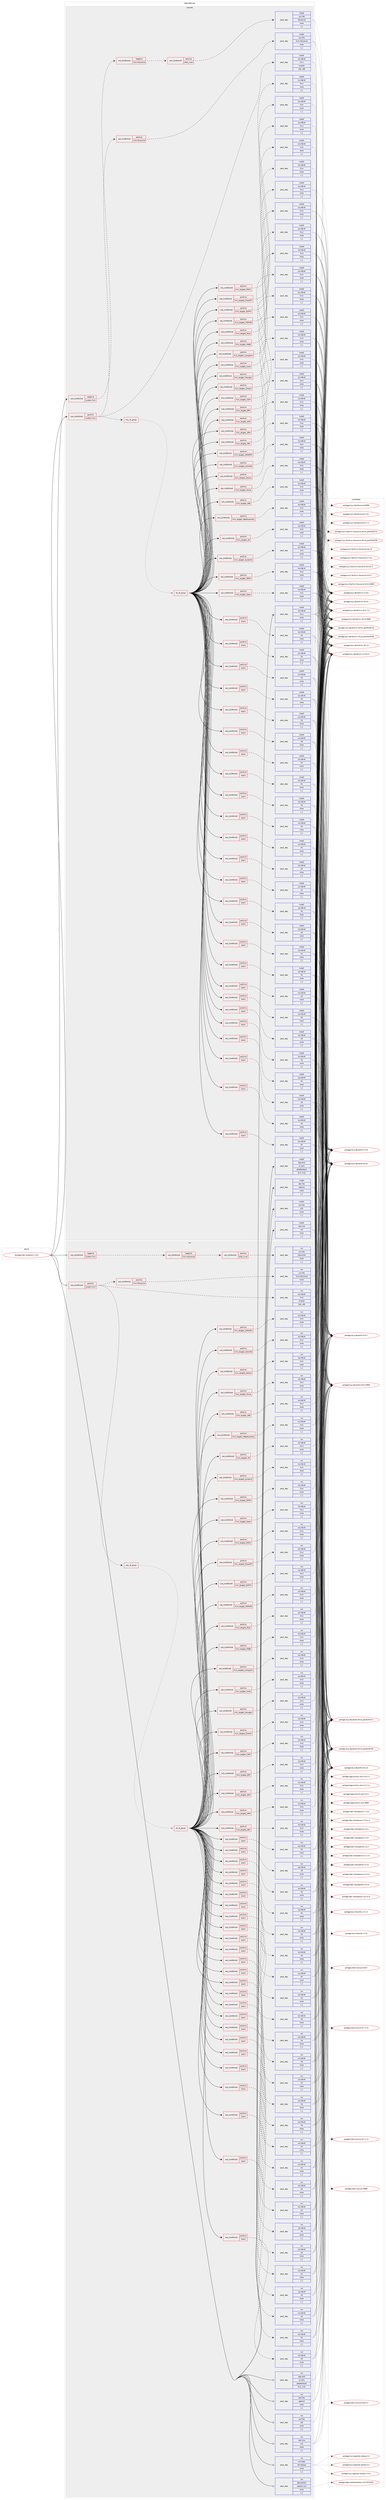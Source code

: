 digraph prolog {

# *************
# Graph options
# *************

newrank=true;
concentrate=true;
compound=true;
graph [rankdir=LR,fontname=Helvetica,fontsize=10,ranksep=1.5];#, ranksep=2.5, nodesep=0.2];
edge  [arrowhead=vee];
node  [fontname=Helvetica,fontsize=10];

# **********
# The ebuild
# **********

subgraph cluster_leftcol {
color=gray;
rank=same;
label=<<i>ebuild</i>>;
id [label="portage://dev-lang/rust-1.73.0", color=red, width=4, href="../dev-lang/rust-1.73.0.svg"];
}

# ****************
# The dependencies
# ****************

subgraph cluster_midcol {
color=gray;
label=<<i>dependencies</i>>;
subgraph cluster_compile {
fillcolor="#eeeeee";
style=filled;
label=<<i>compile</i>>;
subgraph cond24905 {
dependency103680 [label=<<TABLE BORDER="0" CELLBORDER="1" CELLSPACING="0" CELLPADDING="4"><TR><TD ROWSPAN="3" CELLPADDING="10">use_conditional</TD></TR><TR><TD>negative</TD></TR><TR><TD>system-llvm</TD></TR></TABLE>>, shape=none, color=red];
subgraph cond24906 {
dependency103681 [label=<<TABLE BORDER="0" CELLBORDER="1" CELLSPACING="0" CELLPADDING="4"><TR><TD ROWSPAN="3" CELLPADDING="10">use_conditional</TD></TR><TR><TD>negative</TD></TR><TR><TD>llvm-libunwind</TD></TR></TABLE>>, shape=none, color=red];
subgraph cond24907 {
dependency103682 [label=<<TABLE BORDER="0" CELLBORDER="1" CELLSPACING="0" CELLPADDING="4"><TR><TD ROWSPAN="3" CELLPADDING="10">use_conditional</TD></TR><TR><TD>positive</TD></TR><TR><TD>elibc_musl</TD></TR></TABLE>>, shape=none, color=red];
subgraph pack77652 {
dependency103683 [label=<<TABLE BORDER="0" CELLBORDER="1" CELLSPACING="0" CELLPADDING="4" WIDTH="220"><TR><TD ROWSPAN="6" CELLPADDING="30">pack_dep</TD></TR><TR><TD WIDTH="110">install</TD></TR><TR><TD>sys-libs</TD></TR><TR><TD>libunwind</TD></TR><TR><TD>none</TD></TR><TR><TD>[,,]</TD></TR></TABLE>>, shape=none, color=blue];
}
dependency103682:e -> dependency103683:w [weight=20,style="dashed",arrowhead="vee"];
}
dependency103681:e -> dependency103682:w [weight=20,style="dashed",arrowhead="vee"];
}
dependency103680:e -> dependency103681:w [weight=20,style="dashed",arrowhead="vee"];
}
id:e -> dependency103680:w [weight=20,style="solid",arrowhead="vee"];
subgraph cond24908 {
dependency103684 [label=<<TABLE BORDER="0" CELLBORDER="1" CELLSPACING="0" CELLPADDING="4"><TR><TD ROWSPAN="3" CELLPADDING="10">use_conditional</TD></TR><TR><TD>positive</TD></TR><TR><TD>system-llvm</TD></TR></TABLE>>, shape=none, color=red];
subgraph any989 {
dependency103685 [label=<<TABLE BORDER="0" CELLBORDER="1" CELLSPACING="0" CELLPADDING="4"><TR><TD CELLPADDING="10">any_of_group</TD></TR></TABLE>>, shape=none, color=red];subgraph all137 {
dependency103686 [label=<<TABLE BORDER="0" CELLBORDER="1" CELLSPACING="0" CELLPADDING="4"><TR><TD CELLPADDING="10">all_of_group</TD></TR></TABLE>>, shape=none, color=red];subgraph cond24909 {
dependency103687 [label=<<TABLE BORDER="0" CELLBORDER="1" CELLSPACING="0" CELLPADDING="4"><TR><TD ROWSPAN="3" CELLPADDING="10">use_conditional</TD></TR><TR><TD>positive</TD></TR><TR><TD>llvm_targets_AArch64</TD></TR></TABLE>>, shape=none, color=red];
subgraph pack77653 {
dependency103688 [label=<<TABLE BORDER="0" CELLBORDER="1" CELLSPACING="0" CELLPADDING="4" WIDTH="220"><TR><TD ROWSPAN="6" CELLPADDING="30">pack_dep</TD></TR><TR><TD WIDTH="110">install</TD></TR><TR><TD>sys-devel</TD></TR><TR><TD>llvm</TD></TR><TR><TD>none</TD></TR><TR><TD>[,,]</TD></TR></TABLE>>, shape=none, color=blue];
}
dependency103687:e -> dependency103688:w [weight=20,style="dashed",arrowhead="vee"];
}
dependency103686:e -> dependency103687:w [weight=20,style="solid",arrowhead="inv"];
subgraph cond24910 {
dependency103689 [label=<<TABLE BORDER="0" CELLBORDER="1" CELLSPACING="0" CELLPADDING="4"><TR><TD ROWSPAN="3" CELLPADDING="10">use_conditional</TD></TR><TR><TD>positive</TD></TR><TR><TD>wasm</TD></TR></TABLE>>, shape=none, color=red];
subgraph pack77654 {
dependency103690 [label=<<TABLE BORDER="0" CELLBORDER="1" CELLSPACING="0" CELLPADDING="4" WIDTH="220"><TR><TD ROWSPAN="6" CELLPADDING="30">pack_dep</TD></TR><TR><TD WIDTH="110">install</TD></TR><TR><TD>sys-devel</TD></TR><TR><TD>lld</TD></TR><TR><TD>none</TD></TR><TR><TD>[,,]</TD></TR></TABLE>>, shape=none, color=blue];
}
dependency103689:e -> dependency103690:w [weight=20,style="dashed",arrowhead="vee"];
}
dependency103686:e -> dependency103689:w [weight=20,style="solid",arrowhead="inv"];
subgraph cond24911 {
dependency103691 [label=<<TABLE BORDER="0" CELLBORDER="1" CELLSPACING="0" CELLPADDING="4"><TR><TD ROWSPAN="3" CELLPADDING="10">use_conditional</TD></TR><TR><TD>positive</TD></TR><TR><TD>llvm_targets_AMDGPU</TD></TR></TABLE>>, shape=none, color=red];
subgraph pack77655 {
dependency103692 [label=<<TABLE BORDER="0" CELLBORDER="1" CELLSPACING="0" CELLPADDING="4" WIDTH="220"><TR><TD ROWSPAN="6" CELLPADDING="30">pack_dep</TD></TR><TR><TD WIDTH="110">install</TD></TR><TR><TD>sys-devel</TD></TR><TR><TD>llvm</TD></TR><TR><TD>none</TD></TR><TR><TD>[,,]</TD></TR></TABLE>>, shape=none, color=blue];
}
dependency103691:e -> dependency103692:w [weight=20,style="dashed",arrowhead="vee"];
}
dependency103686:e -> dependency103691:w [weight=20,style="solid",arrowhead="inv"];
subgraph cond24912 {
dependency103693 [label=<<TABLE BORDER="0" CELLBORDER="1" CELLSPACING="0" CELLPADDING="4"><TR><TD ROWSPAN="3" CELLPADDING="10">use_conditional</TD></TR><TR><TD>positive</TD></TR><TR><TD>wasm</TD></TR></TABLE>>, shape=none, color=red];
subgraph pack77656 {
dependency103694 [label=<<TABLE BORDER="0" CELLBORDER="1" CELLSPACING="0" CELLPADDING="4" WIDTH="220"><TR><TD ROWSPAN="6" CELLPADDING="30">pack_dep</TD></TR><TR><TD WIDTH="110">install</TD></TR><TR><TD>sys-devel</TD></TR><TR><TD>lld</TD></TR><TR><TD>none</TD></TR><TR><TD>[,,]</TD></TR></TABLE>>, shape=none, color=blue];
}
dependency103693:e -> dependency103694:w [weight=20,style="dashed",arrowhead="vee"];
}
dependency103686:e -> dependency103693:w [weight=20,style="solid",arrowhead="inv"];
subgraph cond24913 {
dependency103695 [label=<<TABLE BORDER="0" CELLBORDER="1" CELLSPACING="0" CELLPADDING="4"><TR><TD ROWSPAN="3" CELLPADDING="10">use_conditional</TD></TR><TR><TD>positive</TD></TR><TR><TD>llvm_targets_ARC</TD></TR></TABLE>>, shape=none, color=red];
subgraph pack77657 {
dependency103696 [label=<<TABLE BORDER="0" CELLBORDER="1" CELLSPACING="0" CELLPADDING="4" WIDTH="220"><TR><TD ROWSPAN="6" CELLPADDING="30">pack_dep</TD></TR><TR><TD WIDTH="110">install</TD></TR><TR><TD>sys-devel</TD></TR><TR><TD>llvm</TD></TR><TR><TD>none</TD></TR><TR><TD>[,,]</TD></TR></TABLE>>, shape=none, color=blue];
}
dependency103695:e -> dependency103696:w [weight=20,style="dashed",arrowhead="vee"];
}
dependency103686:e -> dependency103695:w [weight=20,style="solid",arrowhead="inv"];
subgraph cond24914 {
dependency103697 [label=<<TABLE BORDER="0" CELLBORDER="1" CELLSPACING="0" CELLPADDING="4"><TR><TD ROWSPAN="3" CELLPADDING="10">use_conditional</TD></TR><TR><TD>positive</TD></TR><TR><TD>wasm</TD></TR></TABLE>>, shape=none, color=red];
subgraph pack77658 {
dependency103698 [label=<<TABLE BORDER="0" CELLBORDER="1" CELLSPACING="0" CELLPADDING="4" WIDTH="220"><TR><TD ROWSPAN="6" CELLPADDING="30">pack_dep</TD></TR><TR><TD WIDTH="110">install</TD></TR><TR><TD>sys-devel</TD></TR><TR><TD>lld</TD></TR><TR><TD>none</TD></TR><TR><TD>[,,]</TD></TR></TABLE>>, shape=none, color=blue];
}
dependency103697:e -> dependency103698:w [weight=20,style="dashed",arrowhead="vee"];
}
dependency103686:e -> dependency103697:w [weight=20,style="solid",arrowhead="inv"];
subgraph cond24915 {
dependency103699 [label=<<TABLE BORDER="0" CELLBORDER="1" CELLSPACING="0" CELLPADDING="4"><TR><TD ROWSPAN="3" CELLPADDING="10">use_conditional</TD></TR><TR><TD>positive</TD></TR><TR><TD>llvm_targets_ARM</TD></TR></TABLE>>, shape=none, color=red];
subgraph pack77659 {
dependency103700 [label=<<TABLE BORDER="0" CELLBORDER="1" CELLSPACING="0" CELLPADDING="4" WIDTH="220"><TR><TD ROWSPAN="6" CELLPADDING="30">pack_dep</TD></TR><TR><TD WIDTH="110">install</TD></TR><TR><TD>sys-devel</TD></TR><TR><TD>llvm</TD></TR><TR><TD>none</TD></TR><TR><TD>[,,]</TD></TR></TABLE>>, shape=none, color=blue];
}
dependency103699:e -> dependency103700:w [weight=20,style="dashed",arrowhead="vee"];
}
dependency103686:e -> dependency103699:w [weight=20,style="solid",arrowhead="inv"];
subgraph cond24916 {
dependency103701 [label=<<TABLE BORDER="0" CELLBORDER="1" CELLSPACING="0" CELLPADDING="4"><TR><TD ROWSPAN="3" CELLPADDING="10">use_conditional</TD></TR><TR><TD>positive</TD></TR><TR><TD>wasm</TD></TR></TABLE>>, shape=none, color=red];
subgraph pack77660 {
dependency103702 [label=<<TABLE BORDER="0" CELLBORDER="1" CELLSPACING="0" CELLPADDING="4" WIDTH="220"><TR><TD ROWSPAN="6" CELLPADDING="30">pack_dep</TD></TR><TR><TD WIDTH="110">install</TD></TR><TR><TD>sys-devel</TD></TR><TR><TD>lld</TD></TR><TR><TD>none</TD></TR><TR><TD>[,,]</TD></TR></TABLE>>, shape=none, color=blue];
}
dependency103701:e -> dependency103702:w [weight=20,style="dashed",arrowhead="vee"];
}
dependency103686:e -> dependency103701:w [weight=20,style="solid",arrowhead="inv"];
subgraph cond24917 {
dependency103703 [label=<<TABLE BORDER="0" CELLBORDER="1" CELLSPACING="0" CELLPADDING="4"><TR><TD ROWSPAN="3" CELLPADDING="10">use_conditional</TD></TR><TR><TD>positive</TD></TR><TR><TD>llvm_targets_AVR</TD></TR></TABLE>>, shape=none, color=red];
subgraph pack77661 {
dependency103704 [label=<<TABLE BORDER="0" CELLBORDER="1" CELLSPACING="0" CELLPADDING="4" WIDTH="220"><TR><TD ROWSPAN="6" CELLPADDING="30">pack_dep</TD></TR><TR><TD WIDTH="110">install</TD></TR><TR><TD>sys-devel</TD></TR><TR><TD>llvm</TD></TR><TR><TD>none</TD></TR><TR><TD>[,,]</TD></TR></TABLE>>, shape=none, color=blue];
}
dependency103703:e -> dependency103704:w [weight=20,style="dashed",arrowhead="vee"];
}
dependency103686:e -> dependency103703:w [weight=20,style="solid",arrowhead="inv"];
subgraph cond24918 {
dependency103705 [label=<<TABLE BORDER="0" CELLBORDER="1" CELLSPACING="0" CELLPADDING="4"><TR><TD ROWSPAN="3" CELLPADDING="10">use_conditional</TD></TR><TR><TD>positive</TD></TR><TR><TD>wasm</TD></TR></TABLE>>, shape=none, color=red];
subgraph pack77662 {
dependency103706 [label=<<TABLE BORDER="0" CELLBORDER="1" CELLSPACING="0" CELLPADDING="4" WIDTH="220"><TR><TD ROWSPAN="6" CELLPADDING="30">pack_dep</TD></TR><TR><TD WIDTH="110">install</TD></TR><TR><TD>sys-devel</TD></TR><TR><TD>lld</TD></TR><TR><TD>none</TD></TR><TR><TD>[,,]</TD></TR></TABLE>>, shape=none, color=blue];
}
dependency103705:e -> dependency103706:w [weight=20,style="dashed",arrowhead="vee"];
}
dependency103686:e -> dependency103705:w [weight=20,style="solid",arrowhead="inv"];
subgraph cond24919 {
dependency103707 [label=<<TABLE BORDER="0" CELLBORDER="1" CELLSPACING="0" CELLPADDING="4"><TR><TD ROWSPAN="3" CELLPADDING="10">use_conditional</TD></TR><TR><TD>positive</TD></TR><TR><TD>llvm_targets_BPF</TD></TR></TABLE>>, shape=none, color=red];
subgraph pack77663 {
dependency103708 [label=<<TABLE BORDER="0" CELLBORDER="1" CELLSPACING="0" CELLPADDING="4" WIDTH="220"><TR><TD ROWSPAN="6" CELLPADDING="30">pack_dep</TD></TR><TR><TD WIDTH="110">install</TD></TR><TR><TD>sys-devel</TD></TR><TR><TD>llvm</TD></TR><TR><TD>none</TD></TR><TR><TD>[,,]</TD></TR></TABLE>>, shape=none, color=blue];
}
dependency103707:e -> dependency103708:w [weight=20,style="dashed",arrowhead="vee"];
}
dependency103686:e -> dependency103707:w [weight=20,style="solid",arrowhead="inv"];
subgraph cond24920 {
dependency103709 [label=<<TABLE BORDER="0" CELLBORDER="1" CELLSPACING="0" CELLPADDING="4"><TR><TD ROWSPAN="3" CELLPADDING="10">use_conditional</TD></TR><TR><TD>positive</TD></TR><TR><TD>wasm</TD></TR></TABLE>>, shape=none, color=red];
subgraph pack77664 {
dependency103710 [label=<<TABLE BORDER="0" CELLBORDER="1" CELLSPACING="0" CELLPADDING="4" WIDTH="220"><TR><TD ROWSPAN="6" CELLPADDING="30">pack_dep</TD></TR><TR><TD WIDTH="110">install</TD></TR><TR><TD>sys-devel</TD></TR><TR><TD>lld</TD></TR><TR><TD>none</TD></TR><TR><TD>[,,]</TD></TR></TABLE>>, shape=none, color=blue];
}
dependency103709:e -> dependency103710:w [weight=20,style="dashed",arrowhead="vee"];
}
dependency103686:e -> dependency103709:w [weight=20,style="solid",arrowhead="inv"];
subgraph cond24921 {
dependency103711 [label=<<TABLE BORDER="0" CELLBORDER="1" CELLSPACING="0" CELLPADDING="4"><TR><TD ROWSPAN="3" CELLPADDING="10">use_conditional</TD></TR><TR><TD>positive</TD></TR><TR><TD>llvm_targets_CSKY</TD></TR></TABLE>>, shape=none, color=red];
subgraph pack77665 {
dependency103712 [label=<<TABLE BORDER="0" CELLBORDER="1" CELLSPACING="0" CELLPADDING="4" WIDTH="220"><TR><TD ROWSPAN="6" CELLPADDING="30">pack_dep</TD></TR><TR><TD WIDTH="110">install</TD></TR><TR><TD>sys-devel</TD></TR><TR><TD>llvm</TD></TR><TR><TD>none</TD></TR><TR><TD>[,,]</TD></TR></TABLE>>, shape=none, color=blue];
}
dependency103711:e -> dependency103712:w [weight=20,style="dashed",arrowhead="vee"];
}
dependency103686:e -> dependency103711:w [weight=20,style="solid",arrowhead="inv"];
subgraph cond24922 {
dependency103713 [label=<<TABLE BORDER="0" CELLBORDER="1" CELLSPACING="0" CELLPADDING="4"><TR><TD ROWSPAN="3" CELLPADDING="10">use_conditional</TD></TR><TR><TD>positive</TD></TR><TR><TD>wasm</TD></TR></TABLE>>, shape=none, color=red];
subgraph pack77666 {
dependency103714 [label=<<TABLE BORDER="0" CELLBORDER="1" CELLSPACING="0" CELLPADDING="4" WIDTH="220"><TR><TD ROWSPAN="6" CELLPADDING="30">pack_dep</TD></TR><TR><TD WIDTH="110">install</TD></TR><TR><TD>sys-devel</TD></TR><TR><TD>lld</TD></TR><TR><TD>none</TD></TR><TR><TD>[,,]</TD></TR></TABLE>>, shape=none, color=blue];
}
dependency103713:e -> dependency103714:w [weight=20,style="dashed",arrowhead="vee"];
}
dependency103686:e -> dependency103713:w [weight=20,style="solid",arrowhead="inv"];
subgraph cond24923 {
dependency103715 [label=<<TABLE BORDER="0" CELLBORDER="1" CELLSPACING="0" CELLPADDING="4"><TR><TD ROWSPAN="3" CELLPADDING="10">use_conditional</TD></TR><TR><TD>positive</TD></TR><TR><TD>llvm_targets_DirectX</TD></TR></TABLE>>, shape=none, color=red];
subgraph pack77667 {
dependency103716 [label=<<TABLE BORDER="0" CELLBORDER="1" CELLSPACING="0" CELLPADDING="4" WIDTH="220"><TR><TD ROWSPAN="6" CELLPADDING="30">pack_dep</TD></TR><TR><TD WIDTH="110">install</TD></TR><TR><TD>sys-devel</TD></TR><TR><TD>llvm</TD></TR><TR><TD>none</TD></TR><TR><TD>[,,]</TD></TR></TABLE>>, shape=none, color=blue];
}
dependency103715:e -> dependency103716:w [weight=20,style="dashed",arrowhead="vee"];
}
dependency103686:e -> dependency103715:w [weight=20,style="solid",arrowhead="inv"];
subgraph cond24924 {
dependency103717 [label=<<TABLE BORDER="0" CELLBORDER="1" CELLSPACING="0" CELLPADDING="4"><TR><TD ROWSPAN="3" CELLPADDING="10">use_conditional</TD></TR><TR><TD>positive</TD></TR><TR><TD>wasm</TD></TR></TABLE>>, shape=none, color=red];
subgraph pack77668 {
dependency103718 [label=<<TABLE BORDER="0" CELLBORDER="1" CELLSPACING="0" CELLPADDING="4" WIDTH="220"><TR><TD ROWSPAN="6" CELLPADDING="30">pack_dep</TD></TR><TR><TD WIDTH="110">install</TD></TR><TR><TD>sys-devel</TD></TR><TR><TD>lld</TD></TR><TR><TD>none</TD></TR><TR><TD>[,,]</TD></TR></TABLE>>, shape=none, color=blue];
}
dependency103717:e -> dependency103718:w [weight=20,style="dashed",arrowhead="vee"];
}
dependency103686:e -> dependency103717:w [weight=20,style="solid",arrowhead="inv"];
subgraph cond24925 {
dependency103719 [label=<<TABLE BORDER="0" CELLBORDER="1" CELLSPACING="0" CELLPADDING="4"><TR><TD ROWSPAN="3" CELLPADDING="10">use_conditional</TD></TR><TR><TD>positive</TD></TR><TR><TD>llvm_targets_Hexagon</TD></TR></TABLE>>, shape=none, color=red];
subgraph pack77669 {
dependency103720 [label=<<TABLE BORDER="0" CELLBORDER="1" CELLSPACING="0" CELLPADDING="4" WIDTH="220"><TR><TD ROWSPAN="6" CELLPADDING="30">pack_dep</TD></TR><TR><TD WIDTH="110">install</TD></TR><TR><TD>sys-devel</TD></TR><TR><TD>llvm</TD></TR><TR><TD>none</TD></TR><TR><TD>[,,]</TD></TR></TABLE>>, shape=none, color=blue];
}
dependency103719:e -> dependency103720:w [weight=20,style="dashed",arrowhead="vee"];
}
dependency103686:e -> dependency103719:w [weight=20,style="solid",arrowhead="inv"];
subgraph cond24926 {
dependency103721 [label=<<TABLE BORDER="0" CELLBORDER="1" CELLSPACING="0" CELLPADDING="4"><TR><TD ROWSPAN="3" CELLPADDING="10">use_conditional</TD></TR><TR><TD>positive</TD></TR><TR><TD>wasm</TD></TR></TABLE>>, shape=none, color=red];
subgraph pack77670 {
dependency103722 [label=<<TABLE BORDER="0" CELLBORDER="1" CELLSPACING="0" CELLPADDING="4" WIDTH="220"><TR><TD ROWSPAN="6" CELLPADDING="30">pack_dep</TD></TR><TR><TD WIDTH="110">install</TD></TR><TR><TD>sys-devel</TD></TR><TR><TD>lld</TD></TR><TR><TD>none</TD></TR><TR><TD>[,,]</TD></TR></TABLE>>, shape=none, color=blue];
}
dependency103721:e -> dependency103722:w [weight=20,style="dashed",arrowhead="vee"];
}
dependency103686:e -> dependency103721:w [weight=20,style="solid",arrowhead="inv"];
subgraph cond24927 {
dependency103723 [label=<<TABLE BORDER="0" CELLBORDER="1" CELLSPACING="0" CELLPADDING="4"><TR><TD ROWSPAN="3" CELLPADDING="10">use_conditional</TD></TR><TR><TD>positive</TD></TR><TR><TD>llvm_targets_Lanai</TD></TR></TABLE>>, shape=none, color=red];
subgraph pack77671 {
dependency103724 [label=<<TABLE BORDER="0" CELLBORDER="1" CELLSPACING="0" CELLPADDING="4" WIDTH="220"><TR><TD ROWSPAN="6" CELLPADDING="30">pack_dep</TD></TR><TR><TD WIDTH="110">install</TD></TR><TR><TD>sys-devel</TD></TR><TR><TD>llvm</TD></TR><TR><TD>none</TD></TR><TR><TD>[,,]</TD></TR></TABLE>>, shape=none, color=blue];
}
dependency103723:e -> dependency103724:w [weight=20,style="dashed",arrowhead="vee"];
}
dependency103686:e -> dependency103723:w [weight=20,style="solid",arrowhead="inv"];
subgraph cond24928 {
dependency103725 [label=<<TABLE BORDER="0" CELLBORDER="1" CELLSPACING="0" CELLPADDING="4"><TR><TD ROWSPAN="3" CELLPADDING="10">use_conditional</TD></TR><TR><TD>positive</TD></TR><TR><TD>wasm</TD></TR></TABLE>>, shape=none, color=red];
subgraph pack77672 {
dependency103726 [label=<<TABLE BORDER="0" CELLBORDER="1" CELLSPACING="0" CELLPADDING="4" WIDTH="220"><TR><TD ROWSPAN="6" CELLPADDING="30">pack_dep</TD></TR><TR><TD WIDTH="110">install</TD></TR><TR><TD>sys-devel</TD></TR><TR><TD>lld</TD></TR><TR><TD>none</TD></TR><TR><TD>[,,]</TD></TR></TABLE>>, shape=none, color=blue];
}
dependency103725:e -> dependency103726:w [weight=20,style="dashed",arrowhead="vee"];
}
dependency103686:e -> dependency103725:w [weight=20,style="solid",arrowhead="inv"];
subgraph cond24929 {
dependency103727 [label=<<TABLE BORDER="0" CELLBORDER="1" CELLSPACING="0" CELLPADDING="4"><TR><TD ROWSPAN="3" CELLPADDING="10">use_conditional</TD></TR><TR><TD>positive</TD></TR><TR><TD>llvm_targets_LoongArch</TD></TR></TABLE>>, shape=none, color=red];
subgraph pack77673 {
dependency103728 [label=<<TABLE BORDER="0" CELLBORDER="1" CELLSPACING="0" CELLPADDING="4" WIDTH="220"><TR><TD ROWSPAN="6" CELLPADDING="30">pack_dep</TD></TR><TR><TD WIDTH="110">install</TD></TR><TR><TD>sys-devel</TD></TR><TR><TD>llvm</TD></TR><TR><TD>none</TD></TR><TR><TD>[,,]</TD></TR></TABLE>>, shape=none, color=blue];
}
dependency103727:e -> dependency103728:w [weight=20,style="dashed",arrowhead="vee"];
}
dependency103686:e -> dependency103727:w [weight=20,style="solid",arrowhead="inv"];
subgraph cond24930 {
dependency103729 [label=<<TABLE BORDER="0" CELLBORDER="1" CELLSPACING="0" CELLPADDING="4"><TR><TD ROWSPAN="3" CELLPADDING="10">use_conditional</TD></TR><TR><TD>positive</TD></TR><TR><TD>wasm</TD></TR></TABLE>>, shape=none, color=red];
subgraph pack77674 {
dependency103730 [label=<<TABLE BORDER="0" CELLBORDER="1" CELLSPACING="0" CELLPADDING="4" WIDTH="220"><TR><TD ROWSPAN="6" CELLPADDING="30">pack_dep</TD></TR><TR><TD WIDTH="110">install</TD></TR><TR><TD>sys-devel</TD></TR><TR><TD>lld</TD></TR><TR><TD>none</TD></TR><TR><TD>[,,]</TD></TR></TABLE>>, shape=none, color=blue];
}
dependency103729:e -> dependency103730:w [weight=20,style="dashed",arrowhead="vee"];
}
dependency103686:e -> dependency103729:w [weight=20,style="solid",arrowhead="inv"];
subgraph cond24931 {
dependency103731 [label=<<TABLE BORDER="0" CELLBORDER="1" CELLSPACING="0" CELLPADDING="4"><TR><TD ROWSPAN="3" CELLPADDING="10">use_conditional</TD></TR><TR><TD>positive</TD></TR><TR><TD>llvm_targets_M68k</TD></TR></TABLE>>, shape=none, color=red];
subgraph pack77675 {
dependency103732 [label=<<TABLE BORDER="0" CELLBORDER="1" CELLSPACING="0" CELLPADDING="4" WIDTH="220"><TR><TD ROWSPAN="6" CELLPADDING="30">pack_dep</TD></TR><TR><TD WIDTH="110">install</TD></TR><TR><TD>sys-devel</TD></TR><TR><TD>llvm</TD></TR><TR><TD>none</TD></TR><TR><TD>[,,]</TD></TR></TABLE>>, shape=none, color=blue];
}
dependency103731:e -> dependency103732:w [weight=20,style="dashed",arrowhead="vee"];
}
dependency103686:e -> dependency103731:w [weight=20,style="solid",arrowhead="inv"];
subgraph cond24932 {
dependency103733 [label=<<TABLE BORDER="0" CELLBORDER="1" CELLSPACING="0" CELLPADDING="4"><TR><TD ROWSPAN="3" CELLPADDING="10">use_conditional</TD></TR><TR><TD>positive</TD></TR><TR><TD>wasm</TD></TR></TABLE>>, shape=none, color=red];
subgraph pack77676 {
dependency103734 [label=<<TABLE BORDER="0" CELLBORDER="1" CELLSPACING="0" CELLPADDING="4" WIDTH="220"><TR><TD ROWSPAN="6" CELLPADDING="30">pack_dep</TD></TR><TR><TD WIDTH="110">install</TD></TR><TR><TD>sys-devel</TD></TR><TR><TD>lld</TD></TR><TR><TD>none</TD></TR><TR><TD>[,,]</TD></TR></TABLE>>, shape=none, color=blue];
}
dependency103733:e -> dependency103734:w [weight=20,style="dashed",arrowhead="vee"];
}
dependency103686:e -> dependency103733:w [weight=20,style="solid",arrowhead="inv"];
subgraph cond24933 {
dependency103735 [label=<<TABLE BORDER="0" CELLBORDER="1" CELLSPACING="0" CELLPADDING="4"><TR><TD ROWSPAN="3" CELLPADDING="10">use_conditional</TD></TR><TR><TD>positive</TD></TR><TR><TD>llvm_targets_Mips</TD></TR></TABLE>>, shape=none, color=red];
subgraph pack77677 {
dependency103736 [label=<<TABLE BORDER="0" CELLBORDER="1" CELLSPACING="0" CELLPADDING="4" WIDTH="220"><TR><TD ROWSPAN="6" CELLPADDING="30">pack_dep</TD></TR><TR><TD WIDTH="110">install</TD></TR><TR><TD>sys-devel</TD></TR><TR><TD>llvm</TD></TR><TR><TD>none</TD></TR><TR><TD>[,,]</TD></TR></TABLE>>, shape=none, color=blue];
}
dependency103735:e -> dependency103736:w [weight=20,style="dashed",arrowhead="vee"];
}
dependency103686:e -> dependency103735:w [weight=20,style="solid",arrowhead="inv"];
subgraph cond24934 {
dependency103737 [label=<<TABLE BORDER="0" CELLBORDER="1" CELLSPACING="0" CELLPADDING="4"><TR><TD ROWSPAN="3" CELLPADDING="10">use_conditional</TD></TR><TR><TD>positive</TD></TR><TR><TD>wasm</TD></TR></TABLE>>, shape=none, color=red];
subgraph pack77678 {
dependency103738 [label=<<TABLE BORDER="0" CELLBORDER="1" CELLSPACING="0" CELLPADDING="4" WIDTH="220"><TR><TD ROWSPAN="6" CELLPADDING="30">pack_dep</TD></TR><TR><TD WIDTH="110">install</TD></TR><TR><TD>sys-devel</TD></TR><TR><TD>lld</TD></TR><TR><TD>none</TD></TR><TR><TD>[,,]</TD></TR></TABLE>>, shape=none, color=blue];
}
dependency103737:e -> dependency103738:w [weight=20,style="dashed",arrowhead="vee"];
}
dependency103686:e -> dependency103737:w [weight=20,style="solid",arrowhead="inv"];
subgraph cond24935 {
dependency103739 [label=<<TABLE BORDER="0" CELLBORDER="1" CELLSPACING="0" CELLPADDING="4"><TR><TD ROWSPAN="3" CELLPADDING="10">use_conditional</TD></TR><TR><TD>positive</TD></TR><TR><TD>llvm_targets_MSP430</TD></TR></TABLE>>, shape=none, color=red];
subgraph pack77679 {
dependency103740 [label=<<TABLE BORDER="0" CELLBORDER="1" CELLSPACING="0" CELLPADDING="4" WIDTH="220"><TR><TD ROWSPAN="6" CELLPADDING="30">pack_dep</TD></TR><TR><TD WIDTH="110">install</TD></TR><TR><TD>sys-devel</TD></TR><TR><TD>llvm</TD></TR><TR><TD>none</TD></TR><TR><TD>[,,]</TD></TR></TABLE>>, shape=none, color=blue];
}
dependency103739:e -> dependency103740:w [weight=20,style="dashed",arrowhead="vee"];
}
dependency103686:e -> dependency103739:w [weight=20,style="solid",arrowhead="inv"];
subgraph cond24936 {
dependency103741 [label=<<TABLE BORDER="0" CELLBORDER="1" CELLSPACING="0" CELLPADDING="4"><TR><TD ROWSPAN="3" CELLPADDING="10">use_conditional</TD></TR><TR><TD>positive</TD></TR><TR><TD>wasm</TD></TR></TABLE>>, shape=none, color=red];
subgraph pack77680 {
dependency103742 [label=<<TABLE BORDER="0" CELLBORDER="1" CELLSPACING="0" CELLPADDING="4" WIDTH="220"><TR><TD ROWSPAN="6" CELLPADDING="30">pack_dep</TD></TR><TR><TD WIDTH="110">install</TD></TR><TR><TD>sys-devel</TD></TR><TR><TD>lld</TD></TR><TR><TD>none</TD></TR><TR><TD>[,,]</TD></TR></TABLE>>, shape=none, color=blue];
}
dependency103741:e -> dependency103742:w [weight=20,style="dashed",arrowhead="vee"];
}
dependency103686:e -> dependency103741:w [weight=20,style="solid",arrowhead="inv"];
subgraph cond24937 {
dependency103743 [label=<<TABLE BORDER="0" CELLBORDER="1" CELLSPACING="0" CELLPADDING="4"><TR><TD ROWSPAN="3" CELLPADDING="10">use_conditional</TD></TR><TR><TD>positive</TD></TR><TR><TD>llvm_targets_NVPTX</TD></TR></TABLE>>, shape=none, color=red];
subgraph pack77681 {
dependency103744 [label=<<TABLE BORDER="0" CELLBORDER="1" CELLSPACING="0" CELLPADDING="4" WIDTH="220"><TR><TD ROWSPAN="6" CELLPADDING="30">pack_dep</TD></TR><TR><TD WIDTH="110">install</TD></TR><TR><TD>sys-devel</TD></TR><TR><TD>llvm</TD></TR><TR><TD>none</TD></TR><TR><TD>[,,]</TD></TR></TABLE>>, shape=none, color=blue];
}
dependency103743:e -> dependency103744:w [weight=20,style="dashed",arrowhead="vee"];
}
dependency103686:e -> dependency103743:w [weight=20,style="solid",arrowhead="inv"];
subgraph cond24938 {
dependency103745 [label=<<TABLE BORDER="0" CELLBORDER="1" CELLSPACING="0" CELLPADDING="4"><TR><TD ROWSPAN="3" CELLPADDING="10">use_conditional</TD></TR><TR><TD>positive</TD></TR><TR><TD>wasm</TD></TR></TABLE>>, shape=none, color=red];
subgraph pack77682 {
dependency103746 [label=<<TABLE BORDER="0" CELLBORDER="1" CELLSPACING="0" CELLPADDING="4" WIDTH="220"><TR><TD ROWSPAN="6" CELLPADDING="30">pack_dep</TD></TR><TR><TD WIDTH="110">install</TD></TR><TR><TD>sys-devel</TD></TR><TR><TD>lld</TD></TR><TR><TD>none</TD></TR><TR><TD>[,,]</TD></TR></TABLE>>, shape=none, color=blue];
}
dependency103745:e -> dependency103746:w [weight=20,style="dashed",arrowhead="vee"];
}
dependency103686:e -> dependency103745:w [weight=20,style="solid",arrowhead="inv"];
subgraph cond24939 {
dependency103747 [label=<<TABLE BORDER="0" CELLBORDER="1" CELLSPACING="0" CELLPADDING="4"><TR><TD ROWSPAN="3" CELLPADDING="10">use_conditional</TD></TR><TR><TD>positive</TD></TR><TR><TD>llvm_targets_PowerPC</TD></TR></TABLE>>, shape=none, color=red];
subgraph pack77683 {
dependency103748 [label=<<TABLE BORDER="0" CELLBORDER="1" CELLSPACING="0" CELLPADDING="4" WIDTH="220"><TR><TD ROWSPAN="6" CELLPADDING="30">pack_dep</TD></TR><TR><TD WIDTH="110">install</TD></TR><TR><TD>sys-devel</TD></TR><TR><TD>llvm</TD></TR><TR><TD>none</TD></TR><TR><TD>[,,]</TD></TR></TABLE>>, shape=none, color=blue];
}
dependency103747:e -> dependency103748:w [weight=20,style="dashed",arrowhead="vee"];
}
dependency103686:e -> dependency103747:w [weight=20,style="solid",arrowhead="inv"];
subgraph cond24940 {
dependency103749 [label=<<TABLE BORDER="0" CELLBORDER="1" CELLSPACING="0" CELLPADDING="4"><TR><TD ROWSPAN="3" CELLPADDING="10">use_conditional</TD></TR><TR><TD>positive</TD></TR><TR><TD>wasm</TD></TR></TABLE>>, shape=none, color=red];
subgraph pack77684 {
dependency103750 [label=<<TABLE BORDER="0" CELLBORDER="1" CELLSPACING="0" CELLPADDING="4" WIDTH="220"><TR><TD ROWSPAN="6" CELLPADDING="30">pack_dep</TD></TR><TR><TD WIDTH="110">install</TD></TR><TR><TD>sys-devel</TD></TR><TR><TD>lld</TD></TR><TR><TD>none</TD></TR><TR><TD>[,,]</TD></TR></TABLE>>, shape=none, color=blue];
}
dependency103749:e -> dependency103750:w [weight=20,style="dashed",arrowhead="vee"];
}
dependency103686:e -> dependency103749:w [weight=20,style="solid",arrowhead="inv"];
subgraph cond24941 {
dependency103751 [label=<<TABLE BORDER="0" CELLBORDER="1" CELLSPACING="0" CELLPADDING="4"><TR><TD ROWSPAN="3" CELLPADDING="10">use_conditional</TD></TR><TR><TD>positive</TD></TR><TR><TD>llvm_targets_RISCV</TD></TR></TABLE>>, shape=none, color=red];
subgraph pack77685 {
dependency103752 [label=<<TABLE BORDER="0" CELLBORDER="1" CELLSPACING="0" CELLPADDING="4" WIDTH="220"><TR><TD ROWSPAN="6" CELLPADDING="30">pack_dep</TD></TR><TR><TD WIDTH="110">install</TD></TR><TR><TD>sys-devel</TD></TR><TR><TD>llvm</TD></TR><TR><TD>none</TD></TR><TR><TD>[,,]</TD></TR></TABLE>>, shape=none, color=blue];
}
dependency103751:e -> dependency103752:w [weight=20,style="dashed",arrowhead="vee"];
}
dependency103686:e -> dependency103751:w [weight=20,style="solid",arrowhead="inv"];
subgraph cond24942 {
dependency103753 [label=<<TABLE BORDER="0" CELLBORDER="1" CELLSPACING="0" CELLPADDING="4"><TR><TD ROWSPAN="3" CELLPADDING="10">use_conditional</TD></TR><TR><TD>positive</TD></TR><TR><TD>wasm</TD></TR></TABLE>>, shape=none, color=red];
subgraph pack77686 {
dependency103754 [label=<<TABLE BORDER="0" CELLBORDER="1" CELLSPACING="0" CELLPADDING="4" WIDTH="220"><TR><TD ROWSPAN="6" CELLPADDING="30">pack_dep</TD></TR><TR><TD WIDTH="110">install</TD></TR><TR><TD>sys-devel</TD></TR><TR><TD>lld</TD></TR><TR><TD>none</TD></TR><TR><TD>[,,]</TD></TR></TABLE>>, shape=none, color=blue];
}
dependency103753:e -> dependency103754:w [weight=20,style="dashed",arrowhead="vee"];
}
dependency103686:e -> dependency103753:w [weight=20,style="solid",arrowhead="inv"];
subgraph cond24943 {
dependency103755 [label=<<TABLE BORDER="0" CELLBORDER="1" CELLSPACING="0" CELLPADDING="4"><TR><TD ROWSPAN="3" CELLPADDING="10">use_conditional</TD></TR><TR><TD>positive</TD></TR><TR><TD>llvm_targets_Sparc</TD></TR></TABLE>>, shape=none, color=red];
subgraph pack77687 {
dependency103756 [label=<<TABLE BORDER="0" CELLBORDER="1" CELLSPACING="0" CELLPADDING="4" WIDTH="220"><TR><TD ROWSPAN="6" CELLPADDING="30">pack_dep</TD></TR><TR><TD WIDTH="110">install</TD></TR><TR><TD>sys-devel</TD></TR><TR><TD>llvm</TD></TR><TR><TD>none</TD></TR><TR><TD>[,,]</TD></TR></TABLE>>, shape=none, color=blue];
}
dependency103755:e -> dependency103756:w [weight=20,style="dashed",arrowhead="vee"];
}
dependency103686:e -> dependency103755:w [weight=20,style="solid",arrowhead="inv"];
subgraph cond24944 {
dependency103757 [label=<<TABLE BORDER="0" CELLBORDER="1" CELLSPACING="0" CELLPADDING="4"><TR><TD ROWSPAN="3" CELLPADDING="10">use_conditional</TD></TR><TR><TD>positive</TD></TR><TR><TD>wasm</TD></TR></TABLE>>, shape=none, color=red];
subgraph pack77688 {
dependency103758 [label=<<TABLE BORDER="0" CELLBORDER="1" CELLSPACING="0" CELLPADDING="4" WIDTH="220"><TR><TD ROWSPAN="6" CELLPADDING="30">pack_dep</TD></TR><TR><TD WIDTH="110">install</TD></TR><TR><TD>sys-devel</TD></TR><TR><TD>lld</TD></TR><TR><TD>none</TD></TR><TR><TD>[,,]</TD></TR></TABLE>>, shape=none, color=blue];
}
dependency103757:e -> dependency103758:w [weight=20,style="dashed",arrowhead="vee"];
}
dependency103686:e -> dependency103757:w [weight=20,style="solid",arrowhead="inv"];
subgraph cond24945 {
dependency103759 [label=<<TABLE BORDER="0" CELLBORDER="1" CELLSPACING="0" CELLPADDING="4"><TR><TD ROWSPAN="3" CELLPADDING="10">use_conditional</TD></TR><TR><TD>positive</TD></TR><TR><TD>llvm_targets_SPIRV</TD></TR></TABLE>>, shape=none, color=red];
subgraph pack77689 {
dependency103760 [label=<<TABLE BORDER="0" CELLBORDER="1" CELLSPACING="0" CELLPADDING="4" WIDTH="220"><TR><TD ROWSPAN="6" CELLPADDING="30">pack_dep</TD></TR><TR><TD WIDTH="110">install</TD></TR><TR><TD>sys-devel</TD></TR><TR><TD>llvm</TD></TR><TR><TD>none</TD></TR><TR><TD>[,,]</TD></TR></TABLE>>, shape=none, color=blue];
}
dependency103759:e -> dependency103760:w [weight=20,style="dashed",arrowhead="vee"];
}
dependency103686:e -> dependency103759:w [weight=20,style="solid",arrowhead="inv"];
subgraph cond24946 {
dependency103761 [label=<<TABLE BORDER="0" CELLBORDER="1" CELLSPACING="0" CELLPADDING="4"><TR><TD ROWSPAN="3" CELLPADDING="10">use_conditional</TD></TR><TR><TD>positive</TD></TR><TR><TD>wasm</TD></TR></TABLE>>, shape=none, color=red];
subgraph pack77690 {
dependency103762 [label=<<TABLE BORDER="0" CELLBORDER="1" CELLSPACING="0" CELLPADDING="4" WIDTH="220"><TR><TD ROWSPAN="6" CELLPADDING="30">pack_dep</TD></TR><TR><TD WIDTH="110">install</TD></TR><TR><TD>sys-devel</TD></TR><TR><TD>lld</TD></TR><TR><TD>none</TD></TR><TR><TD>[,,]</TD></TR></TABLE>>, shape=none, color=blue];
}
dependency103761:e -> dependency103762:w [weight=20,style="dashed",arrowhead="vee"];
}
dependency103686:e -> dependency103761:w [weight=20,style="solid",arrowhead="inv"];
subgraph cond24947 {
dependency103763 [label=<<TABLE BORDER="0" CELLBORDER="1" CELLSPACING="0" CELLPADDING="4"><TR><TD ROWSPAN="3" CELLPADDING="10">use_conditional</TD></TR><TR><TD>positive</TD></TR><TR><TD>llvm_targets_SystemZ</TD></TR></TABLE>>, shape=none, color=red];
subgraph pack77691 {
dependency103764 [label=<<TABLE BORDER="0" CELLBORDER="1" CELLSPACING="0" CELLPADDING="4" WIDTH="220"><TR><TD ROWSPAN="6" CELLPADDING="30">pack_dep</TD></TR><TR><TD WIDTH="110">install</TD></TR><TR><TD>sys-devel</TD></TR><TR><TD>llvm</TD></TR><TR><TD>none</TD></TR><TR><TD>[,,]</TD></TR></TABLE>>, shape=none, color=blue];
}
dependency103763:e -> dependency103764:w [weight=20,style="dashed",arrowhead="vee"];
}
dependency103686:e -> dependency103763:w [weight=20,style="solid",arrowhead="inv"];
subgraph cond24948 {
dependency103765 [label=<<TABLE BORDER="0" CELLBORDER="1" CELLSPACING="0" CELLPADDING="4"><TR><TD ROWSPAN="3" CELLPADDING="10">use_conditional</TD></TR><TR><TD>positive</TD></TR><TR><TD>wasm</TD></TR></TABLE>>, shape=none, color=red];
subgraph pack77692 {
dependency103766 [label=<<TABLE BORDER="0" CELLBORDER="1" CELLSPACING="0" CELLPADDING="4" WIDTH="220"><TR><TD ROWSPAN="6" CELLPADDING="30">pack_dep</TD></TR><TR><TD WIDTH="110">install</TD></TR><TR><TD>sys-devel</TD></TR><TR><TD>lld</TD></TR><TR><TD>none</TD></TR><TR><TD>[,,]</TD></TR></TABLE>>, shape=none, color=blue];
}
dependency103765:e -> dependency103766:w [weight=20,style="dashed",arrowhead="vee"];
}
dependency103686:e -> dependency103765:w [weight=20,style="solid",arrowhead="inv"];
subgraph cond24949 {
dependency103767 [label=<<TABLE BORDER="0" CELLBORDER="1" CELLSPACING="0" CELLPADDING="4"><TR><TD ROWSPAN="3" CELLPADDING="10">use_conditional</TD></TR><TR><TD>positive</TD></TR><TR><TD>llvm_targets_VE</TD></TR></TABLE>>, shape=none, color=red];
subgraph pack77693 {
dependency103768 [label=<<TABLE BORDER="0" CELLBORDER="1" CELLSPACING="0" CELLPADDING="4" WIDTH="220"><TR><TD ROWSPAN="6" CELLPADDING="30">pack_dep</TD></TR><TR><TD WIDTH="110">install</TD></TR><TR><TD>sys-devel</TD></TR><TR><TD>llvm</TD></TR><TR><TD>none</TD></TR><TR><TD>[,,]</TD></TR></TABLE>>, shape=none, color=blue];
}
dependency103767:e -> dependency103768:w [weight=20,style="dashed",arrowhead="vee"];
}
dependency103686:e -> dependency103767:w [weight=20,style="solid",arrowhead="inv"];
subgraph cond24950 {
dependency103769 [label=<<TABLE BORDER="0" CELLBORDER="1" CELLSPACING="0" CELLPADDING="4"><TR><TD ROWSPAN="3" CELLPADDING="10">use_conditional</TD></TR><TR><TD>positive</TD></TR><TR><TD>wasm</TD></TR></TABLE>>, shape=none, color=red];
subgraph pack77694 {
dependency103770 [label=<<TABLE BORDER="0" CELLBORDER="1" CELLSPACING="0" CELLPADDING="4" WIDTH="220"><TR><TD ROWSPAN="6" CELLPADDING="30">pack_dep</TD></TR><TR><TD WIDTH="110">install</TD></TR><TR><TD>sys-devel</TD></TR><TR><TD>lld</TD></TR><TR><TD>none</TD></TR><TR><TD>[,,]</TD></TR></TABLE>>, shape=none, color=blue];
}
dependency103769:e -> dependency103770:w [weight=20,style="dashed",arrowhead="vee"];
}
dependency103686:e -> dependency103769:w [weight=20,style="solid",arrowhead="inv"];
subgraph cond24951 {
dependency103771 [label=<<TABLE BORDER="0" CELLBORDER="1" CELLSPACING="0" CELLPADDING="4"><TR><TD ROWSPAN="3" CELLPADDING="10">use_conditional</TD></TR><TR><TD>positive</TD></TR><TR><TD>llvm_targets_WebAssembly</TD></TR></TABLE>>, shape=none, color=red];
subgraph pack77695 {
dependency103772 [label=<<TABLE BORDER="0" CELLBORDER="1" CELLSPACING="0" CELLPADDING="4" WIDTH="220"><TR><TD ROWSPAN="6" CELLPADDING="30">pack_dep</TD></TR><TR><TD WIDTH="110">install</TD></TR><TR><TD>sys-devel</TD></TR><TR><TD>llvm</TD></TR><TR><TD>none</TD></TR><TR><TD>[,,]</TD></TR></TABLE>>, shape=none, color=blue];
}
dependency103771:e -> dependency103772:w [weight=20,style="dashed",arrowhead="vee"];
}
dependency103686:e -> dependency103771:w [weight=20,style="solid",arrowhead="inv"];
subgraph cond24952 {
dependency103773 [label=<<TABLE BORDER="0" CELLBORDER="1" CELLSPACING="0" CELLPADDING="4"><TR><TD ROWSPAN="3" CELLPADDING="10">use_conditional</TD></TR><TR><TD>positive</TD></TR><TR><TD>wasm</TD></TR></TABLE>>, shape=none, color=red];
subgraph pack77696 {
dependency103774 [label=<<TABLE BORDER="0" CELLBORDER="1" CELLSPACING="0" CELLPADDING="4" WIDTH="220"><TR><TD ROWSPAN="6" CELLPADDING="30">pack_dep</TD></TR><TR><TD WIDTH="110">install</TD></TR><TR><TD>sys-devel</TD></TR><TR><TD>lld</TD></TR><TR><TD>none</TD></TR><TR><TD>[,,]</TD></TR></TABLE>>, shape=none, color=blue];
}
dependency103773:e -> dependency103774:w [weight=20,style="dashed",arrowhead="vee"];
}
dependency103686:e -> dependency103773:w [weight=20,style="solid",arrowhead="inv"];
subgraph cond24953 {
dependency103775 [label=<<TABLE BORDER="0" CELLBORDER="1" CELLSPACING="0" CELLPADDING="4"><TR><TD ROWSPAN="3" CELLPADDING="10">use_conditional</TD></TR><TR><TD>positive</TD></TR><TR><TD>llvm_targets_X86</TD></TR></TABLE>>, shape=none, color=red];
subgraph pack77697 {
dependency103776 [label=<<TABLE BORDER="0" CELLBORDER="1" CELLSPACING="0" CELLPADDING="4" WIDTH="220"><TR><TD ROWSPAN="6" CELLPADDING="30">pack_dep</TD></TR><TR><TD WIDTH="110">install</TD></TR><TR><TD>sys-devel</TD></TR><TR><TD>llvm</TD></TR><TR><TD>none</TD></TR><TR><TD>[,,]</TD></TR></TABLE>>, shape=none, color=blue];
}
dependency103775:e -> dependency103776:w [weight=20,style="dashed",arrowhead="vee"];
}
dependency103686:e -> dependency103775:w [weight=20,style="solid",arrowhead="inv"];
subgraph cond24954 {
dependency103777 [label=<<TABLE BORDER="0" CELLBORDER="1" CELLSPACING="0" CELLPADDING="4"><TR><TD ROWSPAN="3" CELLPADDING="10">use_conditional</TD></TR><TR><TD>positive</TD></TR><TR><TD>wasm</TD></TR></TABLE>>, shape=none, color=red];
subgraph pack77698 {
dependency103778 [label=<<TABLE BORDER="0" CELLBORDER="1" CELLSPACING="0" CELLPADDING="4" WIDTH="220"><TR><TD ROWSPAN="6" CELLPADDING="30">pack_dep</TD></TR><TR><TD WIDTH="110">install</TD></TR><TR><TD>sys-devel</TD></TR><TR><TD>lld</TD></TR><TR><TD>none</TD></TR><TR><TD>[,,]</TD></TR></TABLE>>, shape=none, color=blue];
}
dependency103777:e -> dependency103778:w [weight=20,style="dashed",arrowhead="vee"];
}
dependency103686:e -> dependency103777:w [weight=20,style="solid",arrowhead="inv"];
subgraph cond24955 {
dependency103779 [label=<<TABLE BORDER="0" CELLBORDER="1" CELLSPACING="0" CELLPADDING="4"><TR><TD ROWSPAN="3" CELLPADDING="10">use_conditional</TD></TR><TR><TD>positive</TD></TR><TR><TD>llvm_targets_XCore</TD></TR></TABLE>>, shape=none, color=red];
subgraph pack77699 {
dependency103780 [label=<<TABLE BORDER="0" CELLBORDER="1" CELLSPACING="0" CELLPADDING="4" WIDTH="220"><TR><TD ROWSPAN="6" CELLPADDING="30">pack_dep</TD></TR><TR><TD WIDTH="110">install</TD></TR><TR><TD>sys-devel</TD></TR><TR><TD>llvm</TD></TR><TR><TD>none</TD></TR><TR><TD>[,,]</TD></TR></TABLE>>, shape=none, color=blue];
}
dependency103779:e -> dependency103780:w [weight=20,style="dashed",arrowhead="vee"];
}
dependency103686:e -> dependency103779:w [weight=20,style="solid",arrowhead="inv"];
subgraph cond24956 {
dependency103781 [label=<<TABLE BORDER="0" CELLBORDER="1" CELLSPACING="0" CELLPADDING="4"><TR><TD ROWSPAN="3" CELLPADDING="10">use_conditional</TD></TR><TR><TD>positive</TD></TR><TR><TD>wasm</TD></TR></TABLE>>, shape=none, color=red];
subgraph pack77700 {
dependency103782 [label=<<TABLE BORDER="0" CELLBORDER="1" CELLSPACING="0" CELLPADDING="4" WIDTH="220"><TR><TD ROWSPAN="6" CELLPADDING="30">pack_dep</TD></TR><TR><TD WIDTH="110">install</TD></TR><TR><TD>sys-devel</TD></TR><TR><TD>lld</TD></TR><TR><TD>none</TD></TR><TR><TD>[,,]</TD></TR></TABLE>>, shape=none, color=blue];
}
dependency103781:e -> dependency103782:w [weight=20,style="dashed",arrowhead="vee"];
}
dependency103686:e -> dependency103781:w [weight=20,style="solid",arrowhead="inv"];
subgraph cond24957 {
dependency103783 [label=<<TABLE BORDER="0" CELLBORDER="1" CELLSPACING="0" CELLPADDING="4"><TR><TD ROWSPAN="3" CELLPADDING="10">use_conditional</TD></TR><TR><TD>positive</TD></TR><TR><TD>llvm_targets_Xtensa</TD></TR></TABLE>>, shape=none, color=red];
subgraph pack77701 {
dependency103784 [label=<<TABLE BORDER="0" CELLBORDER="1" CELLSPACING="0" CELLPADDING="4" WIDTH="220"><TR><TD ROWSPAN="6" CELLPADDING="30">pack_dep</TD></TR><TR><TD WIDTH="110">install</TD></TR><TR><TD>sys-devel</TD></TR><TR><TD>llvm</TD></TR><TR><TD>none</TD></TR><TR><TD>[,,]</TD></TR></TABLE>>, shape=none, color=blue];
}
dependency103783:e -> dependency103784:w [weight=20,style="dashed",arrowhead="vee"];
}
dependency103686:e -> dependency103783:w [weight=20,style="solid",arrowhead="inv"];
subgraph cond24958 {
dependency103785 [label=<<TABLE BORDER="0" CELLBORDER="1" CELLSPACING="0" CELLPADDING="4"><TR><TD ROWSPAN="3" CELLPADDING="10">use_conditional</TD></TR><TR><TD>positive</TD></TR><TR><TD>wasm</TD></TR></TABLE>>, shape=none, color=red];
subgraph pack77702 {
dependency103786 [label=<<TABLE BORDER="0" CELLBORDER="1" CELLSPACING="0" CELLPADDING="4" WIDTH="220"><TR><TD ROWSPAN="6" CELLPADDING="30">pack_dep</TD></TR><TR><TD WIDTH="110">install</TD></TR><TR><TD>sys-devel</TD></TR><TR><TD>lld</TD></TR><TR><TD>none</TD></TR><TR><TD>[,,]</TD></TR></TABLE>>, shape=none, color=blue];
}
dependency103785:e -> dependency103786:w [weight=20,style="dashed",arrowhead="vee"];
}
dependency103686:e -> dependency103785:w [weight=20,style="solid",arrowhead="inv"];
}
dependency103685:e -> dependency103686:w [weight=20,style="dotted",arrowhead="oinv"];
}
dependency103684:e -> dependency103685:w [weight=20,style="dashed",arrowhead="vee"];
subgraph pack77703 {
dependency103787 [label=<<TABLE BORDER="0" CELLBORDER="1" CELLSPACING="0" CELLPADDING="4" WIDTH="220"><TR><TD ROWSPAN="6" CELLPADDING="30">pack_dep</TD></TR><TR><TD WIDTH="110">install</TD></TR><TR><TD>sys-devel</TD></TR><TR><TD>llvm</TD></TR><TR><TD>smaller</TD></TR><TR><TD>[18,,,18]</TD></TR></TABLE>>, shape=none, color=blue];
}
dependency103684:e -> dependency103787:w [weight=20,style="dashed",arrowhead="vee"];
subgraph cond24959 {
dependency103788 [label=<<TABLE BORDER="0" CELLBORDER="1" CELLSPACING="0" CELLPADDING="4"><TR><TD ROWSPAN="3" CELLPADDING="10">use_conditional</TD></TR><TR><TD>positive</TD></TR><TR><TD>llvm-libunwind</TD></TR></TABLE>>, shape=none, color=red];
subgraph pack77704 {
dependency103789 [label=<<TABLE BORDER="0" CELLBORDER="1" CELLSPACING="0" CELLPADDING="4" WIDTH="220"><TR><TD ROWSPAN="6" CELLPADDING="30">pack_dep</TD></TR><TR><TD WIDTH="110">install</TD></TR><TR><TD>sys-libs</TD></TR><TR><TD>llvm-libunwind</TD></TR><TR><TD>none</TD></TR><TR><TD>[,,]</TD></TR></TABLE>>, shape=none, color=blue];
}
dependency103788:e -> dependency103789:w [weight=20,style="dashed",arrowhead="vee"];
}
dependency103684:e -> dependency103788:w [weight=20,style="dashed",arrowhead="vee"];
}
id:e -> dependency103684:w [weight=20,style="solid",arrowhead="vee"];
subgraph pack77705 {
dependency103790 [label=<<TABLE BORDER="0" CELLBORDER="1" CELLSPACING="0" CELLPADDING="4" WIDTH="220"><TR><TD ROWSPAN="6" CELLPADDING="30">pack_dep</TD></TR><TR><TD WIDTH="110">install</TD></TR><TR><TD>app-arch</TD></TR><TR><TD>xz-utils</TD></TR><TR><TD>greaterequal</TD></TR><TR><TD>[5.2,,,5.2]</TD></TR></TABLE>>, shape=none, color=blue];
}
id:e -> dependency103790:w [weight=20,style="solid",arrowhead="vee"];
subgraph pack77706 {
dependency103791 [label=<<TABLE BORDER="0" CELLBORDER="1" CELLSPACING="0" CELLPADDING="4" WIDTH="220"><TR><TD ROWSPAN="6" CELLPADDING="30">pack_dep</TD></TR><TR><TD WIDTH="110">install</TD></TR><TR><TD>dev-libs</TD></TR><TR><TD>openssl</TD></TR><TR><TD>none</TD></TR><TR><TD>[,,]</TD></TR></TABLE>>, shape=none, color=blue];
}
id:e -> dependency103791:w [weight=20,style="solid",arrowhead="vee"];
subgraph pack77707 {
dependency103792 [label=<<TABLE BORDER="0" CELLBORDER="1" CELLSPACING="0" CELLPADDING="4" WIDTH="220"><TR><TD ROWSPAN="6" CELLPADDING="30">pack_dep</TD></TR><TR><TD WIDTH="110">install</TD></TR><TR><TD>net-misc</TD></TR><TR><TD>curl</TD></TR><TR><TD>none</TD></TR><TR><TD>[,,]</TD></TR></TABLE>>, shape=none, color=blue];
}
id:e -> dependency103792:w [weight=20,style="solid",arrowhead="vee"];
subgraph pack77708 {
dependency103793 [label=<<TABLE BORDER="0" CELLBORDER="1" CELLSPACING="0" CELLPADDING="4" WIDTH="220"><TR><TD ROWSPAN="6" CELLPADDING="30">pack_dep</TD></TR><TR><TD WIDTH="110">install</TD></TR><TR><TD>sys-libs</TD></TR><TR><TD>zlib</TD></TR><TR><TD>none</TD></TR><TR><TD>[,,]</TD></TR></TABLE>>, shape=none, color=blue];
}
id:e -> dependency103793:w [weight=20,style="solid",arrowhead="vee"];
subgraph pack77709 {
dependency103794 [label=<<TABLE BORDER="0" CELLBORDER="1" CELLSPACING="0" CELLPADDING="4" WIDTH="220"><TR><TD ROWSPAN="6" CELLPADDING="30">pack_dep</TD></TR><TR><TD WIDTH="110">install</TD></TR><TR><TD>sys-devel</TD></TR><TR><TD>llvm</TD></TR><TR><TD>none</TD></TR><TR><TD>[,,]</TD></TR></TABLE>>, shape=none, color=blue];
}
id:e -> dependency103794:w [weight=20,style="solid",arrowhead="vee"];
}
subgraph cluster_compileandrun {
fillcolor="#eeeeee";
style=filled;
label=<<i>compile and run</i>>;
}
subgraph cluster_run {
fillcolor="#eeeeee";
style=filled;
label=<<i>run</i>>;
subgraph cond24960 {
dependency103795 [label=<<TABLE BORDER="0" CELLBORDER="1" CELLSPACING="0" CELLPADDING="4"><TR><TD ROWSPAN="3" CELLPADDING="10">use_conditional</TD></TR><TR><TD>negative</TD></TR><TR><TD>system-llvm</TD></TR></TABLE>>, shape=none, color=red];
subgraph cond24961 {
dependency103796 [label=<<TABLE BORDER="0" CELLBORDER="1" CELLSPACING="0" CELLPADDING="4"><TR><TD ROWSPAN="3" CELLPADDING="10">use_conditional</TD></TR><TR><TD>negative</TD></TR><TR><TD>llvm-libunwind</TD></TR></TABLE>>, shape=none, color=red];
subgraph cond24962 {
dependency103797 [label=<<TABLE BORDER="0" CELLBORDER="1" CELLSPACING="0" CELLPADDING="4"><TR><TD ROWSPAN="3" CELLPADDING="10">use_conditional</TD></TR><TR><TD>positive</TD></TR><TR><TD>elibc_musl</TD></TR></TABLE>>, shape=none, color=red];
subgraph pack77710 {
dependency103798 [label=<<TABLE BORDER="0" CELLBORDER="1" CELLSPACING="0" CELLPADDING="4" WIDTH="220"><TR><TD ROWSPAN="6" CELLPADDING="30">pack_dep</TD></TR><TR><TD WIDTH="110">run</TD></TR><TR><TD>sys-libs</TD></TR><TR><TD>libunwind</TD></TR><TR><TD>none</TD></TR><TR><TD>[,,]</TD></TR></TABLE>>, shape=none, color=blue];
}
dependency103797:e -> dependency103798:w [weight=20,style="dashed",arrowhead="vee"];
}
dependency103796:e -> dependency103797:w [weight=20,style="dashed",arrowhead="vee"];
}
dependency103795:e -> dependency103796:w [weight=20,style="dashed",arrowhead="vee"];
}
id:e -> dependency103795:w [weight=20,style="solid",arrowhead="odot"];
subgraph cond24963 {
dependency103799 [label=<<TABLE BORDER="0" CELLBORDER="1" CELLSPACING="0" CELLPADDING="4"><TR><TD ROWSPAN="3" CELLPADDING="10">use_conditional</TD></TR><TR><TD>positive</TD></TR><TR><TD>system-llvm</TD></TR></TABLE>>, shape=none, color=red];
subgraph any990 {
dependency103800 [label=<<TABLE BORDER="0" CELLBORDER="1" CELLSPACING="0" CELLPADDING="4"><TR><TD CELLPADDING="10">any_of_group</TD></TR></TABLE>>, shape=none, color=red];subgraph all138 {
dependency103801 [label=<<TABLE BORDER="0" CELLBORDER="1" CELLSPACING="0" CELLPADDING="4"><TR><TD CELLPADDING="10">all_of_group</TD></TR></TABLE>>, shape=none, color=red];subgraph cond24964 {
dependency103802 [label=<<TABLE BORDER="0" CELLBORDER="1" CELLSPACING="0" CELLPADDING="4"><TR><TD ROWSPAN="3" CELLPADDING="10">use_conditional</TD></TR><TR><TD>positive</TD></TR><TR><TD>llvm_targets_AArch64</TD></TR></TABLE>>, shape=none, color=red];
subgraph pack77711 {
dependency103803 [label=<<TABLE BORDER="0" CELLBORDER="1" CELLSPACING="0" CELLPADDING="4" WIDTH="220"><TR><TD ROWSPAN="6" CELLPADDING="30">pack_dep</TD></TR><TR><TD WIDTH="110">run</TD></TR><TR><TD>sys-devel</TD></TR><TR><TD>llvm</TD></TR><TR><TD>none</TD></TR><TR><TD>[,,]</TD></TR></TABLE>>, shape=none, color=blue];
}
dependency103802:e -> dependency103803:w [weight=20,style="dashed",arrowhead="vee"];
}
dependency103801:e -> dependency103802:w [weight=20,style="solid",arrowhead="inv"];
subgraph cond24965 {
dependency103804 [label=<<TABLE BORDER="0" CELLBORDER="1" CELLSPACING="0" CELLPADDING="4"><TR><TD ROWSPAN="3" CELLPADDING="10">use_conditional</TD></TR><TR><TD>positive</TD></TR><TR><TD>wasm</TD></TR></TABLE>>, shape=none, color=red];
subgraph pack77712 {
dependency103805 [label=<<TABLE BORDER="0" CELLBORDER="1" CELLSPACING="0" CELLPADDING="4" WIDTH="220"><TR><TD ROWSPAN="6" CELLPADDING="30">pack_dep</TD></TR><TR><TD WIDTH="110">run</TD></TR><TR><TD>sys-devel</TD></TR><TR><TD>lld</TD></TR><TR><TD>none</TD></TR><TR><TD>[,,]</TD></TR></TABLE>>, shape=none, color=blue];
}
dependency103804:e -> dependency103805:w [weight=20,style="dashed",arrowhead="vee"];
}
dependency103801:e -> dependency103804:w [weight=20,style="solid",arrowhead="inv"];
subgraph cond24966 {
dependency103806 [label=<<TABLE BORDER="0" CELLBORDER="1" CELLSPACING="0" CELLPADDING="4"><TR><TD ROWSPAN="3" CELLPADDING="10">use_conditional</TD></TR><TR><TD>positive</TD></TR><TR><TD>llvm_targets_AMDGPU</TD></TR></TABLE>>, shape=none, color=red];
subgraph pack77713 {
dependency103807 [label=<<TABLE BORDER="0" CELLBORDER="1" CELLSPACING="0" CELLPADDING="4" WIDTH="220"><TR><TD ROWSPAN="6" CELLPADDING="30">pack_dep</TD></TR><TR><TD WIDTH="110">run</TD></TR><TR><TD>sys-devel</TD></TR><TR><TD>llvm</TD></TR><TR><TD>none</TD></TR><TR><TD>[,,]</TD></TR></TABLE>>, shape=none, color=blue];
}
dependency103806:e -> dependency103807:w [weight=20,style="dashed",arrowhead="vee"];
}
dependency103801:e -> dependency103806:w [weight=20,style="solid",arrowhead="inv"];
subgraph cond24967 {
dependency103808 [label=<<TABLE BORDER="0" CELLBORDER="1" CELLSPACING="0" CELLPADDING="4"><TR><TD ROWSPAN="3" CELLPADDING="10">use_conditional</TD></TR><TR><TD>positive</TD></TR><TR><TD>wasm</TD></TR></TABLE>>, shape=none, color=red];
subgraph pack77714 {
dependency103809 [label=<<TABLE BORDER="0" CELLBORDER="1" CELLSPACING="0" CELLPADDING="4" WIDTH="220"><TR><TD ROWSPAN="6" CELLPADDING="30">pack_dep</TD></TR><TR><TD WIDTH="110">run</TD></TR><TR><TD>sys-devel</TD></TR><TR><TD>lld</TD></TR><TR><TD>none</TD></TR><TR><TD>[,,]</TD></TR></TABLE>>, shape=none, color=blue];
}
dependency103808:e -> dependency103809:w [weight=20,style="dashed",arrowhead="vee"];
}
dependency103801:e -> dependency103808:w [weight=20,style="solid",arrowhead="inv"];
subgraph cond24968 {
dependency103810 [label=<<TABLE BORDER="0" CELLBORDER="1" CELLSPACING="0" CELLPADDING="4"><TR><TD ROWSPAN="3" CELLPADDING="10">use_conditional</TD></TR><TR><TD>positive</TD></TR><TR><TD>llvm_targets_ARC</TD></TR></TABLE>>, shape=none, color=red];
subgraph pack77715 {
dependency103811 [label=<<TABLE BORDER="0" CELLBORDER="1" CELLSPACING="0" CELLPADDING="4" WIDTH="220"><TR><TD ROWSPAN="6" CELLPADDING="30">pack_dep</TD></TR><TR><TD WIDTH="110">run</TD></TR><TR><TD>sys-devel</TD></TR><TR><TD>llvm</TD></TR><TR><TD>none</TD></TR><TR><TD>[,,]</TD></TR></TABLE>>, shape=none, color=blue];
}
dependency103810:e -> dependency103811:w [weight=20,style="dashed",arrowhead="vee"];
}
dependency103801:e -> dependency103810:w [weight=20,style="solid",arrowhead="inv"];
subgraph cond24969 {
dependency103812 [label=<<TABLE BORDER="0" CELLBORDER="1" CELLSPACING="0" CELLPADDING="4"><TR><TD ROWSPAN="3" CELLPADDING="10">use_conditional</TD></TR><TR><TD>positive</TD></TR><TR><TD>wasm</TD></TR></TABLE>>, shape=none, color=red];
subgraph pack77716 {
dependency103813 [label=<<TABLE BORDER="0" CELLBORDER="1" CELLSPACING="0" CELLPADDING="4" WIDTH="220"><TR><TD ROWSPAN="6" CELLPADDING="30">pack_dep</TD></TR><TR><TD WIDTH="110">run</TD></TR><TR><TD>sys-devel</TD></TR><TR><TD>lld</TD></TR><TR><TD>none</TD></TR><TR><TD>[,,]</TD></TR></TABLE>>, shape=none, color=blue];
}
dependency103812:e -> dependency103813:w [weight=20,style="dashed",arrowhead="vee"];
}
dependency103801:e -> dependency103812:w [weight=20,style="solid",arrowhead="inv"];
subgraph cond24970 {
dependency103814 [label=<<TABLE BORDER="0" CELLBORDER="1" CELLSPACING="0" CELLPADDING="4"><TR><TD ROWSPAN="3" CELLPADDING="10">use_conditional</TD></TR><TR><TD>positive</TD></TR><TR><TD>llvm_targets_ARM</TD></TR></TABLE>>, shape=none, color=red];
subgraph pack77717 {
dependency103815 [label=<<TABLE BORDER="0" CELLBORDER="1" CELLSPACING="0" CELLPADDING="4" WIDTH="220"><TR><TD ROWSPAN="6" CELLPADDING="30">pack_dep</TD></TR><TR><TD WIDTH="110">run</TD></TR><TR><TD>sys-devel</TD></TR><TR><TD>llvm</TD></TR><TR><TD>none</TD></TR><TR><TD>[,,]</TD></TR></TABLE>>, shape=none, color=blue];
}
dependency103814:e -> dependency103815:w [weight=20,style="dashed",arrowhead="vee"];
}
dependency103801:e -> dependency103814:w [weight=20,style="solid",arrowhead="inv"];
subgraph cond24971 {
dependency103816 [label=<<TABLE BORDER="0" CELLBORDER="1" CELLSPACING="0" CELLPADDING="4"><TR><TD ROWSPAN="3" CELLPADDING="10">use_conditional</TD></TR><TR><TD>positive</TD></TR><TR><TD>wasm</TD></TR></TABLE>>, shape=none, color=red];
subgraph pack77718 {
dependency103817 [label=<<TABLE BORDER="0" CELLBORDER="1" CELLSPACING="0" CELLPADDING="4" WIDTH="220"><TR><TD ROWSPAN="6" CELLPADDING="30">pack_dep</TD></TR><TR><TD WIDTH="110">run</TD></TR><TR><TD>sys-devel</TD></TR><TR><TD>lld</TD></TR><TR><TD>none</TD></TR><TR><TD>[,,]</TD></TR></TABLE>>, shape=none, color=blue];
}
dependency103816:e -> dependency103817:w [weight=20,style="dashed",arrowhead="vee"];
}
dependency103801:e -> dependency103816:w [weight=20,style="solid",arrowhead="inv"];
subgraph cond24972 {
dependency103818 [label=<<TABLE BORDER="0" CELLBORDER="1" CELLSPACING="0" CELLPADDING="4"><TR><TD ROWSPAN="3" CELLPADDING="10">use_conditional</TD></TR><TR><TD>positive</TD></TR><TR><TD>llvm_targets_AVR</TD></TR></TABLE>>, shape=none, color=red];
subgraph pack77719 {
dependency103819 [label=<<TABLE BORDER="0" CELLBORDER="1" CELLSPACING="0" CELLPADDING="4" WIDTH="220"><TR><TD ROWSPAN="6" CELLPADDING="30">pack_dep</TD></TR><TR><TD WIDTH="110">run</TD></TR><TR><TD>sys-devel</TD></TR><TR><TD>llvm</TD></TR><TR><TD>none</TD></TR><TR><TD>[,,]</TD></TR></TABLE>>, shape=none, color=blue];
}
dependency103818:e -> dependency103819:w [weight=20,style="dashed",arrowhead="vee"];
}
dependency103801:e -> dependency103818:w [weight=20,style="solid",arrowhead="inv"];
subgraph cond24973 {
dependency103820 [label=<<TABLE BORDER="0" CELLBORDER="1" CELLSPACING="0" CELLPADDING="4"><TR><TD ROWSPAN="3" CELLPADDING="10">use_conditional</TD></TR><TR><TD>positive</TD></TR><TR><TD>wasm</TD></TR></TABLE>>, shape=none, color=red];
subgraph pack77720 {
dependency103821 [label=<<TABLE BORDER="0" CELLBORDER="1" CELLSPACING="0" CELLPADDING="4" WIDTH="220"><TR><TD ROWSPAN="6" CELLPADDING="30">pack_dep</TD></TR><TR><TD WIDTH="110">run</TD></TR><TR><TD>sys-devel</TD></TR><TR><TD>lld</TD></TR><TR><TD>none</TD></TR><TR><TD>[,,]</TD></TR></TABLE>>, shape=none, color=blue];
}
dependency103820:e -> dependency103821:w [weight=20,style="dashed",arrowhead="vee"];
}
dependency103801:e -> dependency103820:w [weight=20,style="solid",arrowhead="inv"];
subgraph cond24974 {
dependency103822 [label=<<TABLE BORDER="0" CELLBORDER="1" CELLSPACING="0" CELLPADDING="4"><TR><TD ROWSPAN="3" CELLPADDING="10">use_conditional</TD></TR><TR><TD>positive</TD></TR><TR><TD>llvm_targets_BPF</TD></TR></TABLE>>, shape=none, color=red];
subgraph pack77721 {
dependency103823 [label=<<TABLE BORDER="0" CELLBORDER="1" CELLSPACING="0" CELLPADDING="4" WIDTH="220"><TR><TD ROWSPAN="6" CELLPADDING="30">pack_dep</TD></TR><TR><TD WIDTH="110">run</TD></TR><TR><TD>sys-devel</TD></TR><TR><TD>llvm</TD></TR><TR><TD>none</TD></TR><TR><TD>[,,]</TD></TR></TABLE>>, shape=none, color=blue];
}
dependency103822:e -> dependency103823:w [weight=20,style="dashed",arrowhead="vee"];
}
dependency103801:e -> dependency103822:w [weight=20,style="solid",arrowhead="inv"];
subgraph cond24975 {
dependency103824 [label=<<TABLE BORDER="0" CELLBORDER="1" CELLSPACING="0" CELLPADDING="4"><TR><TD ROWSPAN="3" CELLPADDING="10">use_conditional</TD></TR><TR><TD>positive</TD></TR><TR><TD>wasm</TD></TR></TABLE>>, shape=none, color=red];
subgraph pack77722 {
dependency103825 [label=<<TABLE BORDER="0" CELLBORDER="1" CELLSPACING="0" CELLPADDING="4" WIDTH="220"><TR><TD ROWSPAN="6" CELLPADDING="30">pack_dep</TD></TR><TR><TD WIDTH="110">run</TD></TR><TR><TD>sys-devel</TD></TR><TR><TD>lld</TD></TR><TR><TD>none</TD></TR><TR><TD>[,,]</TD></TR></TABLE>>, shape=none, color=blue];
}
dependency103824:e -> dependency103825:w [weight=20,style="dashed",arrowhead="vee"];
}
dependency103801:e -> dependency103824:w [weight=20,style="solid",arrowhead="inv"];
subgraph cond24976 {
dependency103826 [label=<<TABLE BORDER="0" CELLBORDER="1" CELLSPACING="0" CELLPADDING="4"><TR><TD ROWSPAN="3" CELLPADDING="10">use_conditional</TD></TR><TR><TD>positive</TD></TR><TR><TD>llvm_targets_CSKY</TD></TR></TABLE>>, shape=none, color=red];
subgraph pack77723 {
dependency103827 [label=<<TABLE BORDER="0" CELLBORDER="1" CELLSPACING="0" CELLPADDING="4" WIDTH="220"><TR><TD ROWSPAN="6" CELLPADDING="30">pack_dep</TD></TR><TR><TD WIDTH="110">run</TD></TR><TR><TD>sys-devel</TD></TR><TR><TD>llvm</TD></TR><TR><TD>none</TD></TR><TR><TD>[,,]</TD></TR></TABLE>>, shape=none, color=blue];
}
dependency103826:e -> dependency103827:w [weight=20,style="dashed",arrowhead="vee"];
}
dependency103801:e -> dependency103826:w [weight=20,style="solid",arrowhead="inv"];
subgraph cond24977 {
dependency103828 [label=<<TABLE BORDER="0" CELLBORDER="1" CELLSPACING="0" CELLPADDING="4"><TR><TD ROWSPAN="3" CELLPADDING="10">use_conditional</TD></TR><TR><TD>positive</TD></TR><TR><TD>wasm</TD></TR></TABLE>>, shape=none, color=red];
subgraph pack77724 {
dependency103829 [label=<<TABLE BORDER="0" CELLBORDER="1" CELLSPACING="0" CELLPADDING="4" WIDTH="220"><TR><TD ROWSPAN="6" CELLPADDING="30">pack_dep</TD></TR><TR><TD WIDTH="110">run</TD></TR><TR><TD>sys-devel</TD></TR><TR><TD>lld</TD></TR><TR><TD>none</TD></TR><TR><TD>[,,]</TD></TR></TABLE>>, shape=none, color=blue];
}
dependency103828:e -> dependency103829:w [weight=20,style="dashed",arrowhead="vee"];
}
dependency103801:e -> dependency103828:w [weight=20,style="solid",arrowhead="inv"];
subgraph cond24978 {
dependency103830 [label=<<TABLE BORDER="0" CELLBORDER="1" CELLSPACING="0" CELLPADDING="4"><TR><TD ROWSPAN="3" CELLPADDING="10">use_conditional</TD></TR><TR><TD>positive</TD></TR><TR><TD>llvm_targets_DirectX</TD></TR></TABLE>>, shape=none, color=red];
subgraph pack77725 {
dependency103831 [label=<<TABLE BORDER="0" CELLBORDER="1" CELLSPACING="0" CELLPADDING="4" WIDTH="220"><TR><TD ROWSPAN="6" CELLPADDING="30">pack_dep</TD></TR><TR><TD WIDTH="110">run</TD></TR><TR><TD>sys-devel</TD></TR><TR><TD>llvm</TD></TR><TR><TD>none</TD></TR><TR><TD>[,,]</TD></TR></TABLE>>, shape=none, color=blue];
}
dependency103830:e -> dependency103831:w [weight=20,style="dashed",arrowhead="vee"];
}
dependency103801:e -> dependency103830:w [weight=20,style="solid",arrowhead="inv"];
subgraph cond24979 {
dependency103832 [label=<<TABLE BORDER="0" CELLBORDER="1" CELLSPACING="0" CELLPADDING="4"><TR><TD ROWSPAN="3" CELLPADDING="10">use_conditional</TD></TR><TR><TD>positive</TD></TR><TR><TD>wasm</TD></TR></TABLE>>, shape=none, color=red];
subgraph pack77726 {
dependency103833 [label=<<TABLE BORDER="0" CELLBORDER="1" CELLSPACING="0" CELLPADDING="4" WIDTH="220"><TR><TD ROWSPAN="6" CELLPADDING="30">pack_dep</TD></TR><TR><TD WIDTH="110">run</TD></TR><TR><TD>sys-devel</TD></TR><TR><TD>lld</TD></TR><TR><TD>none</TD></TR><TR><TD>[,,]</TD></TR></TABLE>>, shape=none, color=blue];
}
dependency103832:e -> dependency103833:w [weight=20,style="dashed",arrowhead="vee"];
}
dependency103801:e -> dependency103832:w [weight=20,style="solid",arrowhead="inv"];
subgraph cond24980 {
dependency103834 [label=<<TABLE BORDER="0" CELLBORDER="1" CELLSPACING="0" CELLPADDING="4"><TR><TD ROWSPAN="3" CELLPADDING="10">use_conditional</TD></TR><TR><TD>positive</TD></TR><TR><TD>llvm_targets_Hexagon</TD></TR></TABLE>>, shape=none, color=red];
subgraph pack77727 {
dependency103835 [label=<<TABLE BORDER="0" CELLBORDER="1" CELLSPACING="0" CELLPADDING="4" WIDTH="220"><TR><TD ROWSPAN="6" CELLPADDING="30">pack_dep</TD></TR><TR><TD WIDTH="110">run</TD></TR><TR><TD>sys-devel</TD></TR><TR><TD>llvm</TD></TR><TR><TD>none</TD></TR><TR><TD>[,,]</TD></TR></TABLE>>, shape=none, color=blue];
}
dependency103834:e -> dependency103835:w [weight=20,style="dashed",arrowhead="vee"];
}
dependency103801:e -> dependency103834:w [weight=20,style="solid",arrowhead="inv"];
subgraph cond24981 {
dependency103836 [label=<<TABLE BORDER="0" CELLBORDER="1" CELLSPACING="0" CELLPADDING="4"><TR><TD ROWSPAN="3" CELLPADDING="10">use_conditional</TD></TR><TR><TD>positive</TD></TR><TR><TD>wasm</TD></TR></TABLE>>, shape=none, color=red];
subgraph pack77728 {
dependency103837 [label=<<TABLE BORDER="0" CELLBORDER="1" CELLSPACING="0" CELLPADDING="4" WIDTH="220"><TR><TD ROWSPAN="6" CELLPADDING="30">pack_dep</TD></TR><TR><TD WIDTH="110">run</TD></TR><TR><TD>sys-devel</TD></TR><TR><TD>lld</TD></TR><TR><TD>none</TD></TR><TR><TD>[,,]</TD></TR></TABLE>>, shape=none, color=blue];
}
dependency103836:e -> dependency103837:w [weight=20,style="dashed",arrowhead="vee"];
}
dependency103801:e -> dependency103836:w [weight=20,style="solid",arrowhead="inv"];
subgraph cond24982 {
dependency103838 [label=<<TABLE BORDER="0" CELLBORDER="1" CELLSPACING="0" CELLPADDING="4"><TR><TD ROWSPAN="3" CELLPADDING="10">use_conditional</TD></TR><TR><TD>positive</TD></TR><TR><TD>llvm_targets_Lanai</TD></TR></TABLE>>, shape=none, color=red];
subgraph pack77729 {
dependency103839 [label=<<TABLE BORDER="0" CELLBORDER="1" CELLSPACING="0" CELLPADDING="4" WIDTH="220"><TR><TD ROWSPAN="6" CELLPADDING="30">pack_dep</TD></TR><TR><TD WIDTH="110">run</TD></TR><TR><TD>sys-devel</TD></TR><TR><TD>llvm</TD></TR><TR><TD>none</TD></TR><TR><TD>[,,]</TD></TR></TABLE>>, shape=none, color=blue];
}
dependency103838:e -> dependency103839:w [weight=20,style="dashed",arrowhead="vee"];
}
dependency103801:e -> dependency103838:w [weight=20,style="solid",arrowhead="inv"];
subgraph cond24983 {
dependency103840 [label=<<TABLE BORDER="0" CELLBORDER="1" CELLSPACING="0" CELLPADDING="4"><TR><TD ROWSPAN="3" CELLPADDING="10">use_conditional</TD></TR><TR><TD>positive</TD></TR><TR><TD>wasm</TD></TR></TABLE>>, shape=none, color=red];
subgraph pack77730 {
dependency103841 [label=<<TABLE BORDER="0" CELLBORDER="1" CELLSPACING="0" CELLPADDING="4" WIDTH="220"><TR><TD ROWSPAN="6" CELLPADDING="30">pack_dep</TD></TR><TR><TD WIDTH="110">run</TD></TR><TR><TD>sys-devel</TD></TR><TR><TD>lld</TD></TR><TR><TD>none</TD></TR><TR><TD>[,,]</TD></TR></TABLE>>, shape=none, color=blue];
}
dependency103840:e -> dependency103841:w [weight=20,style="dashed",arrowhead="vee"];
}
dependency103801:e -> dependency103840:w [weight=20,style="solid",arrowhead="inv"];
subgraph cond24984 {
dependency103842 [label=<<TABLE BORDER="0" CELLBORDER="1" CELLSPACING="0" CELLPADDING="4"><TR><TD ROWSPAN="3" CELLPADDING="10">use_conditional</TD></TR><TR><TD>positive</TD></TR><TR><TD>llvm_targets_LoongArch</TD></TR></TABLE>>, shape=none, color=red];
subgraph pack77731 {
dependency103843 [label=<<TABLE BORDER="0" CELLBORDER="1" CELLSPACING="0" CELLPADDING="4" WIDTH="220"><TR><TD ROWSPAN="6" CELLPADDING="30">pack_dep</TD></TR><TR><TD WIDTH="110">run</TD></TR><TR><TD>sys-devel</TD></TR><TR><TD>llvm</TD></TR><TR><TD>none</TD></TR><TR><TD>[,,]</TD></TR></TABLE>>, shape=none, color=blue];
}
dependency103842:e -> dependency103843:w [weight=20,style="dashed",arrowhead="vee"];
}
dependency103801:e -> dependency103842:w [weight=20,style="solid",arrowhead="inv"];
subgraph cond24985 {
dependency103844 [label=<<TABLE BORDER="0" CELLBORDER="1" CELLSPACING="0" CELLPADDING="4"><TR><TD ROWSPAN="3" CELLPADDING="10">use_conditional</TD></TR><TR><TD>positive</TD></TR><TR><TD>wasm</TD></TR></TABLE>>, shape=none, color=red];
subgraph pack77732 {
dependency103845 [label=<<TABLE BORDER="0" CELLBORDER="1" CELLSPACING="0" CELLPADDING="4" WIDTH="220"><TR><TD ROWSPAN="6" CELLPADDING="30">pack_dep</TD></TR><TR><TD WIDTH="110">run</TD></TR><TR><TD>sys-devel</TD></TR><TR><TD>lld</TD></TR><TR><TD>none</TD></TR><TR><TD>[,,]</TD></TR></TABLE>>, shape=none, color=blue];
}
dependency103844:e -> dependency103845:w [weight=20,style="dashed",arrowhead="vee"];
}
dependency103801:e -> dependency103844:w [weight=20,style="solid",arrowhead="inv"];
subgraph cond24986 {
dependency103846 [label=<<TABLE BORDER="0" CELLBORDER="1" CELLSPACING="0" CELLPADDING="4"><TR><TD ROWSPAN="3" CELLPADDING="10">use_conditional</TD></TR><TR><TD>positive</TD></TR><TR><TD>llvm_targets_M68k</TD></TR></TABLE>>, shape=none, color=red];
subgraph pack77733 {
dependency103847 [label=<<TABLE BORDER="0" CELLBORDER="1" CELLSPACING="0" CELLPADDING="4" WIDTH="220"><TR><TD ROWSPAN="6" CELLPADDING="30">pack_dep</TD></TR><TR><TD WIDTH="110">run</TD></TR><TR><TD>sys-devel</TD></TR><TR><TD>llvm</TD></TR><TR><TD>none</TD></TR><TR><TD>[,,]</TD></TR></TABLE>>, shape=none, color=blue];
}
dependency103846:e -> dependency103847:w [weight=20,style="dashed",arrowhead="vee"];
}
dependency103801:e -> dependency103846:w [weight=20,style="solid",arrowhead="inv"];
subgraph cond24987 {
dependency103848 [label=<<TABLE BORDER="0" CELLBORDER="1" CELLSPACING="0" CELLPADDING="4"><TR><TD ROWSPAN="3" CELLPADDING="10">use_conditional</TD></TR><TR><TD>positive</TD></TR><TR><TD>wasm</TD></TR></TABLE>>, shape=none, color=red];
subgraph pack77734 {
dependency103849 [label=<<TABLE BORDER="0" CELLBORDER="1" CELLSPACING="0" CELLPADDING="4" WIDTH="220"><TR><TD ROWSPAN="6" CELLPADDING="30">pack_dep</TD></TR><TR><TD WIDTH="110">run</TD></TR><TR><TD>sys-devel</TD></TR><TR><TD>lld</TD></TR><TR><TD>none</TD></TR><TR><TD>[,,]</TD></TR></TABLE>>, shape=none, color=blue];
}
dependency103848:e -> dependency103849:w [weight=20,style="dashed",arrowhead="vee"];
}
dependency103801:e -> dependency103848:w [weight=20,style="solid",arrowhead="inv"];
subgraph cond24988 {
dependency103850 [label=<<TABLE BORDER="0" CELLBORDER="1" CELLSPACING="0" CELLPADDING="4"><TR><TD ROWSPAN="3" CELLPADDING="10">use_conditional</TD></TR><TR><TD>positive</TD></TR><TR><TD>llvm_targets_Mips</TD></TR></TABLE>>, shape=none, color=red];
subgraph pack77735 {
dependency103851 [label=<<TABLE BORDER="0" CELLBORDER="1" CELLSPACING="0" CELLPADDING="4" WIDTH="220"><TR><TD ROWSPAN="6" CELLPADDING="30">pack_dep</TD></TR><TR><TD WIDTH="110">run</TD></TR><TR><TD>sys-devel</TD></TR><TR><TD>llvm</TD></TR><TR><TD>none</TD></TR><TR><TD>[,,]</TD></TR></TABLE>>, shape=none, color=blue];
}
dependency103850:e -> dependency103851:w [weight=20,style="dashed",arrowhead="vee"];
}
dependency103801:e -> dependency103850:w [weight=20,style="solid",arrowhead="inv"];
subgraph cond24989 {
dependency103852 [label=<<TABLE BORDER="0" CELLBORDER="1" CELLSPACING="0" CELLPADDING="4"><TR><TD ROWSPAN="3" CELLPADDING="10">use_conditional</TD></TR><TR><TD>positive</TD></TR><TR><TD>wasm</TD></TR></TABLE>>, shape=none, color=red];
subgraph pack77736 {
dependency103853 [label=<<TABLE BORDER="0" CELLBORDER="1" CELLSPACING="0" CELLPADDING="4" WIDTH="220"><TR><TD ROWSPAN="6" CELLPADDING="30">pack_dep</TD></TR><TR><TD WIDTH="110">run</TD></TR><TR><TD>sys-devel</TD></TR><TR><TD>lld</TD></TR><TR><TD>none</TD></TR><TR><TD>[,,]</TD></TR></TABLE>>, shape=none, color=blue];
}
dependency103852:e -> dependency103853:w [weight=20,style="dashed",arrowhead="vee"];
}
dependency103801:e -> dependency103852:w [weight=20,style="solid",arrowhead="inv"];
subgraph cond24990 {
dependency103854 [label=<<TABLE BORDER="0" CELLBORDER="1" CELLSPACING="0" CELLPADDING="4"><TR><TD ROWSPAN="3" CELLPADDING="10">use_conditional</TD></TR><TR><TD>positive</TD></TR><TR><TD>llvm_targets_MSP430</TD></TR></TABLE>>, shape=none, color=red];
subgraph pack77737 {
dependency103855 [label=<<TABLE BORDER="0" CELLBORDER="1" CELLSPACING="0" CELLPADDING="4" WIDTH="220"><TR><TD ROWSPAN="6" CELLPADDING="30">pack_dep</TD></TR><TR><TD WIDTH="110">run</TD></TR><TR><TD>sys-devel</TD></TR><TR><TD>llvm</TD></TR><TR><TD>none</TD></TR><TR><TD>[,,]</TD></TR></TABLE>>, shape=none, color=blue];
}
dependency103854:e -> dependency103855:w [weight=20,style="dashed",arrowhead="vee"];
}
dependency103801:e -> dependency103854:w [weight=20,style="solid",arrowhead="inv"];
subgraph cond24991 {
dependency103856 [label=<<TABLE BORDER="0" CELLBORDER="1" CELLSPACING="0" CELLPADDING="4"><TR><TD ROWSPAN="3" CELLPADDING="10">use_conditional</TD></TR><TR><TD>positive</TD></TR><TR><TD>wasm</TD></TR></TABLE>>, shape=none, color=red];
subgraph pack77738 {
dependency103857 [label=<<TABLE BORDER="0" CELLBORDER="1" CELLSPACING="0" CELLPADDING="4" WIDTH="220"><TR><TD ROWSPAN="6" CELLPADDING="30">pack_dep</TD></TR><TR><TD WIDTH="110">run</TD></TR><TR><TD>sys-devel</TD></TR><TR><TD>lld</TD></TR><TR><TD>none</TD></TR><TR><TD>[,,]</TD></TR></TABLE>>, shape=none, color=blue];
}
dependency103856:e -> dependency103857:w [weight=20,style="dashed",arrowhead="vee"];
}
dependency103801:e -> dependency103856:w [weight=20,style="solid",arrowhead="inv"];
subgraph cond24992 {
dependency103858 [label=<<TABLE BORDER="0" CELLBORDER="1" CELLSPACING="0" CELLPADDING="4"><TR><TD ROWSPAN="3" CELLPADDING="10">use_conditional</TD></TR><TR><TD>positive</TD></TR><TR><TD>llvm_targets_NVPTX</TD></TR></TABLE>>, shape=none, color=red];
subgraph pack77739 {
dependency103859 [label=<<TABLE BORDER="0" CELLBORDER="1" CELLSPACING="0" CELLPADDING="4" WIDTH="220"><TR><TD ROWSPAN="6" CELLPADDING="30">pack_dep</TD></TR><TR><TD WIDTH="110">run</TD></TR><TR><TD>sys-devel</TD></TR><TR><TD>llvm</TD></TR><TR><TD>none</TD></TR><TR><TD>[,,]</TD></TR></TABLE>>, shape=none, color=blue];
}
dependency103858:e -> dependency103859:w [weight=20,style="dashed",arrowhead="vee"];
}
dependency103801:e -> dependency103858:w [weight=20,style="solid",arrowhead="inv"];
subgraph cond24993 {
dependency103860 [label=<<TABLE BORDER="0" CELLBORDER="1" CELLSPACING="0" CELLPADDING="4"><TR><TD ROWSPAN="3" CELLPADDING="10">use_conditional</TD></TR><TR><TD>positive</TD></TR><TR><TD>wasm</TD></TR></TABLE>>, shape=none, color=red];
subgraph pack77740 {
dependency103861 [label=<<TABLE BORDER="0" CELLBORDER="1" CELLSPACING="0" CELLPADDING="4" WIDTH="220"><TR><TD ROWSPAN="6" CELLPADDING="30">pack_dep</TD></TR><TR><TD WIDTH="110">run</TD></TR><TR><TD>sys-devel</TD></TR><TR><TD>lld</TD></TR><TR><TD>none</TD></TR><TR><TD>[,,]</TD></TR></TABLE>>, shape=none, color=blue];
}
dependency103860:e -> dependency103861:w [weight=20,style="dashed",arrowhead="vee"];
}
dependency103801:e -> dependency103860:w [weight=20,style="solid",arrowhead="inv"];
subgraph cond24994 {
dependency103862 [label=<<TABLE BORDER="0" CELLBORDER="1" CELLSPACING="0" CELLPADDING="4"><TR><TD ROWSPAN="3" CELLPADDING="10">use_conditional</TD></TR><TR><TD>positive</TD></TR><TR><TD>llvm_targets_PowerPC</TD></TR></TABLE>>, shape=none, color=red];
subgraph pack77741 {
dependency103863 [label=<<TABLE BORDER="0" CELLBORDER="1" CELLSPACING="0" CELLPADDING="4" WIDTH="220"><TR><TD ROWSPAN="6" CELLPADDING="30">pack_dep</TD></TR><TR><TD WIDTH="110">run</TD></TR><TR><TD>sys-devel</TD></TR><TR><TD>llvm</TD></TR><TR><TD>none</TD></TR><TR><TD>[,,]</TD></TR></TABLE>>, shape=none, color=blue];
}
dependency103862:e -> dependency103863:w [weight=20,style="dashed",arrowhead="vee"];
}
dependency103801:e -> dependency103862:w [weight=20,style="solid",arrowhead="inv"];
subgraph cond24995 {
dependency103864 [label=<<TABLE BORDER="0" CELLBORDER="1" CELLSPACING="0" CELLPADDING="4"><TR><TD ROWSPAN="3" CELLPADDING="10">use_conditional</TD></TR><TR><TD>positive</TD></TR><TR><TD>wasm</TD></TR></TABLE>>, shape=none, color=red];
subgraph pack77742 {
dependency103865 [label=<<TABLE BORDER="0" CELLBORDER="1" CELLSPACING="0" CELLPADDING="4" WIDTH="220"><TR><TD ROWSPAN="6" CELLPADDING="30">pack_dep</TD></TR><TR><TD WIDTH="110">run</TD></TR><TR><TD>sys-devel</TD></TR><TR><TD>lld</TD></TR><TR><TD>none</TD></TR><TR><TD>[,,]</TD></TR></TABLE>>, shape=none, color=blue];
}
dependency103864:e -> dependency103865:w [weight=20,style="dashed",arrowhead="vee"];
}
dependency103801:e -> dependency103864:w [weight=20,style="solid",arrowhead="inv"];
subgraph cond24996 {
dependency103866 [label=<<TABLE BORDER="0" CELLBORDER="1" CELLSPACING="0" CELLPADDING="4"><TR><TD ROWSPAN="3" CELLPADDING="10">use_conditional</TD></TR><TR><TD>positive</TD></TR><TR><TD>llvm_targets_RISCV</TD></TR></TABLE>>, shape=none, color=red];
subgraph pack77743 {
dependency103867 [label=<<TABLE BORDER="0" CELLBORDER="1" CELLSPACING="0" CELLPADDING="4" WIDTH="220"><TR><TD ROWSPAN="6" CELLPADDING="30">pack_dep</TD></TR><TR><TD WIDTH="110">run</TD></TR><TR><TD>sys-devel</TD></TR><TR><TD>llvm</TD></TR><TR><TD>none</TD></TR><TR><TD>[,,]</TD></TR></TABLE>>, shape=none, color=blue];
}
dependency103866:e -> dependency103867:w [weight=20,style="dashed",arrowhead="vee"];
}
dependency103801:e -> dependency103866:w [weight=20,style="solid",arrowhead="inv"];
subgraph cond24997 {
dependency103868 [label=<<TABLE BORDER="0" CELLBORDER="1" CELLSPACING="0" CELLPADDING="4"><TR><TD ROWSPAN="3" CELLPADDING="10">use_conditional</TD></TR><TR><TD>positive</TD></TR><TR><TD>wasm</TD></TR></TABLE>>, shape=none, color=red];
subgraph pack77744 {
dependency103869 [label=<<TABLE BORDER="0" CELLBORDER="1" CELLSPACING="0" CELLPADDING="4" WIDTH="220"><TR><TD ROWSPAN="6" CELLPADDING="30">pack_dep</TD></TR><TR><TD WIDTH="110">run</TD></TR><TR><TD>sys-devel</TD></TR><TR><TD>lld</TD></TR><TR><TD>none</TD></TR><TR><TD>[,,]</TD></TR></TABLE>>, shape=none, color=blue];
}
dependency103868:e -> dependency103869:w [weight=20,style="dashed",arrowhead="vee"];
}
dependency103801:e -> dependency103868:w [weight=20,style="solid",arrowhead="inv"];
subgraph cond24998 {
dependency103870 [label=<<TABLE BORDER="0" CELLBORDER="1" CELLSPACING="0" CELLPADDING="4"><TR><TD ROWSPAN="3" CELLPADDING="10">use_conditional</TD></TR><TR><TD>positive</TD></TR><TR><TD>llvm_targets_Sparc</TD></TR></TABLE>>, shape=none, color=red];
subgraph pack77745 {
dependency103871 [label=<<TABLE BORDER="0" CELLBORDER="1" CELLSPACING="0" CELLPADDING="4" WIDTH="220"><TR><TD ROWSPAN="6" CELLPADDING="30">pack_dep</TD></TR><TR><TD WIDTH="110">run</TD></TR><TR><TD>sys-devel</TD></TR><TR><TD>llvm</TD></TR><TR><TD>none</TD></TR><TR><TD>[,,]</TD></TR></TABLE>>, shape=none, color=blue];
}
dependency103870:e -> dependency103871:w [weight=20,style="dashed",arrowhead="vee"];
}
dependency103801:e -> dependency103870:w [weight=20,style="solid",arrowhead="inv"];
subgraph cond24999 {
dependency103872 [label=<<TABLE BORDER="0" CELLBORDER="1" CELLSPACING="0" CELLPADDING="4"><TR><TD ROWSPAN="3" CELLPADDING="10">use_conditional</TD></TR><TR><TD>positive</TD></TR><TR><TD>wasm</TD></TR></TABLE>>, shape=none, color=red];
subgraph pack77746 {
dependency103873 [label=<<TABLE BORDER="0" CELLBORDER="1" CELLSPACING="0" CELLPADDING="4" WIDTH="220"><TR><TD ROWSPAN="6" CELLPADDING="30">pack_dep</TD></TR><TR><TD WIDTH="110">run</TD></TR><TR><TD>sys-devel</TD></TR><TR><TD>lld</TD></TR><TR><TD>none</TD></TR><TR><TD>[,,]</TD></TR></TABLE>>, shape=none, color=blue];
}
dependency103872:e -> dependency103873:w [weight=20,style="dashed",arrowhead="vee"];
}
dependency103801:e -> dependency103872:w [weight=20,style="solid",arrowhead="inv"];
subgraph cond25000 {
dependency103874 [label=<<TABLE BORDER="0" CELLBORDER="1" CELLSPACING="0" CELLPADDING="4"><TR><TD ROWSPAN="3" CELLPADDING="10">use_conditional</TD></TR><TR><TD>positive</TD></TR><TR><TD>llvm_targets_SPIRV</TD></TR></TABLE>>, shape=none, color=red];
subgraph pack77747 {
dependency103875 [label=<<TABLE BORDER="0" CELLBORDER="1" CELLSPACING="0" CELLPADDING="4" WIDTH="220"><TR><TD ROWSPAN="6" CELLPADDING="30">pack_dep</TD></TR><TR><TD WIDTH="110">run</TD></TR><TR><TD>sys-devel</TD></TR><TR><TD>llvm</TD></TR><TR><TD>none</TD></TR><TR><TD>[,,]</TD></TR></TABLE>>, shape=none, color=blue];
}
dependency103874:e -> dependency103875:w [weight=20,style="dashed",arrowhead="vee"];
}
dependency103801:e -> dependency103874:w [weight=20,style="solid",arrowhead="inv"];
subgraph cond25001 {
dependency103876 [label=<<TABLE BORDER="0" CELLBORDER="1" CELLSPACING="0" CELLPADDING="4"><TR><TD ROWSPAN="3" CELLPADDING="10">use_conditional</TD></TR><TR><TD>positive</TD></TR><TR><TD>wasm</TD></TR></TABLE>>, shape=none, color=red];
subgraph pack77748 {
dependency103877 [label=<<TABLE BORDER="0" CELLBORDER="1" CELLSPACING="0" CELLPADDING="4" WIDTH="220"><TR><TD ROWSPAN="6" CELLPADDING="30">pack_dep</TD></TR><TR><TD WIDTH="110">run</TD></TR><TR><TD>sys-devel</TD></TR><TR><TD>lld</TD></TR><TR><TD>none</TD></TR><TR><TD>[,,]</TD></TR></TABLE>>, shape=none, color=blue];
}
dependency103876:e -> dependency103877:w [weight=20,style="dashed",arrowhead="vee"];
}
dependency103801:e -> dependency103876:w [weight=20,style="solid",arrowhead="inv"];
subgraph cond25002 {
dependency103878 [label=<<TABLE BORDER="0" CELLBORDER="1" CELLSPACING="0" CELLPADDING="4"><TR><TD ROWSPAN="3" CELLPADDING="10">use_conditional</TD></TR><TR><TD>positive</TD></TR><TR><TD>llvm_targets_SystemZ</TD></TR></TABLE>>, shape=none, color=red];
subgraph pack77749 {
dependency103879 [label=<<TABLE BORDER="0" CELLBORDER="1" CELLSPACING="0" CELLPADDING="4" WIDTH="220"><TR><TD ROWSPAN="6" CELLPADDING="30">pack_dep</TD></TR><TR><TD WIDTH="110">run</TD></TR><TR><TD>sys-devel</TD></TR><TR><TD>llvm</TD></TR><TR><TD>none</TD></TR><TR><TD>[,,]</TD></TR></TABLE>>, shape=none, color=blue];
}
dependency103878:e -> dependency103879:w [weight=20,style="dashed",arrowhead="vee"];
}
dependency103801:e -> dependency103878:w [weight=20,style="solid",arrowhead="inv"];
subgraph cond25003 {
dependency103880 [label=<<TABLE BORDER="0" CELLBORDER="1" CELLSPACING="0" CELLPADDING="4"><TR><TD ROWSPAN="3" CELLPADDING="10">use_conditional</TD></TR><TR><TD>positive</TD></TR><TR><TD>wasm</TD></TR></TABLE>>, shape=none, color=red];
subgraph pack77750 {
dependency103881 [label=<<TABLE BORDER="0" CELLBORDER="1" CELLSPACING="0" CELLPADDING="4" WIDTH="220"><TR><TD ROWSPAN="6" CELLPADDING="30">pack_dep</TD></TR><TR><TD WIDTH="110">run</TD></TR><TR><TD>sys-devel</TD></TR><TR><TD>lld</TD></TR><TR><TD>none</TD></TR><TR><TD>[,,]</TD></TR></TABLE>>, shape=none, color=blue];
}
dependency103880:e -> dependency103881:w [weight=20,style="dashed",arrowhead="vee"];
}
dependency103801:e -> dependency103880:w [weight=20,style="solid",arrowhead="inv"];
subgraph cond25004 {
dependency103882 [label=<<TABLE BORDER="0" CELLBORDER="1" CELLSPACING="0" CELLPADDING="4"><TR><TD ROWSPAN="3" CELLPADDING="10">use_conditional</TD></TR><TR><TD>positive</TD></TR><TR><TD>llvm_targets_VE</TD></TR></TABLE>>, shape=none, color=red];
subgraph pack77751 {
dependency103883 [label=<<TABLE BORDER="0" CELLBORDER="1" CELLSPACING="0" CELLPADDING="4" WIDTH="220"><TR><TD ROWSPAN="6" CELLPADDING="30">pack_dep</TD></TR><TR><TD WIDTH="110">run</TD></TR><TR><TD>sys-devel</TD></TR><TR><TD>llvm</TD></TR><TR><TD>none</TD></TR><TR><TD>[,,]</TD></TR></TABLE>>, shape=none, color=blue];
}
dependency103882:e -> dependency103883:w [weight=20,style="dashed",arrowhead="vee"];
}
dependency103801:e -> dependency103882:w [weight=20,style="solid",arrowhead="inv"];
subgraph cond25005 {
dependency103884 [label=<<TABLE BORDER="0" CELLBORDER="1" CELLSPACING="0" CELLPADDING="4"><TR><TD ROWSPAN="3" CELLPADDING="10">use_conditional</TD></TR><TR><TD>positive</TD></TR><TR><TD>wasm</TD></TR></TABLE>>, shape=none, color=red];
subgraph pack77752 {
dependency103885 [label=<<TABLE BORDER="0" CELLBORDER="1" CELLSPACING="0" CELLPADDING="4" WIDTH="220"><TR><TD ROWSPAN="6" CELLPADDING="30">pack_dep</TD></TR><TR><TD WIDTH="110">run</TD></TR><TR><TD>sys-devel</TD></TR><TR><TD>lld</TD></TR><TR><TD>none</TD></TR><TR><TD>[,,]</TD></TR></TABLE>>, shape=none, color=blue];
}
dependency103884:e -> dependency103885:w [weight=20,style="dashed",arrowhead="vee"];
}
dependency103801:e -> dependency103884:w [weight=20,style="solid",arrowhead="inv"];
subgraph cond25006 {
dependency103886 [label=<<TABLE BORDER="0" CELLBORDER="1" CELLSPACING="0" CELLPADDING="4"><TR><TD ROWSPAN="3" CELLPADDING="10">use_conditional</TD></TR><TR><TD>positive</TD></TR><TR><TD>llvm_targets_WebAssembly</TD></TR></TABLE>>, shape=none, color=red];
subgraph pack77753 {
dependency103887 [label=<<TABLE BORDER="0" CELLBORDER="1" CELLSPACING="0" CELLPADDING="4" WIDTH="220"><TR><TD ROWSPAN="6" CELLPADDING="30">pack_dep</TD></TR><TR><TD WIDTH="110">run</TD></TR><TR><TD>sys-devel</TD></TR><TR><TD>llvm</TD></TR><TR><TD>none</TD></TR><TR><TD>[,,]</TD></TR></TABLE>>, shape=none, color=blue];
}
dependency103886:e -> dependency103887:w [weight=20,style="dashed",arrowhead="vee"];
}
dependency103801:e -> dependency103886:w [weight=20,style="solid",arrowhead="inv"];
subgraph cond25007 {
dependency103888 [label=<<TABLE BORDER="0" CELLBORDER="1" CELLSPACING="0" CELLPADDING="4"><TR><TD ROWSPAN="3" CELLPADDING="10">use_conditional</TD></TR><TR><TD>positive</TD></TR><TR><TD>wasm</TD></TR></TABLE>>, shape=none, color=red];
subgraph pack77754 {
dependency103889 [label=<<TABLE BORDER="0" CELLBORDER="1" CELLSPACING="0" CELLPADDING="4" WIDTH="220"><TR><TD ROWSPAN="6" CELLPADDING="30">pack_dep</TD></TR><TR><TD WIDTH="110">run</TD></TR><TR><TD>sys-devel</TD></TR><TR><TD>lld</TD></TR><TR><TD>none</TD></TR><TR><TD>[,,]</TD></TR></TABLE>>, shape=none, color=blue];
}
dependency103888:e -> dependency103889:w [weight=20,style="dashed",arrowhead="vee"];
}
dependency103801:e -> dependency103888:w [weight=20,style="solid",arrowhead="inv"];
subgraph cond25008 {
dependency103890 [label=<<TABLE BORDER="0" CELLBORDER="1" CELLSPACING="0" CELLPADDING="4"><TR><TD ROWSPAN="3" CELLPADDING="10">use_conditional</TD></TR><TR><TD>positive</TD></TR><TR><TD>llvm_targets_X86</TD></TR></TABLE>>, shape=none, color=red];
subgraph pack77755 {
dependency103891 [label=<<TABLE BORDER="0" CELLBORDER="1" CELLSPACING="0" CELLPADDING="4" WIDTH="220"><TR><TD ROWSPAN="6" CELLPADDING="30">pack_dep</TD></TR><TR><TD WIDTH="110">run</TD></TR><TR><TD>sys-devel</TD></TR><TR><TD>llvm</TD></TR><TR><TD>none</TD></TR><TR><TD>[,,]</TD></TR></TABLE>>, shape=none, color=blue];
}
dependency103890:e -> dependency103891:w [weight=20,style="dashed",arrowhead="vee"];
}
dependency103801:e -> dependency103890:w [weight=20,style="solid",arrowhead="inv"];
subgraph cond25009 {
dependency103892 [label=<<TABLE BORDER="0" CELLBORDER="1" CELLSPACING="0" CELLPADDING="4"><TR><TD ROWSPAN="3" CELLPADDING="10">use_conditional</TD></TR><TR><TD>positive</TD></TR><TR><TD>wasm</TD></TR></TABLE>>, shape=none, color=red];
subgraph pack77756 {
dependency103893 [label=<<TABLE BORDER="0" CELLBORDER="1" CELLSPACING="0" CELLPADDING="4" WIDTH="220"><TR><TD ROWSPAN="6" CELLPADDING="30">pack_dep</TD></TR><TR><TD WIDTH="110">run</TD></TR><TR><TD>sys-devel</TD></TR><TR><TD>lld</TD></TR><TR><TD>none</TD></TR><TR><TD>[,,]</TD></TR></TABLE>>, shape=none, color=blue];
}
dependency103892:e -> dependency103893:w [weight=20,style="dashed",arrowhead="vee"];
}
dependency103801:e -> dependency103892:w [weight=20,style="solid",arrowhead="inv"];
subgraph cond25010 {
dependency103894 [label=<<TABLE BORDER="0" CELLBORDER="1" CELLSPACING="0" CELLPADDING="4"><TR><TD ROWSPAN="3" CELLPADDING="10">use_conditional</TD></TR><TR><TD>positive</TD></TR><TR><TD>llvm_targets_XCore</TD></TR></TABLE>>, shape=none, color=red];
subgraph pack77757 {
dependency103895 [label=<<TABLE BORDER="0" CELLBORDER="1" CELLSPACING="0" CELLPADDING="4" WIDTH="220"><TR><TD ROWSPAN="6" CELLPADDING="30">pack_dep</TD></TR><TR><TD WIDTH="110">run</TD></TR><TR><TD>sys-devel</TD></TR><TR><TD>llvm</TD></TR><TR><TD>none</TD></TR><TR><TD>[,,]</TD></TR></TABLE>>, shape=none, color=blue];
}
dependency103894:e -> dependency103895:w [weight=20,style="dashed",arrowhead="vee"];
}
dependency103801:e -> dependency103894:w [weight=20,style="solid",arrowhead="inv"];
subgraph cond25011 {
dependency103896 [label=<<TABLE BORDER="0" CELLBORDER="1" CELLSPACING="0" CELLPADDING="4"><TR><TD ROWSPAN="3" CELLPADDING="10">use_conditional</TD></TR><TR><TD>positive</TD></TR><TR><TD>wasm</TD></TR></TABLE>>, shape=none, color=red];
subgraph pack77758 {
dependency103897 [label=<<TABLE BORDER="0" CELLBORDER="1" CELLSPACING="0" CELLPADDING="4" WIDTH="220"><TR><TD ROWSPAN="6" CELLPADDING="30">pack_dep</TD></TR><TR><TD WIDTH="110">run</TD></TR><TR><TD>sys-devel</TD></TR><TR><TD>lld</TD></TR><TR><TD>none</TD></TR><TR><TD>[,,]</TD></TR></TABLE>>, shape=none, color=blue];
}
dependency103896:e -> dependency103897:w [weight=20,style="dashed",arrowhead="vee"];
}
dependency103801:e -> dependency103896:w [weight=20,style="solid",arrowhead="inv"];
subgraph cond25012 {
dependency103898 [label=<<TABLE BORDER="0" CELLBORDER="1" CELLSPACING="0" CELLPADDING="4"><TR><TD ROWSPAN="3" CELLPADDING="10">use_conditional</TD></TR><TR><TD>positive</TD></TR><TR><TD>llvm_targets_Xtensa</TD></TR></TABLE>>, shape=none, color=red];
subgraph pack77759 {
dependency103899 [label=<<TABLE BORDER="0" CELLBORDER="1" CELLSPACING="0" CELLPADDING="4" WIDTH="220"><TR><TD ROWSPAN="6" CELLPADDING="30">pack_dep</TD></TR><TR><TD WIDTH="110">run</TD></TR><TR><TD>sys-devel</TD></TR><TR><TD>llvm</TD></TR><TR><TD>none</TD></TR><TR><TD>[,,]</TD></TR></TABLE>>, shape=none, color=blue];
}
dependency103898:e -> dependency103899:w [weight=20,style="dashed",arrowhead="vee"];
}
dependency103801:e -> dependency103898:w [weight=20,style="solid",arrowhead="inv"];
subgraph cond25013 {
dependency103900 [label=<<TABLE BORDER="0" CELLBORDER="1" CELLSPACING="0" CELLPADDING="4"><TR><TD ROWSPAN="3" CELLPADDING="10">use_conditional</TD></TR><TR><TD>positive</TD></TR><TR><TD>wasm</TD></TR></TABLE>>, shape=none, color=red];
subgraph pack77760 {
dependency103901 [label=<<TABLE BORDER="0" CELLBORDER="1" CELLSPACING="0" CELLPADDING="4" WIDTH="220"><TR><TD ROWSPAN="6" CELLPADDING="30">pack_dep</TD></TR><TR><TD WIDTH="110">run</TD></TR><TR><TD>sys-devel</TD></TR><TR><TD>lld</TD></TR><TR><TD>none</TD></TR><TR><TD>[,,]</TD></TR></TABLE>>, shape=none, color=blue];
}
dependency103900:e -> dependency103901:w [weight=20,style="dashed",arrowhead="vee"];
}
dependency103801:e -> dependency103900:w [weight=20,style="solid",arrowhead="inv"];
}
dependency103800:e -> dependency103801:w [weight=20,style="dotted",arrowhead="oinv"];
}
dependency103799:e -> dependency103800:w [weight=20,style="dashed",arrowhead="vee"];
subgraph pack77761 {
dependency103902 [label=<<TABLE BORDER="0" CELLBORDER="1" CELLSPACING="0" CELLPADDING="4" WIDTH="220"><TR><TD ROWSPAN="6" CELLPADDING="30">pack_dep</TD></TR><TR><TD WIDTH="110">run</TD></TR><TR><TD>sys-devel</TD></TR><TR><TD>llvm</TD></TR><TR><TD>smaller</TD></TR><TR><TD>[18,,,18]</TD></TR></TABLE>>, shape=none, color=blue];
}
dependency103799:e -> dependency103902:w [weight=20,style="dashed",arrowhead="vee"];
subgraph cond25014 {
dependency103903 [label=<<TABLE BORDER="0" CELLBORDER="1" CELLSPACING="0" CELLPADDING="4"><TR><TD ROWSPAN="3" CELLPADDING="10">use_conditional</TD></TR><TR><TD>positive</TD></TR><TR><TD>llvm-libunwind</TD></TR></TABLE>>, shape=none, color=red];
subgraph pack77762 {
dependency103904 [label=<<TABLE BORDER="0" CELLBORDER="1" CELLSPACING="0" CELLPADDING="4" WIDTH="220"><TR><TD ROWSPAN="6" CELLPADDING="30">pack_dep</TD></TR><TR><TD WIDTH="110">run</TD></TR><TR><TD>sys-libs</TD></TR><TR><TD>llvm-libunwind</TD></TR><TR><TD>none</TD></TR><TR><TD>[,,]</TD></TR></TABLE>>, shape=none, color=blue];
}
dependency103903:e -> dependency103904:w [weight=20,style="dashed",arrowhead="vee"];
}
dependency103799:e -> dependency103903:w [weight=20,style="dashed",arrowhead="vee"];
}
id:e -> dependency103799:w [weight=20,style="solid",arrowhead="odot"];
subgraph pack77763 {
dependency103905 [label=<<TABLE BORDER="0" CELLBORDER="1" CELLSPACING="0" CELLPADDING="4" WIDTH="220"><TR><TD ROWSPAN="6" CELLPADDING="30">pack_dep</TD></TR><TR><TD WIDTH="110">run</TD></TR><TR><TD>app-arch</TD></TR><TR><TD>xz-utils</TD></TR><TR><TD>greaterequal</TD></TR><TR><TD>[5.2,,,5.2]</TD></TR></TABLE>>, shape=none, color=blue];
}
id:e -> dependency103905:w [weight=20,style="solid",arrowhead="odot"];
subgraph pack77764 {
dependency103906 [label=<<TABLE BORDER="0" CELLBORDER="1" CELLSPACING="0" CELLPADDING="4" WIDTH="220"><TR><TD ROWSPAN="6" CELLPADDING="30">pack_dep</TD></TR><TR><TD WIDTH="110">run</TD></TR><TR><TD>app-eselect</TD></TR><TR><TD>eselect-rust</TD></TR><TR><TD>none</TD></TR><TR><TD>[,,]</TD></TR></TABLE>>, shape=none, color=blue];
}
id:e -> dependency103906:w [weight=20,style="solid",arrowhead="odot"];
subgraph pack77765 {
dependency103907 [label=<<TABLE BORDER="0" CELLBORDER="1" CELLSPACING="0" CELLPADDING="4" WIDTH="220"><TR><TD ROWSPAN="6" CELLPADDING="30">pack_dep</TD></TR><TR><TD WIDTH="110">run</TD></TR><TR><TD>dev-libs</TD></TR><TR><TD>openssl</TD></TR><TR><TD>none</TD></TR><TR><TD>[,,]</TD></TR></TABLE>>, shape=none, color=blue];
}
id:e -> dependency103907:w [weight=20,style="solid",arrowhead="odot"];
subgraph pack77766 {
dependency103908 [label=<<TABLE BORDER="0" CELLBORDER="1" CELLSPACING="0" CELLPADDING="4" WIDTH="220"><TR><TD ROWSPAN="6" CELLPADDING="30">pack_dep</TD></TR><TR><TD WIDTH="110">run</TD></TR><TR><TD>net-misc</TD></TR><TR><TD>curl</TD></TR><TR><TD>none</TD></TR><TR><TD>[,,]</TD></TR></TABLE>>, shape=none, color=blue];
}
id:e -> dependency103908:w [weight=20,style="solid",arrowhead="odot"];
subgraph pack77767 {
dependency103909 [label=<<TABLE BORDER="0" CELLBORDER="1" CELLSPACING="0" CELLPADDING="4" WIDTH="220"><TR><TD ROWSPAN="6" CELLPADDING="30">pack_dep</TD></TR><TR><TD WIDTH="110">run</TD></TR><TR><TD>sys-apps</TD></TR><TR><TD>lsb-release</TD></TR><TR><TD>none</TD></TR><TR><TD>[,,]</TD></TR></TABLE>>, shape=none, color=blue];
}
id:e -> dependency103909:w [weight=20,style="solid",arrowhead="odot"];
subgraph pack77768 {
dependency103910 [label=<<TABLE BORDER="0" CELLBORDER="1" CELLSPACING="0" CELLPADDING="4" WIDTH="220"><TR><TD ROWSPAN="6" CELLPADDING="30">pack_dep</TD></TR><TR><TD WIDTH="110">run</TD></TR><TR><TD>sys-libs</TD></TR><TR><TD>zlib</TD></TR><TR><TD>none</TD></TR><TR><TD>[,,]</TD></TR></TABLE>>, shape=none, color=blue];
}
id:e -> dependency103910:w [weight=20,style="solid",arrowhead="odot"];
}
}

# **************
# The candidates
# **************

subgraph cluster_choices {
rank=same;
color=gray;
label=<<i>candidates</i>>;

subgraph choice77652 {
color=black;
nodesep=1;
choice115121115451081059811547108105981171101191051101004557575757 [label="portage://sys-libs/libunwind-9999", color=red, width=4,href="../sys-libs/libunwind-9999.svg"];
choice11512111545108105981154710810598117110119105110100454946564649 [label="portage://sys-libs/libunwind-1.8.1", color=red, width=4,href="../sys-libs/libunwind-1.8.1.svg"];
choice11512111545108105981154710810598117110119105110100454946554650 [label="portage://sys-libs/libunwind-1.7.2", color=red, width=4,href="../sys-libs/libunwind-1.7.2.svg"];
dependency103683:e -> choice115121115451081059811547108105981171101191051101004557575757:w [style=dotted,weight="100"];
dependency103683:e -> choice11512111545108105981154710810598117110119105110100454946564649:w [style=dotted,weight="100"];
dependency103683:e -> choice11512111545108105981154710810598117110119105110100454946554650:w [style=dotted,weight="100"];
}
subgraph choice77653 {
color=black;
nodesep=1;
choice1151211154510010111810110847108108118109454957464846484657575757 [label="portage://sys-devel/llvm-19.0.0.9999", color=red, width=4,href="../sys-devel/llvm-19.0.0.9999.svg"];
choice115121115451001011181011084710810811810945495746484648951121141015048505248554950 [label="portage://sys-devel/llvm-19.0.0_pre20240712", color=red, width=4,href="../sys-devel/llvm-19.0.0_pre20240712.svg"];
choice115121115451001011181011084710810811810945495746484648951121141015048505248554854 [label="portage://sys-devel/llvm-19.0.0_pre20240706", color=red, width=4,href="../sys-devel/llvm-19.0.0_pre20240706.svg"];
choice115121115451001011181011084710810811810945495646494656 [label="portage://sys-devel/llvm-18.1.8", color=red, width=4,href="../sys-devel/llvm-18.1.8.svg"];
choice1151211154510010111810110847108108118109454955464846544511450 [label="portage://sys-devel/llvm-17.0.6-r2", color=red, width=4,href="../sys-devel/llvm-17.0.6-r2.svg"];
choice115121115451001011181011084710810811810945495546484654 [label="portage://sys-devel/llvm-17.0.6", color=red, width=4,href="../sys-devel/llvm-17.0.6.svg"];
choice115121115451001011181011084710810811810945495446484654 [label="portage://sys-devel/llvm-16.0.6", color=red, width=4,href="../sys-devel/llvm-16.0.6.svg"];
choice1151211154510010111810110847108108118109454953464846554511451 [label="portage://sys-devel/llvm-15.0.7-r3", color=red, width=4,href="../sys-devel/llvm-15.0.7-r3.svg"];
dependency103688:e -> choice1151211154510010111810110847108108118109454957464846484657575757:w [style=dotted,weight="100"];
dependency103688:e -> choice115121115451001011181011084710810811810945495746484648951121141015048505248554950:w [style=dotted,weight="100"];
dependency103688:e -> choice115121115451001011181011084710810811810945495746484648951121141015048505248554854:w [style=dotted,weight="100"];
dependency103688:e -> choice115121115451001011181011084710810811810945495646494656:w [style=dotted,weight="100"];
dependency103688:e -> choice1151211154510010111810110847108108118109454955464846544511450:w [style=dotted,weight="100"];
dependency103688:e -> choice115121115451001011181011084710810811810945495546484654:w [style=dotted,weight="100"];
dependency103688:e -> choice115121115451001011181011084710810811810945495446484654:w [style=dotted,weight="100"];
dependency103688:e -> choice1151211154510010111810110847108108118109454953464846554511451:w [style=dotted,weight="100"];
}
subgraph choice77654 {
color=black;
nodesep=1;
choice1151211154510010111810110847108108100454957464846484657575757 [label="portage://sys-devel/lld-19.0.0.9999", color=red, width=4,href="../sys-devel/lld-19.0.0.9999.svg"];
choice115121115451001011181011084710810810045495746484648951121141015048505248554950 [label="portage://sys-devel/lld-19.0.0_pre20240712", color=red, width=4,href="../sys-devel/lld-19.0.0_pre20240712.svg"];
choice115121115451001011181011084710810810045495746484648951121141015048505248554854 [label="portage://sys-devel/lld-19.0.0_pre20240706", color=red, width=4,href="../sys-devel/lld-19.0.0_pre20240706.svg"];
choice115121115451001011181011084710810810045495646494656 [label="portage://sys-devel/lld-18.1.8", color=red, width=4,href="../sys-devel/lld-18.1.8.svg"];
choice115121115451001011181011084710810810045495546484654 [label="portage://sys-devel/lld-17.0.6", color=red, width=4,href="../sys-devel/lld-17.0.6.svg"];
choice115121115451001011181011084710810810045495446484654 [label="portage://sys-devel/lld-16.0.6", color=red, width=4,href="../sys-devel/lld-16.0.6.svg"];
choice115121115451001011181011084710810810045495346484655 [label="portage://sys-devel/lld-15.0.7", color=red, width=4,href="../sys-devel/lld-15.0.7.svg"];
dependency103690:e -> choice1151211154510010111810110847108108100454957464846484657575757:w [style=dotted,weight="100"];
dependency103690:e -> choice115121115451001011181011084710810810045495746484648951121141015048505248554950:w [style=dotted,weight="100"];
dependency103690:e -> choice115121115451001011181011084710810810045495746484648951121141015048505248554854:w [style=dotted,weight="100"];
dependency103690:e -> choice115121115451001011181011084710810810045495646494656:w [style=dotted,weight="100"];
dependency103690:e -> choice115121115451001011181011084710810810045495546484654:w [style=dotted,weight="100"];
dependency103690:e -> choice115121115451001011181011084710810810045495446484654:w [style=dotted,weight="100"];
dependency103690:e -> choice115121115451001011181011084710810810045495346484655:w [style=dotted,weight="100"];
}
subgraph choice77655 {
color=black;
nodesep=1;
choice1151211154510010111810110847108108118109454957464846484657575757 [label="portage://sys-devel/llvm-19.0.0.9999", color=red, width=4,href="../sys-devel/llvm-19.0.0.9999.svg"];
choice115121115451001011181011084710810811810945495746484648951121141015048505248554950 [label="portage://sys-devel/llvm-19.0.0_pre20240712", color=red, width=4,href="../sys-devel/llvm-19.0.0_pre20240712.svg"];
choice115121115451001011181011084710810811810945495746484648951121141015048505248554854 [label="portage://sys-devel/llvm-19.0.0_pre20240706", color=red, width=4,href="../sys-devel/llvm-19.0.0_pre20240706.svg"];
choice115121115451001011181011084710810811810945495646494656 [label="portage://sys-devel/llvm-18.1.8", color=red, width=4,href="../sys-devel/llvm-18.1.8.svg"];
choice1151211154510010111810110847108108118109454955464846544511450 [label="portage://sys-devel/llvm-17.0.6-r2", color=red, width=4,href="../sys-devel/llvm-17.0.6-r2.svg"];
choice115121115451001011181011084710810811810945495546484654 [label="portage://sys-devel/llvm-17.0.6", color=red, width=4,href="../sys-devel/llvm-17.0.6.svg"];
choice115121115451001011181011084710810811810945495446484654 [label="portage://sys-devel/llvm-16.0.6", color=red, width=4,href="../sys-devel/llvm-16.0.6.svg"];
choice1151211154510010111810110847108108118109454953464846554511451 [label="portage://sys-devel/llvm-15.0.7-r3", color=red, width=4,href="../sys-devel/llvm-15.0.7-r3.svg"];
dependency103692:e -> choice1151211154510010111810110847108108118109454957464846484657575757:w [style=dotted,weight="100"];
dependency103692:e -> choice115121115451001011181011084710810811810945495746484648951121141015048505248554950:w [style=dotted,weight="100"];
dependency103692:e -> choice115121115451001011181011084710810811810945495746484648951121141015048505248554854:w [style=dotted,weight="100"];
dependency103692:e -> choice115121115451001011181011084710810811810945495646494656:w [style=dotted,weight="100"];
dependency103692:e -> choice1151211154510010111810110847108108118109454955464846544511450:w [style=dotted,weight="100"];
dependency103692:e -> choice115121115451001011181011084710810811810945495546484654:w [style=dotted,weight="100"];
dependency103692:e -> choice115121115451001011181011084710810811810945495446484654:w [style=dotted,weight="100"];
dependency103692:e -> choice1151211154510010111810110847108108118109454953464846554511451:w [style=dotted,weight="100"];
}
subgraph choice77656 {
color=black;
nodesep=1;
choice1151211154510010111810110847108108100454957464846484657575757 [label="portage://sys-devel/lld-19.0.0.9999", color=red, width=4,href="../sys-devel/lld-19.0.0.9999.svg"];
choice115121115451001011181011084710810810045495746484648951121141015048505248554950 [label="portage://sys-devel/lld-19.0.0_pre20240712", color=red, width=4,href="../sys-devel/lld-19.0.0_pre20240712.svg"];
choice115121115451001011181011084710810810045495746484648951121141015048505248554854 [label="portage://sys-devel/lld-19.0.0_pre20240706", color=red, width=4,href="../sys-devel/lld-19.0.0_pre20240706.svg"];
choice115121115451001011181011084710810810045495646494656 [label="portage://sys-devel/lld-18.1.8", color=red, width=4,href="../sys-devel/lld-18.1.8.svg"];
choice115121115451001011181011084710810810045495546484654 [label="portage://sys-devel/lld-17.0.6", color=red, width=4,href="../sys-devel/lld-17.0.6.svg"];
choice115121115451001011181011084710810810045495446484654 [label="portage://sys-devel/lld-16.0.6", color=red, width=4,href="../sys-devel/lld-16.0.6.svg"];
choice115121115451001011181011084710810810045495346484655 [label="portage://sys-devel/lld-15.0.7", color=red, width=4,href="../sys-devel/lld-15.0.7.svg"];
dependency103694:e -> choice1151211154510010111810110847108108100454957464846484657575757:w [style=dotted,weight="100"];
dependency103694:e -> choice115121115451001011181011084710810810045495746484648951121141015048505248554950:w [style=dotted,weight="100"];
dependency103694:e -> choice115121115451001011181011084710810810045495746484648951121141015048505248554854:w [style=dotted,weight="100"];
dependency103694:e -> choice115121115451001011181011084710810810045495646494656:w [style=dotted,weight="100"];
dependency103694:e -> choice115121115451001011181011084710810810045495546484654:w [style=dotted,weight="100"];
dependency103694:e -> choice115121115451001011181011084710810810045495446484654:w [style=dotted,weight="100"];
dependency103694:e -> choice115121115451001011181011084710810810045495346484655:w [style=dotted,weight="100"];
}
subgraph choice77657 {
color=black;
nodesep=1;
choice1151211154510010111810110847108108118109454957464846484657575757 [label="portage://sys-devel/llvm-19.0.0.9999", color=red, width=4,href="../sys-devel/llvm-19.0.0.9999.svg"];
choice115121115451001011181011084710810811810945495746484648951121141015048505248554950 [label="portage://sys-devel/llvm-19.0.0_pre20240712", color=red, width=4,href="../sys-devel/llvm-19.0.0_pre20240712.svg"];
choice115121115451001011181011084710810811810945495746484648951121141015048505248554854 [label="portage://sys-devel/llvm-19.0.0_pre20240706", color=red, width=4,href="../sys-devel/llvm-19.0.0_pre20240706.svg"];
choice115121115451001011181011084710810811810945495646494656 [label="portage://sys-devel/llvm-18.1.8", color=red, width=4,href="../sys-devel/llvm-18.1.8.svg"];
choice1151211154510010111810110847108108118109454955464846544511450 [label="portage://sys-devel/llvm-17.0.6-r2", color=red, width=4,href="../sys-devel/llvm-17.0.6-r2.svg"];
choice115121115451001011181011084710810811810945495546484654 [label="portage://sys-devel/llvm-17.0.6", color=red, width=4,href="../sys-devel/llvm-17.0.6.svg"];
choice115121115451001011181011084710810811810945495446484654 [label="portage://sys-devel/llvm-16.0.6", color=red, width=4,href="../sys-devel/llvm-16.0.6.svg"];
choice1151211154510010111810110847108108118109454953464846554511451 [label="portage://sys-devel/llvm-15.0.7-r3", color=red, width=4,href="../sys-devel/llvm-15.0.7-r3.svg"];
dependency103696:e -> choice1151211154510010111810110847108108118109454957464846484657575757:w [style=dotted,weight="100"];
dependency103696:e -> choice115121115451001011181011084710810811810945495746484648951121141015048505248554950:w [style=dotted,weight="100"];
dependency103696:e -> choice115121115451001011181011084710810811810945495746484648951121141015048505248554854:w [style=dotted,weight="100"];
dependency103696:e -> choice115121115451001011181011084710810811810945495646494656:w [style=dotted,weight="100"];
dependency103696:e -> choice1151211154510010111810110847108108118109454955464846544511450:w [style=dotted,weight="100"];
dependency103696:e -> choice115121115451001011181011084710810811810945495546484654:w [style=dotted,weight="100"];
dependency103696:e -> choice115121115451001011181011084710810811810945495446484654:w [style=dotted,weight="100"];
dependency103696:e -> choice1151211154510010111810110847108108118109454953464846554511451:w [style=dotted,weight="100"];
}
subgraph choice77658 {
color=black;
nodesep=1;
choice1151211154510010111810110847108108100454957464846484657575757 [label="portage://sys-devel/lld-19.0.0.9999", color=red, width=4,href="../sys-devel/lld-19.0.0.9999.svg"];
choice115121115451001011181011084710810810045495746484648951121141015048505248554950 [label="portage://sys-devel/lld-19.0.0_pre20240712", color=red, width=4,href="../sys-devel/lld-19.0.0_pre20240712.svg"];
choice115121115451001011181011084710810810045495746484648951121141015048505248554854 [label="portage://sys-devel/lld-19.0.0_pre20240706", color=red, width=4,href="../sys-devel/lld-19.0.0_pre20240706.svg"];
choice115121115451001011181011084710810810045495646494656 [label="portage://sys-devel/lld-18.1.8", color=red, width=4,href="../sys-devel/lld-18.1.8.svg"];
choice115121115451001011181011084710810810045495546484654 [label="portage://sys-devel/lld-17.0.6", color=red, width=4,href="../sys-devel/lld-17.0.6.svg"];
choice115121115451001011181011084710810810045495446484654 [label="portage://sys-devel/lld-16.0.6", color=red, width=4,href="../sys-devel/lld-16.0.6.svg"];
choice115121115451001011181011084710810810045495346484655 [label="portage://sys-devel/lld-15.0.7", color=red, width=4,href="../sys-devel/lld-15.0.7.svg"];
dependency103698:e -> choice1151211154510010111810110847108108100454957464846484657575757:w [style=dotted,weight="100"];
dependency103698:e -> choice115121115451001011181011084710810810045495746484648951121141015048505248554950:w [style=dotted,weight="100"];
dependency103698:e -> choice115121115451001011181011084710810810045495746484648951121141015048505248554854:w [style=dotted,weight="100"];
dependency103698:e -> choice115121115451001011181011084710810810045495646494656:w [style=dotted,weight="100"];
dependency103698:e -> choice115121115451001011181011084710810810045495546484654:w [style=dotted,weight="100"];
dependency103698:e -> choice115121115451001011181011084710810810045495446484654:w [style=dotted,weight="100"];
dependency103698:e -> choice115121115451001011181011084710810810045495346484655:w [style=dotted,weight="100"];
}
subgraph choice77659 {
color=black;
nodesep=1;
choice1151211154510010111810110847108108118109454957464846484657575757 [label="portage://sys-devel/llvm-19.0.0.9999", color=red, width=4,href="../sys-devel/llvm-19.0.0.9999.svg"];
choice115121115451001011181011084710810811810945495746484648951121141015048505248554950 [label="portage://sys-devel/llvm-19.0.0_pre20240712", color=red, width=4,href="../sys-devel/llvm-19.0.0_pre20240712.svg"];
choice115121115451001011181011084710810811810945495746484648951121141015048505248554854 [label="portage://sys-devel/llvm-19.0.0_pre20240706", color=red, width=4,href="../sys-devel/llvm-19.0.0_pre20240706.svg"];
choice115121115451001011181011084710810811810945495646494656 [label="portage://sys-devel/llvm-18.1.8", color=red, width=4,href="../sys-devel/llvm-18.1.8.svg"];
choice1151211154510010111810110847108108118109454955464846544511450 [label="portage://sys-devel/llvm-17.0.6-r2", color=red, width=4,href="../sys-devel/llvm-17.0.6-r2.svg"];
choice115121115451001011181011084710810811810945495546484654 [label="portage://sys-devel/llvm-17.0.6", color=red, width=4,href="../sys-devel/llvm-17.0.6.svg"];
choice115121115451001011181011084710810811810945495446484654 [label="portage://sys-devel/llvm-16.0.6", color=red, width=4,href="../sys-devel/llvm-16.0.6.svg"];
choice1151211154510010111810110847108108118109454953464846554511451 [label="portage://sys-devel/llvm-15.0.7-r3", color=red, width=4,href="../sys-devel/llvm-15.0.7-r3.svg"];
dependency103700:e -> choice1151211154510010111810110847108108118109454957464846484657575757:w [style=dotted,weight="100"];
dependency103700:e -> choice115121115451001011181011084710810811810945495746484648951121141015048505248554950:w [style=dotted,weight="100"];
dependency103700:e -> choice115121115451001011181011084710810811810945495746484648951121141015048505248554854:w [style=dotted,weight="100"];
dependency103700:e -> choice115121115451001011181011084710810811810945495646494656:w [style=dotted,weight="100"];
dependency103700:e -> choice1151211154510010111810110847108108118109454955464846544511450:w [style=dotted,weight="100"];
dependency103700:e -> choice115121115451001011181011084710810811810945495546484654:w [style=dotted,weight="100"];
dependency103700:e -> choice115121115451001011181011084710810811810945495446484654:w [style=dotted,weight="100"];
dependency103700:e -> choice1151211154510010111810110847108108118109454953464846554511451:w [style=dotted,weight="100"];
}
subgraph choice77660 {
color=black;
nodesep=1;
choice1151211154510010111810110847108108100454957464846484657575757 [label="portage://sys-devel/lld-19.0.0.9999", color=red, width=4,href="../sys-devel/lld-19.0.0.9999.svg"];
choice115121115451001011181011084710810810045495746484648951121141015048505248554950 [label="portage://sys-devel/lld-19.0.0_pre20240712", color=red, width=4,href="../sys-devel/lld-19.0.0_pre20240712.svg"];
choice115121115451001011181011084710810810045495746484648951121141015048505248554854 [label="portage://sys-devel/lld-19.0.0_pre20240706", color=red, width=4,href="../sys-devel/lld-19.0.0_pre20240706.svg"];
choice115121115451001011181011084710810810045495646494656 [label="portage://sys-devel/lld-18.1.8", color=red, width=4,href="../sys-devel/lld-18.1.8.svg"];
choice115121115451001011181011084710810810045495546484654 [label="portage://sys-devel/lld-17.0.6", color=red, width=4,href="../sys-devel/lld-17.0.6.svg"];
choice115121115451001011181011084710810810045495446484654 [label="portage://sys-devel/lld-16.0.6", color=red, width=4,href="../sys-devel/lld-16.0.6.svg"];
choice115121115451001011181011084710810810045495346484655 [label="portage://sys-devel/lld-15.0.7", color=red, width=4,href="../sys-devel/lld-15.0.7.svg"];
dependency103702:e -> choice1151211154510010111810110847108108100454957464846484657575757:w [style=dotted,weight="100"];
dependency103702:e -> choice115121115451001011181011084710810810045495746484648951121141015048505248554950:w [style=dotted,weight="100"];
dependency103702:e -> choice115121115451001011181011084710810810045495746484648951121141015048505248554854:w [style=dotted,weight="100"];
dependency103702:e -> choice115121115451001011181011084710810810045495646494656:w [style=dotted,weight="100"];
dependency103702:e -> choice115121115451001011181011084710810810045495546484654:w [style=dotted,weight="100"];
dependency103702:e -> choice115121115451001011181011084710810810045495446484654:w [style=dotted,weight="100"];
dependency103702:e -> choice115121115451001011181011084710810810045495346484655:w [style=dotted,weight="100"];
}
subgraph choice77661 {
color=black;
nodesep=1;
choice1151211154510010111810110847108108118109454957464846484657575757 [label="portage://sys-devel/llvm-19.0.0.9999", color=red, width=4,href="../sys-devel/llvm-19.0.0.9999.svg"];
choice115121115451001011181011084710810811810945495746484648951121141015048505248554950 [label="portage://sys-devel/llvm-19.0.0_pre20240712", color=red, width=4,href="../sys-devel/llvm-19.0.0_pre20240712.svg"];
choice115121115451001011181011084710810811810945495746484648951121141015048505248554854 [label="portage://sys-devel/llvm-19.0.0_pre20240706", color=red, width=4,href="../sys-devel/llvm-19.0.0_pre20240706.svg"];
choice115121115451001011181011084710810811810945495646494656 [label="portage://sys-devel/llvm-18.1.8", color=red, width=4,href="../sys-devel/llvm-18.1.8.svg"];
choice1151211154510010111810110847108108118109454955464846544511450 [label="portage://sys-devel/llvm-17.0.6-r2", color=red, width=4,href="../sys-devel/llvm-17.0.6-r2.svg"];
choice115121115451001011181011084710810811810945495546484654 [label="portage://sys-devel/llvm-17.0.6", color=red, width=4,href="../sys-devel/llvm-17.0.6.svg"];
choice115121115451001011181011084710810811810945495446484654 [label="portage://sys-devel/llvm-16.0.6", color=red, width=4,href="../sys-devel/llvm-16.0.6.svg"];
choice1151211154510010111810110847108108118109454953464846554511451 [label="portage://sys-devel/llvm-15.0.7-r3", color=red, width=4,href="../sys-devel/llvm-15.0.7-r3.svg"];
dependency103704:e -> choice1151211154510010111810110847108108118109454957464846484657575757:w [style=dotted,weight="100"];
dependency103704:e -> choice115121115451001011181011084710810811810945495746484648951121141015048505248554950:w [style=dotted,weight="100"];
dependency103704:e -> choice115121115451001011181011084710810811810945495746484648951121141015048505248554854:w [style=dotted,weight="100"];
dependency103704:e -> choice115121115451001011181011084710810811810945495646494656:w [style=dotted,weight="100"];
dependency103704:e -> choice1151211154510010111810110847108108118109454955464846544511450:w [style=dotted,weight="100"];
dependency103704:e -> choice115121115451001011181011084710810811810945495546484654:w [style=dotted,weight="100"];
dependency103704:e -> choice115121115451001011181011084710810811810945495446484654:w [style=dotted,weight="100"];
dependency103704:e -> choice1151211154510010111810110847108108118109454953464846554511451:w [style=dotted,weight="100"];
}
subgraph choice77662 {
color=black;
nodesep=1;
choice1151211154510010111810110847108108100454957464846484657575757 [label="portage://sys-devel/lld-19.0.0.9999", color=red, width=4,href="../sys-devel/lld-19.0.0.9999.svg"];
choice115121115451001011181011084710810810045495746484648951121141015048505248554950 [label="portage://sys-devel/lld-19.0.0_pre20240712", color=red, width=4,href="../sys-devel/lld-19.0.0_pre20240712.svg"];
choice115121115451001011181011084710810810045495746484648951121141015048505248554854 [label="portage://sys-devel/lld-19.0.0_pre20240706", color=red, width=4,href="../sys-devel/lld-19.0.0_pre20240706.svg"];
choice115121115451001011181011084710810810045495646494656 [label="portage://sys-devel/lld-18.1.8", color=red, width=4,href="../sys-devel/lld-18.1.8.svg"];
choice115121115451001011181011084710810810045495546484654 [label="portage://sys-devel/lld-17.0.6", color=red, width=4,href="../sys-devel/lld-17.0.6.svg"];
choice115121115451001011181011084710810810045495446484654 [label="portage://sys-devel/lld-16.0.6", color=red, width=4,href="../sys-devel/lld-16.0.6.svg"];
choice115121115451001011181011084710810810045495346484655 [label="portage://sys-devel/lld-15.0.7", color=red, width=4,href="../sys-devel/lld-15.0.7.svg"];
dependency103706:e -> choice1151211154510010111810110847108108100454957464846484657575757:w [style=dotted,weight="100"];
dependency103706:e -> choice115121115451001011181011084710810810045495746484648951121141015048505248554950:w [style=dotted,weight="100"];
dependency103706:e -> choice115121115451001011181011084710810810045495746484648951121141015048505248554854:w [style=dotted,weight="100"];
dependency103706:e -> choice115121115451001011181011084710810810045495646494656:w [style=dotted,weight="100"];
dependency103706:e -> choice115121115451001011181011084710810810045495546484654:w [style=dotted,weight="100"];
dependency103706:e -> choice115121115451001011181011084710810810045495446484654:w [style=dotted,weight="100"];
dependency103706:e -> choice115121115451001011181011084710810810045495346484655:w [style=dotted,weight="100"];
}
subgraph choice77663 {
color=black;
nodesep=1;
choice1151211154510010111810110847108108118109454957464846484657575757 [label="portage://sys-devel/llvm-19.0.0.9999", color=red, width=4,href="../sys-devel/llvm-19.0.0.9999.svg"];
choice115121115451001011181011084710810811810945495746484648951121141015048505248554950 [label="portage://sys-devel/llvm-19.0.0_pre20240712", color=red, width=4,href="../sys-devel/llvm-19.0.0_pre20240712.svg"];
choice115121115451001011181011084710810811810945495746484648951121141015048505248554854 [label="portage://sys-devel/llvm-19.0.0_pre20240706", color=red, width=4,href="../sys-devel/llvm-19.0.0_pre20240706.svg"];
choice115121115451001011181011084710810811810945495646494656 [label="portage://sys-devel/llvm-18.1.8", color=red, width=4,href="../sys-devel/llvm-18.1.8.svg"];
choice1151211154510010111810110847108108118109454955464846544511450 [label="portage://sys-devel/llvm-17.0.6-r2", color=red, width=4,href="../sys-devel/llvm-17.0.6-r2.svg"];
choice115121115451001011181011084710810811810945495546484654 [label="portage://sys-devel/llvm-17.0.6", color=red, width=4,href="../sys-devel/llvm-17.0.6.svg"];
choice115121115451001011181011084710810811810945495446484654 [label="portage://sys-devel/llvm-16.0.6", color=red, width=4,href="../sys-devel/llvm-16.0.6.svg"];
choice1151211154510010111810110847108108118109454953464846554511451 [label="portage://sys-devel/llvm-15.0.7-r3", color=red, width=4,href="../sys-devel/llvm-15.0.7-r3.svg"];
dependency103708:e -> choice1151211154510010111810110847108108118109454957464846484657575757:w [style=dotted,weight="100"];
dependency103708:e -> choice115121115451001011181011084710810811810945495746484648951121141015048505248554950:w [style=dotted,weight="100"];
dependency103708:e -> choice115121115451001011181011084710810811810945495746484648951121141015048505248554854:w [style=dotted,weight="100"];
dependency103708:e -> choice115121115451001011181011084710810811810945495646494656:w [style=dotted,weight="100"];
dependency103708:e -> choice1151211154510010111810110847108108118109454955464846544511450:w [style=dotted,weight="100"];
dependency103708:e -> choice115121115451001011181011084710810811810945495546484654:w [style=dotted,weight="100"];
dependency103708:e -> choice115121115451001011181011084710810811810945495446484654:w [style=dotted,weight="100"];
dependency103708:e -> choice1151211154510010111810110847108108118109454953464846554511451:w [style=dotted,weight="100"];
}
subgraph choice77664 {
color=black;
nodesep=1;
choice1151211154510010111810110847108108100454957464846484657575757 [label="portage://sys-devel/lld-19.0.0.9999", color=red, width=4,href="../sys-devel/lld-19.0.0.9999.svg"];
choice115121115451001011181011084710810810045495746484648951121141015048505248554950 [label="portage://sys-devel/lld-19.0.0_pre20240712", color=red, width=4,href="../sys-devel/lld-19.0.0_pre20240712.svg"];
choice115121115451001011181011084710810810045495746484648951121141015048505248554854 [label="portage://sys-devel/lld-19.0.0_pre20240706", color=red, width=4,href="../sys-devel/lld-19.0.0_pre20240706.svg"];
choice115121115451001011181011084710810810045495646494656 [label="portage://sys-devel/lld-18.1.8", color=red, width=4,href="../sys-devel/lld-18.1.8.svg"];
choice115121115451001011181011084710810810045495546484654 [label="portage://sys-devel/lld-17.0.6", color=red, width=4,href="../sys-devel/lld-17.0.6.svg"];
choice115121115451001011181011084710810810045495446484654 [label="portage://sys-devel/lld-16.0.6", color=red, width=4,href="../sys-devel/lld-16.0.6.svg"];
choice115121115451001011181011084710810810045495346484655 [label="portage://sys-devel/lld-15.0.7", color=red, width=4,href="../sys-devel/lld-15.0.7.svg"];
dependency103710:e -> choice1151211154510010111810110847108108100454957464846484657575757:w [style=dotted,weight="100"];
dependency103710:e -> choice115121115451001011181011084710810810045495746484648951121141015048505248554950:w [style=dotted,weight="100"];
dependency103710:e -> choice115121115451001011181011084710810810045495746484648951121141015048505248554854:w [style=dotted,weight="100"];
dependency103710:e -> choice115121115451001011181011084710810810045495646494656:w [style=dotted,weight="100"];
dependency103710:e -> choice115121115451001011181011084710810810045495546484654:w [style=dotted,weight="100"];
dependency103710:e -> choice115121115451001011181011084710810810045495446484654:w [style=dotted,weight="100"];
dependency103710:e -> choice115121115451001011181011084710810810045495346484655:w [style=dotted,weight="100"];
}
subgraph choice77665 {
color=black;
nodesep=1;
choice1151211154510010111810110847108108118109454957464846484657575757 [label="portage://sys-devel/llvm-19.0.0.9999", color=red, width=4,href="../sys-devel/llvm-19.0.0.9999.svg"];
choice115121115451001011181011084710810811810945495746484648951121141015048505248554950 [label="portage://sys-devel/llvm-19.0.0_pre20240712", color=red, width=4,href="../sys-devel/llvm-19.0.0_pre20240712.svg"];
choice115121115451001011181011084710810811810945495746484648951121141015048505248554854 [label="portage://sys-devel/llvm-19.0.0_pre20240706", color=red, width=4,href="../sys-devel/llvm-19.0.0_pre20240706.svg"];
choice115121115451001011181011084710810811810945495646494656 [label="portage://sys-devel/llvm-18.1.8", color=red, width=4,href="../sys-devel/llvm-18.1.8.svg"];
choice1151211154510010111810110847108108118109454955464846544511450 [label="portage://sys-devel/llvm-17.0.6-r2", color=red, width=4,href="../sys-devel/llvm-17.0.6-r2.svg"];
choice115121115451001011181011084710810811810945495546484654 [label="portage://sys-devel/llvm-17.0.6", color=red, width=4,href="../sys-devel/llvm-17.0.6.svg"];
choice115121115451001011181011084710810811810945495446484654 [label="portage://sys-devel/llvm-16.0.6", color=red, width=4,href="../sys-devel/llvm-16.0.6.svg"];
choice1151211154510010111810110847108108118109454953464846554511451 [label="portage://sys-devel/llvm-15.0.7-r3", color=red, width=4,href="../sys-devel/llvm-15.0.7-r3.svg"];
dependency103712:e -> choice1151211154510010111810110847108108118109454957464846484657575757:w [style=dotted,weight="100"];
dependency103712:e -> choice115121115451001011181011084710810811810945495746484648951121141015048505248554950:w [style=dotted,weight="100"];
dependency103712:e -> choice115121115451001011181011084710810811810945495746484648951121141015048505248554854:w [style=dotted,weight="100"];
dependency103712:e -> choice115121115451001011181011084710810811810945495646494656:w [style=dotted,weight="100"];
dependency103712:e -> choice1151211154510010111810110847108108118109454955464846544511450:w [style=dotted,weight="100"];
dependency103712:e -> choice115121115451001011181011084710810811810945495546484654:w [style=dotted,weight="100"];
dependency103712:e -> choice115121115451001011181011084710810811810945495446484654:w [style=dotted,weight="100"];
dependency103712:e -> choice1151211154510010111810110847108108118109454953464846554511451:w [style=dotted,weight="100"];
}
subgraph choice77666 {
color=black;
nodesep=1;
choice1151211154510010111810110847108108100454957464846484657575757 [label="portage://sys-devel/lld-19.0.0.9999", color=red, width=4,href="../sys-devel/lld-19.0.0.9999.svg"];
choice115121115451001011181011084710810810045495746484648951121141015048505248554950 [label="portage://sys-devel/lld-19.0.0_pre20240712", color=red, width=4,href="../sys-devel/lld-19.0.0_pre20240712.svg"];
choice115121115451001011181011084710810810045495746484648951121141015048505248554854 [label="portage://sys-devel/lld-19.0.0_pre20240706", color=red, width=4,href="../sys-devel/lld-19.0.0_pre20240706.svg"];
choice115121115451001011181011084710810810045495646494656 [label="portage://sys-devel/lld-18.1.8", color=red, width=4,href="../sys-devel/lld-18.1.8.svg"];
choice115121115451001011181011084710810810045495546484654 [label="portage://sys-devel/lld-17.0.6", color=red, width=4,href="../sys-devel/lld-17.0.6.svg"];
choice115121115451001011181011084710810810045495446484654 [label="portage://sys-devel/lld-16.0.6", color=red, width=4,href="../sys-devel/lld-16.0.6.svg"];
choice115121115451001011181011084710810810045495346484655 [label="portage://sys-devel/lld-15.0.7", color=red, width=4,href="../sys-devel/lld-15.0.7.svg"];
dependency103714:e -> choice1151211154510010111810110847108108100454957464846484657575757:w [style=dotted,weight="100"];
dependency103714:e -> choice115121115451001011181011084710810810045495746484648951121141015048505248554950:w [style=dotted,weight="100"];
dependency103714:e -> choice115121115451001011181011084710810810045495746484648951121141015048505248554854:w [style=dotted,weight="100"];
dependency103714:e -> choice115121115451001011181011084710810810045495646494656:w [style=dotted,weight="100"];
dependency103714:e -> choice115121115451001011181011084710810810045495546484654:w [style=dotted,weight="100"];
dependency103714:e -> choice115121115451001011181011084710810810045495446484654:w [style=dotted,weight="100"];
dependency103714:e -> choice115121115451001011181011084710810810045495346484655:w [style=dotted,weight="100"];
}
subgraph choice77667 {
color=black;
nodesep=1;
choice1151211154510010111810110847108108118109454957464846484657575757 [label="portage://sys-devel/llvm-19.0.0.9999", color=red, width=4,href="../sys-devel/llvm-19.0.0.9999.svg"];
choice115121115451001011181011084710810811810945495746484648951121141015048505248554950 [label="portage://sys-devel/llvm-19.0.0_pre20240712", color=red, width=4,href="../sys-devel/llvm-19.0.0_pre20240712.svg"];
choice115121115451001011181011084710810811810945495746484648951121141015048505248554854 [label="portage://sys-devel/llvm-19.0.0_pre20240706", color=red, width=4,href="../sys-devel/llvm-19.0.0_pre20240706.svg"];
choice115121115451001011181011084710810811810945495646494656 [label="portage://sys-devel/llvm-18.1.8", color=red, width=4,href="../sys-devel/llvm-18.1.8.svg"];
choice1151211154510010111810110847108108118109454955464846544511450 [label="portage://sys-devel/llvm-17.0.6-r2", color=red, width=4,href="../sys-devel/llvm-17.0.6-r2.svg"];
choice115121115451001011181011084710810811810945495546484654 [label="portage://sys-devel/llvm-17.0.6", color=red, width=4,href="../sys-devel/llvm-17.0.6.svg"];
choice115121115451001011181011084710810811810945495446484654 [label="portage://sys-devel/llvm-16.0.6", color=red, width=4,href="../sys-devel/llvm-16.0.6.svg"];
choice1151211154510010111810110847108108118109454953464846554511451 [label="portage://sys-devel/llvm-15.0.7-r3", color=red, width=4,href="../sys-devel/llvm-15.0.7-r3.svg"];
dependency103716:e -> choice1151211154510010111810110847108108118109454957464846484657575757:w [style=dotted,weight="100"];
dependency103716:e -> choice115121115451001011181011084710810811810945495746484648951121141015048505248554950:w [style=dotted,weight="100"];
dependency103716:e -> choice115121115451001011181011084710810811810945495746484648951121141015048505248554854:w [style=dotted,weight="100"];
dependency103716:e -> choice115121115451001011181011084710810811810945495646494656:w [style=dotted,weight="100"];
dependency103716:e -> choice1151211154510010111810110847108108118109454955464846544511450:w [style=dotted,weight="100"];
dependency103716:e -> choice115121115451001011181011084710810811810945495546484654:w [style=dotted,weight="100"];
dependency103716:e -> choice115121115451001011181011084710810811810945495446484654:w [style=dotted,weight="100"];
dependency103716:e -> choice1151211154510010111810110847108108118109454953464846554511451:w [style=dotted,weight="100"];
}
subgraph choice77668 {
color=black;
nodesep=1;
choice1151211154510010111810110847108108100454957464846484657575757 [label="portage://sys-devel/lld-19.0.0.9999", color=red, width=4,href="../sys-devel/lld-19.0.0.9999.svg"];
choice115121115451001011181011084710810810045495746484648951121141015048505248554950 [label="portage://sys-devel/lld-19.0.0_pre20240712", color=red, width=4,href="../sys-devel/lld-19.0.0_pre20240712.svg"];
choice115121115451001011181011084710810810045495746484648951121141015048505248554854 [label="portage://sys-devel/lld-19.0.0_pre20240706", color=red, width=4,href="../sys-devel/lld-19.0.0_pre20240706.svg"];
choice115121115451001011181011084710810810045495646494656 [label="portage://sys-devel/lld-18.1.8", color=red, width=4,href="../sys-devel/lld-18.1.8.svg"];
choice115121115451001011181011084710810810045495546484654 [label="portage://sys-devel/lld-17.0.6", color=red, width=4,href="../sys-devel/lld-17.0.6.svg"];
choice115121115451001011181011084710810810045495446484654 [label="portage://sys-devel/lld-16.0.6", color=red, width=4,href="../sys-devel/lld-16.0.6.svg"];
choice115121115451001011181011084710810810045495346484655 [label="portage://sys-devel/lld-15.0.7", color=red, width=4,href="../sys-devel/lld-15.0.7.svg"];
dependency103718:e -> choice1151211154510010111810110847108108100454957464846484657575757:w [style=dotted,weight="100"];
dependency103718:e -> choice115121115451001011181011084710810810045495746484648951121141015048505248554950:w [style=dotted,weight="100"];
dependency103718:e -> choice115121115451001011181011084710810810045495746484648951121141015048505248554854:w [style=dotted,weight="100"];
dependency103718:e -> choice115121115451001011181011084710810810045495646494656:w [style=dotted,weight="100"];
dependency103718:e -> choice115121115451001011181011084710810810045495546484654:w [style=dotted,weight="100"];
dependency103718:e -> choice115121115451001011181011084710810810045495446484654:w [style=dotted,weight="100"];
dependency103718:e -> choice115121115451001011181011084710810810045495346484655:w [style=dotted,weight="100"];
}
subgraph choice77669 {
color=black;
nodesep=1;
choice1151211154510010111810110847108108118109454957464846484657575757 [label="portage://sys-devel/llvm-19.0.0.9999", color=red, width=4,href="../sys-devel/llvm-19.0.0.9999.svg"];
choice115121115451001011181011084710810811810945495746484648951121141015048505248554950 [label="portage://sys-devel/llvm-19.0.0_pre20240712", color=red, width=4,href="../sys-devel/llvm-19.0.0_pre20240712.svg"];
choice115121115451001011181011084710810811810945495746484648951121141015048505248554854 [label="portage://sys-devel/llvm-19.0.0_pre20240706", color=red, width=4,href="../sys-devel/llvm-19.0.0_pre20240706.svg"];
choice115121115451001011181011084710810811810945495646494656 [label="portage://sys-devel/llvm-18.1.8", color=red, width=4,href="../sys-devel/llvm-18.1.8.svg"];
choice1151211154510010111810110847108108118109454955464846544511450 [label="portage://sys-devel/llvm-17.0.6-r2", color=red, width=4,href="../sys-devel/llvm-17.0.6-r2.svg"];
choice115121115451001011181011084710810811810945495546484654 [label="portage://sys-devel/llvm-17.0.6", color=red, width=4,href="../sys-devel/llvm-17.0.6.svg"];
choice115121115451001011181011084710810811810945495446484654 [label="portage://sys-devel/llvm-16.0.6", color=red, width=4,href="../sys-devel/llvm-16.0.6.svg"];
choice1151211154510010111810110847108108118109454953464846554511451 [label="portage://sys-devel/llvm-15.0.7-r3", color=red, width=4,href="../sys-devel/llvm-15.0.7-r3.svg"];
dependency103720:e -> choice1151211154510010111810110847108108118109454957464846484657575757:w [style=dotted,weight="100"];
dependency103720:e -> choice115121115451001011181011084710810811810945495746484648951121141015048505248554950:w [style=dotted,weight="100"];
dependency103720:e -> choice115121115451001011181011084710810811810945495746484648951121141015048505248554854:w [style=dotted,weight="100"];
dependency103720:e -> choice115121115451001011181011084710810811810945495646494656:w [style=dotted,weight="100"];
dependency103720:e -> choice1151211154510010111810110847108108118109454955464846544511450:w [style=dotted,weight="100"];
dependency103720:e -> choice115121115451001011181011084710810811810945495546484654:w [style=dotted,weight="100"];
dependency103720:e -> choice115121115451001011181011084710810811810945495446484654:w [style=dotted,weight="100"];
dependency103720:e -> choice1151211154510010111810110847108108118109454953464846554511451:w [style=dotted,weight="100"];
}
subgraph choice77670 {
color=black;
nodesep=1;
choice1151211154510010111810110847108108100454957464846484657575757 [label="portage://sys-devel/lld-19.0.0.9999", color=red, width=4,href="../sys-devel/lld-19.0.0.9999.svg"];
choice115121115451001011181011084710810810045495746484648951121141015048505248554950 [label="portage://sys-devel/lld-19.0.0_pre20240712", color=red, width=4,href="../sys-devel/lld-19.0.0_pre20240712.svg"];
choice115121115451001011181011084710810810045495746484648951121141015048505248554854 [label="portage://sys-devel/lld-19.0.0_pre20240706", color=red, width=4,href="../sys-devel/lld-19.0.0_pre20240706.svg"];
choice115121115451001011181011084710810810045495646494656 [label="portage://sys-devel/lld-18.1.8", color=red, width=4,href="../sys-devel/lld-18.1.8.svg"];
choice115121115451001011181011084710810810045495546484654 [label="portage://sys-devel/lld-17.0.6", color=red, width=4,href="../sys-devel/lld-17.0.6.svg"];
choice115121115451001011181011084710810810045495446484654 [label="portage://sys-devel/lld-16.0.6", color=red, width=4,href="../sys-devel/lld-16.0.6.svg"];
choice115121115451001011181011084710810810045495346484655 [label="portage://sys-devel/lld-15.0.7", color=red, width=4,href="../sys-devel/lld-15.0.7.svg"];
dependency103722:e -> choice1151211154510010111810110847108108100454957464846484657575757:w [style=dotted,weight="100"];
dependency103722:e -> choice115121115451001011181011084710810810045495746484648951121141015048505248554950:w [style=dotted,weight="100"];
dependency103722:e -> choice115121115451001011181011084710810810045495746484648951121141015048505248554854:w [style=dotted,weight="100"];
dependency103722:e -> choice115121115451001011181011084710810810045495646494656:w [style=dotted,weight="100"];
dependency103722:e -> choice115121115451001011181011084710810810045495546484654:w [style=dotted,weight="100"];
dependency103722:e -> choice115121115451001011181011084710810810045495446484654:w [style=dotted,weight="100"];
dependency103722:e -> choice115121115451001011181011084710810810045495346484655:w [style=dotted,weight="100"];
}
subgraph choice77671 {
color=black;
nodesep=1;
choice1151211154510010111810110847108108118109454957464846484657575757 [label="portage://sys-devel/llvm-19.0.0.9999", color=red, width=4,href="../sys-devel/llvm-19.0.0.9999.svg"];
choice115121115451001011181011084710810811810945495746484648951121141015048505248554950 [label="portage://sys-devel/llvm-19.0.0_pre20240712", color=red, width=4,href="../sys-devel/llvm-19.0.0_pre20240712.svg"];
choice115121115451001011181011084710810811810945495746484648951121141015048505248554854 [label="portage://sys-devel/llvm-19.0.0_pre20240706", color=red, width=4,href="../sys-devel/llvm-19.0.0_pre20240706.svg"];
choice115121115451001011181011084710810811810945495646494656 [label="portage://sys-devel/llvm-18.1.8", color=red, width=4,href="../sys-devel/llvm-18.1.8.svg"];
choice1151211154510010111810110847108108118109454955464846544511450 [label="portage://sys-devel/llvm-17.0.6-r2", color=red, width=4,href="../sys-devel/llvm-17.0.6-r2.svg"];
choice115121115451001011181011084710810811810945495546484654 [label="portage://sys-devel/llvm-17.0.6", color=red, width=4,href="../sys-devel/llvm-17.0.6.svg"];
choice115121115451001011181011084710810811810945495446484654 [label="portage://sys-devel/llvm-16.0.6", color=red, width=4,href="../sys-devel/llvm-16.0.6.svg"];
choice1151211154510010111810110847108108118109454953464846554511451 [label="portage://sys-devel/llvm-15.0.7-r3", color=red, width=4,href="../sys-devel/llvm-15.0.7-r3.svg"];
dependency103724:e -> choice1151211154510010111810110847108108118109454957464846484657575757:w [style=dotted,weight="100"];
dependency103724:e -> choice115121115451001011181011084710810811810945495746484648951121141015048505248554950:w [style=dotted,weight="100"];
dependency103724:e -> choice115121115451001011181011084710810811810945495746484648951121141015048505248554854:w [style=dotted,weight="100"];
dependency103724:e -> choice115121115451001011181011084710810811810945495646494656:w [style=dotted,weight="100"];
dependency103724:e -> choice1151211154510010111810110847108108118109454955464846544511450:w [style=dotted,weight="100"];
dependency103724:e -> choice115121115451001011181011084710810811810945495546484654:w [style=dotted,weight="100"];
dependency103724:e -> choice115121115451001011181011084710810811810945495446484654:w [style=dotted,weight="100"];
dependency103724:e -> choice1151211154510010111810110847108108118109454953464846554511451:w [style=dotted,weight="100"];
}
subgraph choice77672 {
color=black;
nodesep=1;
choice1151211154510010111810110847108108100454957464846484657575757 [label="portage://sys-devel/lld-19.0.0.9999", color=red, width=4,href="../sys-devel/lld-19.0.0.9999.svg"];
choice115121115451001011181011084710810810045495746484648951121141015048505248554950 [label="portage://sys-devel/lld-19.0.0_pre20240712", color=red, width=4,href="../sys-devel/lld-19.0.0_pre20240712.svg"];
choice115121115451001011181011084710810810045495746484648951121141015048505248554854 [label="portage://sys-devel/lld-19.0.0_pre20240706", color=red, width=4,href="../sys-devel/lld-19.0.0_pre20240706.svg"];
choice115121115451001011181011084710810810045495646494656 [label="portage://sys-devel/lld-18.1.8", color=red, width=4,href="../sys-devel/lld-18.1.8.svg"];
choice115121115451001011181011084710810810045495546484654 [label="portage://sys-devel/lld-17.0.6", color=red, width=4,href="../sys-devel/lld-17.0.6.svg"];
choice115121115451001011181011084710810810045495446484654 [label="portage://sys-devel/lld-16.0.6", color=red, width=4,href="../sys-devel/lld-16.0.6.svg"];
choice115121115451001011181011084710810810045495346484655 [label="portage://sys-devel/lld-15.0.7", color=red, width=4,href="../sys-devel/lld-15.0.7.svg"];
dependency103726:e -> choice1151211154510010111810110847108108100454957464846484657575757:w [style=dotted,weight="100"];
dependency103726:e -> choice115121115451001011181011084710810810045495746484648951121141015048505248554950:w [style=dotted,weight="100"];
dependency103726:e -> choice115121115451001011181011084710810810045495746484648951121141015048505248554854:w [style=dotted,weight="100"];
dependency103726:e -> choice115121115451001011181011084710810810045495646494656:w [style=dotted,weight="100"];
dependency103726:e -> choice115121115451001011181011084710810810045495546484654:w [style=dotted,weight="100"];
dependency103726:e -> choice115121115451001011181011084710810810045495446484654:w [style=dotted,weight="100"];
dependency103726:e -> choice115121115451001011181011084710810810045495346484655:w [style=dotted,weight="100"];
}
subgraph choice77673 {
color=black;
nodesep=1;
choice1151211154510010111810110847108108118109454957464846484657575757 [label="portage://sys-devel/llvm-19.0.0.9999", color=red, width=4,href="../sys-devel/llvm-19.0.0.9999.svg"];
choice115121115451001011181011084710810811810945495746484648951121141015048505248554950 [label="portage://sys-devel/llvm-19.0.0_pre20240712", color=red, width=4,href="../sys-devel/llvm-19.0.0_pre20240712.svg"];
choice115121115451001011181011084710810811810945495746484648951121141015048505248554854 [label="portage://sys-devel/llvm-19.0.0_pre20240706", color=red, width=4,href="../sys-devel/llvm-19.0.0_pre20240706.svg"];
choice115121115451001011181011084710810811810945495646494656 [label="portage://sys-devel/llvm-18.1.8", color=red, width=4,href="../sys-devel/llvm-18.1.8.svg"];
choice1151211154510010111810110847108108118109454955464846544511450 [label="portage://sys-devel/llvm-17.0.6-r2", color=red, width=4,href="../sys-devel/llvm-17.0.6-r2.svg"];
choice115121115451001011181011084710810811810945495546484654 [label="portage://sys-devel/llvm-17.0.6", color=red, width=4,href="../sys-devel/llvm-17.0.6.svg"];
choice115121115451001011181011084710810811810945495446484654 [label="portage://sys-devel/llvm-16.0.6", color=red, width=4,href="../sys-devel/llvm-16.0.6.svg"];
choice1151211154510010111810110847108108118109454953464846554511451 [label="portage://sys-devel/llvm-15.0.7-r3", color=red, width=4,href="../sys-devel/llvm-15.0.7-r3.svg"];
dependency103728:e -> choice1151211154510010111810110847108108118109454957464846484657575757:w [style=dotted,weight="100"];
dependency103728:e -> choice115121115451001011181011084710810811810945495746484648951121141015048505248554950:w [style=dotted,weight="100"];
dependency103728:e -> choice115121115451001011181011084710810811810945495746484648951121141015048505248554854:w [style=dotted,weight="100"];
dependency103728:e -> choice115121115451001011181011084710810811810945495646494656:w [style=dotted,weight="100"];
dependency103728:e -> choice1151211154510010111810110847108108118109454955464846544511450:w [style=dotted,weight="100"];
dependency103728:e -> choice115121115451001011181011084710810811810945495546484654:w [style=dotted,weight="100"];
dependency103728:e -> choice115121115451001011181011084710810811810945495446484654:w [style=dotted,weight="100"];
dependency103728:e -> choice1151211154510010111810110847108108118109454953464846554511451:w [style=dotted,weight="100"];
}
subgraph choice77674 {
color=black;
nodesep=1;
choice1151211154510010111810110847108108100454957464846484657575757 [label="portage://sys-devel/lld-19.0.0.9999", color=red, width=4,href="../sys-devel/lld-19.0.0.9999.svg"];
choice115121115451001011181011084710810810045495746484648951121141015048505248554950 [label="portage://sys-devel/lld-19.0.0_pre20240712", color=red, width=4,href="../sys-devel/lld-19.0.0_pre20240712.svg"];
choice115121115451001011181011084710810810045495746484648951121141015048505248554854 [label="portage://sys-devel/lld-19.0.0_pre20240706", color=red, width=4,href="../sys-devel/lld-19.0.0_pre20240706.svg"];
choice115121115451001011181011084710810810045495646494656 [label="portage://sys-devel/lld-18.1.8", color=red, width=4,href="../sys-devel/lld-18.1.8.svg"];
choice115121115451001011181011084710810810045495546484654 [label="portage://sys-devel/lld-17.0.6", color=red, width=4,href="../sys-devel/lld-17.0.6.svg"];
choice115121115451001011181011084710810810045495446484654 [label="portage://sys-devel/lld-16.0.6", color=red, width=4,href="../sys-devel/lld-16.0.6.svg"];
choice115121115451001011181011084710810810045495346484655 [label="portage://sys-devel/lld-15.0.7", color=red, width=4,href="../sys-devel/lld-15.0.7.svg"];
dependency103730:e -> choice1151211154510010111810110847108108100454957464846484657575757:w [style=dotted,weight="100"];
dependency103730:e -> choice115121115451001011181011084710810810045495746484648951121141015048505248554950:w [style=dotted,weight="100"];
dependency103730:e -> choice115121115451001011181011084710810810045495746484648951121141015048505248554854:w [style=dotted,weight="100"];
dependency103730:e -> choice115121115451001011181011084710810810045495646494656:w [style=dotted,weight="100"];
dependency103730:e -> choice115121115451001011181011084710810810045495546484654:w [style=dotted,weight="100"];
dependency103730:e -> choice115121115451001011181011084710810810045495446484654:w [style=dotted,weight="100"];
dependency103730:e -> choice115121115451001011181011084710810810045495346484655:w [style=dotted,weight="100"];
}
subgraph choice77675 {
color=black;
nodesep=1;
choice1151211154510010111810110847108108118109454957464846484657575757 [label="portage://sys-devel/llvm-19.0.0.9999", color=red, width=4,href="../sys-devel/llvm-19.0.0.9999.svg"];
choice115121115451001011181011084710810811810945495746484648951121141015048505248554950 [label="portage://sys-devel/llvm-19.0.0_pre20240712", color=red, width=4,href="../sys-devel/llvm-19.0.0_pre20240712.svg"];
choice115121115451001011181011084710810811810945495746484648951121141015048505248554854 [label="portage://sys-devel/llvm-19.0.0_pre20240706", color=red, width=4,href="../sys-devel/llvm-19.0.0_pre20240706.svg"];
choice115121115451001011181011084710810811810945495646494656 [label="portage://sys-devel/llvm-18.1.8", color=red, width=4,href="../sys-devel/llvm-18.1.8.svg"];
choice1151211154510010111810110847108108118109454955464846544511450 [label="portage://sys-devel/llvm-17.0.6-r2", color=red, width=4,href="../sys-devel/llvm-17.0.6-r2.svg"];
choice115121115451001011181011084710810811810945495546484654 [label="portage://sys-devel/llvm-17.0.6", color=red, width=4,href="../sys-devel/llvm-17.0.6.svg"];
choice115121115451001011181011084710810811810945495446484654 [label="portage://sys-devel/llvm-16.0.6", color=red, width=4,href="../sys-devel/llvm-16.0.6.svg"];
choice1151211154510010111810110847108108118109454953464846554511451 [label="portage://sys-devel/llvm-15.0.7-r3", color=red, width=4,href="../sys-devel/llvm-15.0.7-r3.svg"];
dependency103732:e -> choice1151211154510010111810110847108108118109454957464846484657575757:w [style=dotted,weight="100"];
dependency103732:e -> choice115121115451001011181011084710810811810945495746484648951121141015048505248554950:w [style=dotted,weight="100"];
dependency103732:e -> choice115121115451001011181011084710810811810945495746484648951121141015048505248554854:w [style=dotted,weight="100"];
dependency103732:e -> choice115121115451001011181011084710810811810945495646494656:w [style=dotted,weight="100"];
dependency103732:e -> choice1151211154510010111810110847108108118109454955464846544511450:w [style=dotted,weight="100"];
dependency103732:e -> choice115121115451001011181011084710810811810945495546484654:w [style=dotted,weight="100"];
dependency103732:e -> choice115121115451001011181011084710810811810945495446484654:w [style=dotted,weight="100"];
dependency103732:e -> choice1151211154510010111810110847108108118109454953464846554511451:w [style=dotted,weight="100"];
}
subgraph choice77676 {
color=black;
nodesep=1;
choice1151211154510010111810110847108108100454957464846484657575757 [label="portage://sys-devel/lld-19.0.0.9999", color=red, width=4,href="../sys-devel/lld-19.0.0.9999.svg"];
choice115121115451001011181011084710810810045495746484648951121141015048505248554950 [label="portage://sys-devel/lld-19.0.0_pre20240712", color=red, width=4,href="../sys-devel/lld-19.0.0_pre20240712.svg"];
choice115121115451001011181011084710810810045495746484648951121141015048505248554854 [label="portage://sys-devel/lld-19.0.0_pre20240706", color=red, width=4,href="../sys-devel/lld-19.0.0_pre20240706.svg"];
choice115121115451001011181011084710810810045495646494656 [label="portage://sys-devel/lld-18.1.8", color=red, width=4,href="../sys-devel/lld-18.1.8.svg"];
choice115121115451001011181011084710810810045495546484654 [label="portage://sys-devel/lld-17.0.6", color=red, width=4,href="../sys-devel/lld-17.0.6.svg"];
choice115121115451001011181011084710810810045495446484654 [label="portage://sys-devel/lld-16.0.6", color=red, width=4,href="../sys-devel/lld-16.0.6.svg"];
choice115121115451001011181011084710810810045495346484655 [label="portage://sys-devel/lld-15.0.7", color=red, width=4,href="../sys-devel/lld-15.0.7.svg"];
dependency103734:e -> choice1151211154510010111810110847108108100454957464846484657575757:w [style=dotted,weight="100"];
dependency103734:e -> choice115121115451001011181011084710810810045495746484648951121141015048505248554950:w [style=dotted,weight="100"];
dependency103734:e -> choice115121115451001011181011084710810810045495746484648951121141015048505248554854:w [style=dotted,weight="100"];
dependency103734:e -> choice115121115451001011181011084710810810045495646494656:w [style=dotted,weight="100"];
dependency103734:e -> choice115121115451001011181011084710810810045495546484654:w [style=dotted,weight="100"];
dependency103734:e -> choice115121115451001011181011084710810810045495446484654:w [style=dotted,weight="100"];
dependency103734:e -> choice115121115451001011181011084710810810045495346484655:w [style=dotted,weight="100"];
}
subgraph choice77677 {
color=black;
nodesep=1;
choice1151211154510010111810110847108108118109454957464846484657575757 [label="portage://sys-devel/llvm-19.0.0.9999", color=red, width=4,href="../sys-devel/llvm-19.0.0.9999.svg"];
choice115121115451001011181011084710810811810945495746484648951121141015048505248554950 [label="portage://sys-devel/llvm-19.0.0_pre20240712", color=red, width=4,href="../sys-devel/llvm-19.0.0_pre20240712.svg"];
choice115121115451001011181011084710810811810945495746484648951121141015048505248554854 [label="portage://sys-devel/llvm-19.0.0_pre20240706", color=red, width=4,href="../sys-devel/llvm-19.0.0_pre20240706.svg"];
choice115121115451001011181011084710810811810945495646494656 [label="portage://sys-devel/llvm-18.1.8", color=red, width=4,href="../sys-devel/llvm-18.1.8.svg"];
choice1151211154510010111810110847108108118109454955464846544511450 [label="portage://sys-devel/llvm-17.0.6-r2", color=red, width=4,href="../sys-devel/llvm-17.0.6-r2.svg"];
choice115121115451001011181011084710810811810945495546484654 [label="portage://sys-devel/llvm-17.0.6", color=red, width=4,href="../sys-devel/llvm-17.0.6.svg"];
choice115121115451001011181011084710810811810945495446484654 [label="portage://sys-devel/llvm-16.0.6", color=red, width=4,href="../sys-devel/llvm-16.0.6.svg"];
choice1151211154510010111810110847108108118109454953464846554511451 [label="portage://sys-devel/llvm-15.0.7-r3", color=red, width=4,href="../sys-devel/llvm-15.0.7-r3.svg"];
dependency103736:e -> choice1151211154510010111810110847108108118109454957464846484657575757:w [style=dotted,weight="100"];
dependency103736:e -> choice115121115451001011181011084710810811810945495746484648951121141015048505248554950:w [style=dotted,weight="100"];
dependency103736:e -> choice115121115451001011181011084710810811810945495746484648951121141015048505248554854:w [style=dotted,weight="100"];
dependency103736:e -> choice115121115451001011181011084710810811810945495646494656:w [style=dotted,weight="100"];
dependency103736:e -> choice1151211154510010111810110847108108118109454955464846544511450:w [style=dotted,weight="100"];
dependency103736:e -> choice115121115451001011181011084710810811810945495546484654:w [style=dotted,weight="100"];
dependency103736:e -> choice115121115451001011181011084710810811810945495446484654:w [style=dotted,weight="100"];
dependency103736:e -> choice1151211154510010111810110847108108118109454953464846554511451:w [style=dotted,weight="100"];
}
subgraph choice77678 {
color=black;
nodesep=1;
choice1151211154510010111810110847108108100454957464846484657575757 [label="portage://sys-devel/lld-19.0.0.9999", color=red, width=4,href="../sys-devel/lld-19.0.0.9999.svg"];
choice115121115451001011181011084710810810045495746484648951121141015048505248554950 [label="portage://sys-devel/lld-19.0.0_pre20240712", color=red, width=4,href="../sys-devel/lld-19.0.0_pre20240712.svg"];
choice115121115451001011181011084710810810045495746484648951121141015048505248554854 [label="portage://sys-devel/lld-19.0.0_pre20240706", color=red, width=4,href="../sys-devel/lld-19.0.0_pre20240706.svg"];
choice115121115451001011181011084710810810045495646494656 [label="portage://sys-devel/lld-18.1.8", color=red, width=4,href="../sys-devel/lld-18.1.8.svg"];
choice115121115451001011181011084710810810045495546484654 [label="portage://sys-devel/lld-17.0.6", color=red, width=4,href="../sys-devel/lld-17.0.6.svg"];
choice115121115451001011181011084710810810045495446484654 [label="portage://sys-devel/lld-16.0.6", color=red, width=4,href="../sys-devel/lld-16.0.6.svg"];
choice115121115451001011181011084710810810045495346484655 [label="portage://sys-devel/lld-15.0.7", color=red, width=4,href="../sys-devel/lld-15.0.7.svg"];
dependency103738:e -> choice1151211154510010111810110847108108100454957464846484657575757:w [style=dotted,weight="100"];
dependency103738:e -> choice115121115451001011181011084710810810045495746484648951121141015048505248554950:w [style=dotted,weight="100"];
dependency103738:e -> choice115121115451001011181011084710810810045495746484648951121141015048505248554854:w [style=dotted,weight="100"];
dependency103738:e -> choice115121115451001011181011084710810810045495646494656:w [style=dotted,weight="100"];
dependency103738:e -> choice115121115451001011181011084710810810045495546484654:w [style=dotted,weight="100"];
dependency103738:e -> choice115121115451001011181011084710810810045495446484654:w [style=dotted,weight="100"];
dependency103738:e -> choice115121115451001011181011084710810810045495346484655:w [style=dotted,weight="100"];
}
subgraph choice77679 {
color=black;
nodesep=1;
choice1151211154510010111810110847108108118109454957464846484657575757 [label="portage://sys-devel/llvm-19.0.0.9999", color=red, width=4,href="../sys-devel/llvm-19.0.0.9999.svg"];
choice115121115451001011181011084710810811810945495746484648951121141015048505248554950 [label="portage://sys-devel/llvm-19.0.0_pre20240712", color=red, width=4,href="../sys-devel/llvm-19.0.0_pre20240712.svg"];
choice115121115451001011181011084710810811810945495746484648951121141015048505248554854 [label="portage://sys-devel/llvm-19.0.0_pre20240706", color=red, width=4,href="../sys-devel/llvm-19.0.0_pre20240706.svg"];
choice115121115451001011181011084710810811810945495646494656 [label="portage://sys-devel/llvm-18.1.8", color=red, width=4,href="../sys-devel/llvm-18.1.8.svg"];
choice1151211154510010111810110847108108118109454955464846544511450 [label="portage://sys-devel/llvm-17.0.6-r2", color=red, width=4,href="../sys-devel/llvm-17.0.6-r2.svg"];
choice115121115451001011181011084710810811810945495546484654 [label="portage://sys-devel/llvm-17.0.6", color=red, width=4,href="../sys-devel/llvm-17.0.6.svg"];
choice115121115451001011181011084710810811810945495446484654 [label="portage://sys-devel/llvm-16.0.6", color=red, width=4,href="../sys-devel/llvm-16.0.6.svg"];
choice1151211154510010111810110847108108118109454953464846554511451 [label="portage://sys-devel/llvm-15.0.7-r3", color=red, width=4,href="../sys-devel/llvm-15.0.7-r3.svg"];
dependency103740:e -> choice1151211154510010111810110847108108118109454957464846484657575757:w [style=dotted,weight="100"];
dependency103740:e -> choice115121115451001011181011084710810811810945495746484648951121141015048505248554950:w [style=dotted,weight="100"];
dependency103740:e -> choice115121115451001011181011084710810811810945495746484648951121141015048505248554854:w [style=dotted,weight="100"];
dependency103740:e -> choice115121115451001011181011084710810811810945495646494656:w [style=dotted,weight="100"];
dependency103740:e -> choice1151211154510010111810110847108108118109454955464846544511450:w [style=dotted,weight="100"];
dependency103740:e -> choice115121115451001011181011084710810811810945495546484654:w [style=dotted,weight="100"];
dependency103740:e -> choice115121115451001011181011084710810811810945495446484654:w [style=dotted,weight="100"];
dependency103740:e -> choice1151211154510010111810110847108108118109454953464846554511451:w [style=dotted,weight="100"];
}
subgraph choice77680 {
color=black;
nodesep=1;
choice1151211154510010111810110847108108100454957464846484657575757 [label="portage://sys-devel/lld-19.0.0.9999", color=red, width=4,href="../sys-devel/lld-19.0.0.9999.svg"];
choice115121115451001011181011084710810810045495746484648951121141015048505248554950 [label="portage://sys-devel/lld-19.0.0_pre20240712", color=red, width=4,href="../sys-devel/lld-19.0.0_pre20240712.svg"];
choice115121115451001011181011084710810810045495746484648951121141015048505248554854 [label="portage://sys-devel/lld-19.0.0_pre20240706", color=red, width=4,href="../sys-devel/lld-19.0.0_pre20240706.svg"];
choice115121115451001011181011084710810810045495646494656 [label="portage://sys-devel/lld-18.1.8", color=red, width=4,href="../sys-devel/lld-18.1.8.svg"];
choice115121115451001011181011084710810810045495546484654 [label="portage://sys-devel/lld-17.0.6", color=red, width=4,href="../sys-devel/lld-17.0.6.svg"];
choice115121115451001011181011084710810810045495446484654 [label="portage://sys-devel/lld-16.0.6", color=red, width=4,href="../sys-devel/lld-16.0.6.svg"];
choice115121115451001011181011084710810810045495346484655 [label="portage://sys-devel/lld-15.0.7", color=red, width=4,href="../sys-devel/lld-15.0.7.svg"];
dependency103742:e -> choice1151211154510010111810110847108108100454957464846484657575757:w [style=dotted,weight="100"];
dependency103742:e -> choice115121115451001011181011084710810810045495746484648951121141015048505248554950:w [style=dotted,weight="100"];
dependency103742:e -> choice115121115451001011181011084710810810045495746484648951121141015048505248554854:w [style=dotted,weight="100"];
dependency103742:e -> choice115121115451001011181011084710810810045495646494656:w [style=dotted,weight="100"];
dependency103742:e -> choice115121115451001011181011084710810810045495546484654:w [style=dotted,weight="100"];
dependency103742:e -> choice115121115451001011181011084710810810045495446484654:w [style=dotted,weight="100"];
dependency103742:e -> choice115121115451001011181011084710810810045495346484655:w [style=dotted,weight="100"];
}
subgraph choice77681 {
color=black;
nodesep=1;
choice1151211154510010111810110847108108118109454957464846484657575757 [label="portage://sys-devel/llvm-19.0.0.9999", color=red, width=4,href="../sys-devel/llvm-19.0.0.9999.svg"];
choice115121115451001011181011084710810811810945495746484648951121141015048505248554950 [label="portage://sys-devel/llvm-19.0.0_pre20240712", color=red, width=4,href="../sys-devel/llvm-19.0.0_pre20240712.svg"];
choice115121115451001011181011084710810811810945495746484648951121141015048505248554854 [label="portage://sys-devel/llvm-19.0.0_pre20240706", color=red, width=4,href="../sys-devel/llvm-19.0.0_pre20240706.svg"];
choice115121115451001011181011084710810811810945495646494656 [label="portage://sys-devel/llvm-18.1.8", color=red, width=4,href="../sys-devel/llvm-18.1.8.svg"];
choice1151211154510010111810110847108108118109454955464846544511450 [label="portage://sys-devel/llvm-17.0.6-r2", color=red, width=4,href="../sys-devel/llvm-17.0.6-r2.svg"];
choice115121115451001011181011084710810811810945495546484654 [label="portage://sys-devel/llvm-17.0.6", color=red, width=4,href="../sys-devel/llvm-17.0.6.svg"];
choice115121115451001011181011084710810811810945495446484654 [label="portage://sys-devel/llvm-16.0.6", color=red, width=4,href="../sys-devel/llvm-16.0.6.svg"];
choice1151211154510010111810110847108108118109454953464846554511451 [label="portage://sys-devel/llvm-15.0.7-r3", color=red, width=4,href="../sys-devel/llvm-15.0.7-r3.svg"];
dependency103744:e -> choice1151211154510010111810110847108108118109454957464846484657575757:w [style=dotted,weight="100"];
dependency103744:e -> choice115121115451001011181011084710810811810945495746484648951121141015048505248554950:w [style=dotted,weight="100"];
dependency103744:e -> choice115121115451001011181011084710810811810945495746484648951121141015048505248554854:w [style=dotted,weight="100"];
dependency103744:e -> choice115121115451001011181011084710810811810945495646494656:w [style=dotted,weight="100"];
dependency103744:e -> choice1151211154510010111810110847108108118109454955464846544511450:w [style=dotted,weight="100"];
dependency103744:e -> choice115121115451001011181011084710810811810945495546484654:w [style=dotted,weight="100"];
dependency103744:e -> choice115121115451001011181011084710810811810945495446484654:w [style=dotted,weight="100"];
dependency103744:e -> choice1151211154510010111810110847108108118109454953464846554511451:w [style=dotted,weight="100"];
}
subgraph choice77682 {
color=black;
nodesep=1;
choice1151211154510010111810110847108108100454957464846484657575757 [label="portage://sys-devel/lld-19.0.0.9999", color=red, width=4,href="../sys-devel/lld-19.0.0.9999.svg"];
choice115121115451001011181011084710810810045495746484648951121141015048505248554950 [label="portage://sys-devel/lld-19.0.0_pre20240712", color=red, width=4,href="../sys-devel/lld-19.0.0_pre20240712.svg"];
choice115121115451001011181011084710810810045495746484648951121141015048505248554854 [label="portage://sys-devel/lld-19.0.0_pre20240706", color=red, width=4,href="../sys-devel/lld-19.0.0_pre20240706.svg"];
choice115121115451001011181011084710810810045495646494656 [label="portage://sys-devel/lld-18.1.8", color=red, width=4,href="../sys-devel/lld-18.1.8.svg"];
choice115121115451001011181011084710810810045495546484654 [label="portage://sys-devel/lld-17.0.6", color=red, width=4,href="../sys-devel/lld-17.0.6.svg"];
choice115121115451001011181011084710810810045495446484654 [label="portage://sys-devel/lld-16.0.6", color=red, width=4,href="../sys-devel/lld-16.0.6.svg"];
choice115121115451001011181011084710810810045495346484655 [label="portage://sys-devel/lld-15.0.7", color=red, width=4,href="../sys-devel/lld-15.0.7.svg"];
dependency103746:e -> choice1151211154510010111810110847108108100454957464846484657575757:w [style=dotted,weight="100"];
dependency103746:e -> choice115121115451001011181011084710810810045495746484648951121141015048505248554950:w [style=dotted,weight="100"];
dependency103746:e -> choice115121115451001011181011084710810810045495746484648951121141015048505248554854:w [style=dotted,weight="100"];
dependency103746:e -> choice115121115451001011181011084710810810045495646494656:w [style=dotted,weight="100"];
dependency103746:e -> choice115121115451001011181011084710810810045495546484654:w [style=dotted,weight="100"];
dependency103746:e -> choice115121115451001011181011084710810810045495446484654:w [style=dotted,weight="100"];
dependency103746:e -> choice115121115451001011181011084710810810045495346484655:w [style=dotted,weight="100"];
}
subgraph choice77683 {
color=black;
nodesep=1;
choice1151211154510010111810110847108108118109454957464846484657575757 [label="portage://sys-devel/llvm-19.0.0.9999", color=red, width=4,href="../sys-devel/llvm-19.0.0.9999.svg"];
choice115121115451001011181011084710810811810945495746484648951121141015048505248554950 [label="portage://sys-devel/llvm-19.0.0_pre20240712", color=red, width=4,href="../sys-devel/llvm-19.0.0_pre20240712.svg"];
choice115121115451001011181011084710810811810945495746484648951121141015048505248554854 [label="portage://sys-devel/llvm-19.0.0_pre20240706", color=red, width=4,href="../sys-devel/llvm-19.0.0_pre20240706.svg"];
choice115121115451001011181011084710810811810945495646494656 [label="portage://sys-devel/llvm-18.1.8", color=red, width=4,href="../sys-devel/llvm-18.1.8.svg"];
choice1151211154510010111810110847108108118109454955464846544511450 [label="portage://sys-devel/llvm-17.0.6-r2", color=red, width=4,href="../sys-devel/llvm-17.0.6-r2.svg"];
choice115121115451001011181011084710810811810945495546484654 [label="portage://sys-devel/llvm-17.0.6", color=red, width=4,href="../sys-devel/llvm-17.0.6.svg"];
choice115121115451001011181011084710810811810945495446484654 [label="portage://sys-devel/llvm-16.0.6", color=red, width=4,href="../sys-devel/llvm-16.0.6.svg"];
choice1151211154510010111810110847108108118109454953464846554511451 [label="portage://sys-devel/llvm-15.0.7-r3", color=red, width=4,href="../sys-devel/llvm-15.0.7-r3.svg"];
dependency103748:e -> choice1151211154510010111810110847108108118109454957464846484657575757:w [style=dotted,weight="100"];
dependency103748:e -> choice115121115451001011181011084710810811810945495746484648951121141015048505248554950:w [style=dotted,weight="100"];
dependency103748:e -> choice115121115451001011181011084710810811810945495746484648951121141015048505248554854:w [style=dotted,weight="100"];
dependency103748:e -> choice115121115451001011181011084710810811810945495646494656:w [style=dotted,weight="100"];
dependency103748:e -> choice1151211154510010111810110847108108118109454955464846544511450:w [style=dotted,weight="100"];
dependency103748:e -> choice115121115451001011181011084710810811810945495546484654:w [style=dotted,weight="100"];
dependency103748:e -> choice115121115451001011181011084710810811810945495446484654:w [style=dotted,weight="100"];
dependency103748:e -> choice1151211154510010111810110847108108118109454953464846554511451:w [style=dotted,weight="100"];
}
subgraph choice77684 {
color=black;
nodesep=1;
choice1151211154510010111810110847108108100454957464846484657575757 [label="portage://sys-devel/lld-19.0.0.9999", color=red, width=4,href="../sys-devel/lld-19.0.0.9999.svg"];
choice115121115451001011181011084710810810045495746484648951121141015048505248554950 [label="portage://sys-devel/lld-19.0.0_pre20240712", color=red, width=4,href="../sys-devel/lld-19.0.0_pre20240712.svg"];
choice115121115451001011181011084710810810045495746484648951121141015048505248554854 [label="portage://sys-devel/lld-19.0.0_pre20240706", color=red, width=4,href="../sys-devel/lld-19.0.0_pre20240706.svg"];
choice115121115451001011181011084710810810045495646494656 [label="portage://sys-devel/lld-18.1.8", color=red, width=4,href="../sys-devel/lld-18.1.8.svg"];
choice115121115451001011181011084710810810045495546484654 [label="portage://sys-devel/lld-17.0.6", color=red, width=4,href="../sys-devel/lld-17.0.6.svg"];
choice115121115451001011181011084710810810045495446484654 [label="portage://sys-devel/lld-16.0.6", color=red, width=4,href="../sys-devel/lld-16.0.6.svg"];
choice115121115451001011181011084710810810045495346484655 [label="portage://sys-devel/lld-15.0.7", color=red, width=4,href="../sys-devel/lld-15.0.7.svg"];
dependency103750:e -> choice1151211154510010111810110847108108100454957464846484657575757:w [style=dotted,weight="100"];
dependency103750:e -> choice115121115451001011181011084710810810045495746484648951121141015048505248554950:w [style=dotted,weight="100"];
dependency103750:e -> choice115121115451001011181011084710810810045495746484648951121141015048505248554854:w [style=dotted,weight="100"];
dependency103750:e -> choice115121115451001011181011084710810810045495646494656:w [style=dotted,weight="100"];
dependency103750:e -> choice115121115451001011181011084710810810045495546484654:w [style=dotted,weight="100"];
dependency103750:e -> choice115121115451001011181011084710810810045495446484654:w [style=dotted,weight="100"];
dependency103750:e -> choice115121115451001011181011084710810810045495346484655:w [style=dotted,weight="100"];
}
subgraph choice77685 {
color=black;
nodesep=1;
choice1151211154510010111810110847108108118109454957464846484657575757 [label="portage://sys-devel/llvm-19.0.0.9999", color=red, width=4,href="../sys-devel/llvm-19.0.0.9999.svg"];
choice115121115451001011181011084710810811810945495746484648951121141015048505248554950 [label="portage://sys-devel/llvm-19.0.0_pre20240712", color=red, width=4,href="../sys-devel/llvm-19.0.0_pre20240712.svg"];
choice115121115451001011181011084710810811810945495746484648951121141015048505248554854 [label="portage://sys-devel/llvm-19.0.0_pre20240706", color=red, width=4,href="../sys-devel/llvm-19.0.0_pre20240706.svg"];
choice115121115451001011181011084710810811810945495646494656 [label="portage://sys-devel/llvm-18.1.8", color=red, width=4,href="../sys-devel/llvm-18.1.8.svg"];
choice1151211154510010111810110847108108118109454955464846544511450 [label="portage://sys-devel/llvm-17.0.6-r2", color=red, width=4,href="../sys-devel/llvm-17.0.6-r2.svg"];
choice115121115451001011181011084710810811810945495546484654 [label="portage://sys-devel/llvm-17.0.6", color=red, width=4,href="../sys-devel/llvm-17.0.6.svg"];
choice115121115451001011181011084710810811810945495446484654 [label="portage://sys-devel/llvm-16.0.6", color=red, width=4,href="../sys-devel/llvm-16.0.6.svg"];
choice1151211154510010111810110847108108118109454953464846554511451 [label="portage://sys-devel/llvm-15.0.7-r3", color=red, width=4,href="../sys-devel/llvm-15.0.7-r3.svg"];
dependency103752:e -> choice1151211154510010111810110847108108118109454957464846484657575757:w [style=dotted,weight="100"];
dependency103752:e -> choice115121115451001011181011084710810811810945495746484648951121141015048505248554950:w [style=dotted,weight="100"];
dependency103752:e -> choice115121115451001011181011084710810811810945495746484648951121141015048505248554854:w [style=dotted,weight="100"];
dependency103752:e -> choice115121115451001011181011084710810811810945495646494656:w [style=dotted,weight="100"];
dependency103752:e -> choice1151211154510010111810110847108108118109454955464846544511450:w [style=dotted,weight="100"];
dependency103752:e -> choice115121115451001011181011084710810811810945495546484654:w [style=dotted,weight="100"];
dependency103752:e -> choice115121115451001011181011084710810811810945495446484654:w [style=dotted,weight="100"];
dependency103752:e -> choice1151211154510010111810110847108108118109454953464846554511451:w [style=dotted,weight="100"];
}
subgraph choice77686 {
color=black;
nodesep=1;
choice1151211154510010111810110847108108100454957464846484657575757 [label="portage://sys-devel/lld-19.0.0.9999", color=red, width=4,href="../sys-devel/lld-19.0.0.9999.svg"];
choice115121115451001011181011084710810810045495746484648951121141015048505248554950 [label="portage://sys-devel/lld-19.0.0_pre20240712", color=red, width=4,href="../sys-devel/lld-19.0.0_pre20240712.svg"];
choice115121115451001011181011084710810810045495746484648951121141015048505248554854 [label="portage://sys-devel/lld-19.0.0_pre20240706", color=red, width=4,href="../sys-devel/lld-19.0.0_pre20240706.svg"];
choice115121115451001011181011084710810810045495646494656 [label="portage://sys-devel/lld-18.1.8", color=red, width=4,href="../sys-devel/lld-18.1.8.svg"];
choice115121115451001011181011084710810810045495546484654 [label="portage://sys-devel/lld-17.0.6", color=red, width=4,href="../sys-devel/lld-17.0.6.svg"];
choice115121115451001011181011084710810810045495446484654 [label="portage://sys-devel/lld-16.0.6", color=red, width=4,href="../sys-devel/lld-16.0.6.svg"];
choice115121115451001011181011084710810810045495346484655 [label="portage://sys-devel/lld-15.0.7", color=red, width=4,href="../sys-devel/lld-15.0.7.svg"];
dependency103754:e -> choice1151211154510010111810110847108108100454957464846484657575757:w [style=dotted,weight="100"];
dependency103754:e -> choice115121115451001011181011084710810810045495746484648951121141015048505248554950:w [style=dotted,weight="100"];
dependency103754:e -> choice115121115451001011181011084710810810045495746484648951121141015048505248554854:w [style=dotted,weight="100"];
dependency103754:e -> choice115121115451001011181011084710810810045495646494656:w [style=dotted,weight="100"];
dependency103754:e -> choice115121115451001011181011084710810810045495546484654:w [style=dotted,weight="100"];
dependency103754:e -> choice115121115451001011181011084710810810045495446484654:w [style=dotted,weight="100"];
dependency103754:e -> choice115121115451001011181011084710810810045495346484655:w [style=dotted,weight="100"];
}
subgraph choice77687 {
color=black;
nodesep=1;
choice1151211154510010111810110847108108118109454957464846484657575757 [label="portage://sys-devel/llvm-19.0.0.9999", color=red, width=4,href="../sys-devel/llvm-19.0.0.9999.svg"];
choice115121115451001011181011084710810811810945495746484648951121141015048505248554950 [label="portage://sys-devel/llvm-19.0.0_pre20240712", color=red, width=4,href="../sys-devel/llvm-19.0.0_pre20240712.svg"];
choice115121115451001011181011084710810811810945495746484648951121141015048505248554854 [label="portage://sys-devel/llvm-19.0.0_pre20240706", color=red, width=4,href="../sys-devel/llvm-19.0.0_pre20240706.svg"];
choice115121115451001011181011084710810811810945495646494656 [label="portage://sys-devel/llvm-18.1.8", color=red, width=4,href="../sys-devel/llvm-18.1.8.svg"];
choice1151211154510010111810110847108108118109454955464846544511450 [label="portage://sys-devel/llvm-17.0.6-r2", color=red, width=4,href="../sys-devel/llvm-17.0.6-r2.svg"];
choice115121115451001011181011084710810811810945495546484654 [label="portage://sys-devel/llvm-17.0.6", color=red, width=4,href="../sys-devel/llvm-17.0.6.svg"];
choice115121115451001011181011084710810811810945495446484654 [label="portage://sys-devel/llvm-16.0.6", color=red, width=4,href="../sys-devel/llvm-16.0.6.svg"];
choice1151211154510010111810110847108108118109454953464846554511451 [label="portage://sys-devel/llvm-15.0.7-r3", color=red, width=4,href="../sys-devel/llvm-15.0.7-r3.svg"];
dependency103756:e -> choice1151211154510010111810110847108108118109454957464846484657575757:w [style=dotted,weight="100"];
dependency103756:e -> choice115121115451001011181011084710810811810945495746484648951121141015048505248554950:w [style=dotted,weight="100"];
dependency103756:e -> choice115121115451001011181011084710810811810945495746484648951121141015048505248554854:w [style=dotted,weight="100"];
dependency103756:e -> choice115121115451001011181011084710810811810945495646494656:w [style=dotted,weight="100"];
dependency103756:e -> choice1151211154510010111810110847108108118109454955464846544511450:w [style=dotted,weight="100"];
dependency103756:e -> choice115121115451001011181011084710810811810945495546484654:w [style=dotted,weight="100"];
dependency103756:e -> choice115121115451001011181011084710810811810945495446484654:w [style=dotted,weight="100"];
dependency103756:e -> choice1151211154510010111810110847108108118109454953464846554511451:w [style=dotted,weight="100"];
}
subgraph choice77688 {
color=black;
nodesep=1;
choice1151211154510010111810110847108108100454957464846484657575757 [label="portage://sys-devel/lld-19.0.0.9999", color=red, width=4,href="../sys-devel/lld-19.0.0.9999.svg"];
choice115121115451001011181011084710810810045495746484648951121141015048505248554950 [label="portage://sys-devel/lld-19.0.0_pre20240712", color=red, width=4,href="../sys-devel/lld-19.0.0_pre20240712.svg"];
choice115121115451001011181011084710810810045495746484648951121141015048505248554854 [label="portage://sys-devel/lld-19.0.0_pre20240706", color=red, width=4,href="../sys-devel/lld-19.0.0_pre20240706.svg"];
choice115121115451001011181011084710810810045495646494656 [label="portage://sys-devel/lld-18.1.8", color=red, width=4,href="../sys-devel/lld-18.1.8.svg"];
choice115121115451001011181011084710810810045495546484654 [label="portage://sys-devel/lld-17.0.6", color=red, width=4,href="../sys-devel/lld-17.0.6.svg"];
choice115121115451001011181011084710810810045495446484654 [label="portage://sys-devel/lld-16.0.6", color=red, width=4,href="../sys-devel/lld-16.0.6.svg"];
choice115121115451001011181011084710810810045495346484655 [label="portage://sys-devel/lld-15.0.7", color=red, width=4,href="../sys-devel/lld-15.0.7.svg"];
dependency103758:e -> choice1151211154510010111810110847108108100454957464846484657575757:w [style=dotted,weight="100"];
dependency103758:e -> choice115121115451001011181011084710810810045495746484648951121141015048505248554950:w [style=dotted,weight="100"];
dependency103758:e -> choice115121115451001011181011084710810810045495746484648951121141015048505248554854:w [style=dotted,weight="100"];
dependency103758:e -> choice115121115451001011181011084710810810045495646494656:w [style=dotted,weight="100"];
dependency103758:e -> choice115121115451001011181011084710810810045495546484654:w [style=dotted,weight="100"];
dependency103758:e -> choice115121115451001011181011084710810810045495446484654:w [style=dotted,weight="100"];
dependency103758:e -> choice115121115451001011181011084710810810045495346484655:w [style=dotted,weight="100"];
}
subgraph choice77689 {
color=black;
nodesep=1;
choice1151211154510010111810110847108108118109454957464846484657575757 [label="portage://sys-devel/llvm-19.0.0.9999", color=red, width=4,href="../sys-devel/llvm-19.0.0.9999.svg"];
choice115121115451001011181011084710810811810945495746484648951121141015048505248554950 [label="portage://sys-devel/llvm-19.0.0_pre20240712", color=red, width=4,href="../sys-devel/llvm-19.0.0_pre20240712.svg"];
choice115121115451001011181011084710810811810945495746484648951121141015048505248554854 [label="portage://sys-devel/llvm-19.0.0_pre20240706", color=red, width=4,href="../sys-devel/llvm-19.0.0_pre20240706.svg"];
choice115121115451001011181011084710810811810945495646494656 [label="portage://sys-devel/llvm-18.1.8", color=red, width=4,href="../sys-devel/llvm-18.1.8.svg"];
choice1151211154510010111810110847108108118109454955464846544511450 [label="portage://sys-devel/llvm-17.0.6-r2", color=red, width=4,href="../sys-devel/llvm-17.0.6-r2.svg"];
choice115121115451001011181011084710810811810945495546484654 [label="portage://sys-devel/llvm-17.0.6", color=red, width=4,href="../sys-devel/llvm-17.0.6.svg"];
choice115121115451001011181011084710810811810945495446484654 [label="portage://sys-devel/llvm-16.0.6", color=red, width=4,href="../sys-devel/llvm-16.0.6.svg"];
choice1151211154510010111810110847108108118109454953464846554511451 [label="portage://sys-devel/llvm-15.0.7-r3", color=red, width=4,href="../sys-devel/llvm-15.0.7-r3.svg"];
dependency103760:e -> choice1151211154510010111810110847108108118109454957464846484657575757:w [style=dotted,weight="100"];
dependency103760:e -> choice115121115451001011181011084710810811810945495746484648951121141015048505248554950:w [style=dotted,weight="100"];
dependency103760:e -> choice115121115451001011181011084710810811810945495746484648951121141015048505248554854:w [style=dotted,weight="100"];
dependency103760:e -> choice115121115451001011181011084710810811810945495646494656:w [style=dotted,weight="100"];
dependency103760:e -> choice1151211154510010111810110847108108118109454955464846544511450:w [style=dotted,weight="100"];
dependency103760:e -> choice115121115451001011181011084710810811810945495546484654:w [style=dotted,weight="100"];
dependency103760:e -> choice115121115451001011181011084710810811810945495446484654:w [style=dotted,weight="100"];
dependency103760:e -> choice1151211154510010111810110847108108118109454953464846554511451:w [style=dotted,weight="100"];
}
subgraph choice77690 {
color=black;
nodesep=1;
choice1151211154510010111810110847108108100454957464846484657575757 [label="portage://sys-devel/lld-19.0.0.9999", color=red, width=4,href="../sys-devel/lld-19.0.0.9999.svg"];
choice115121115451001011181011084710810810045495746484648951121141015048505248554950 [label="portage://sys-devel/lld-19.0.0_pre20240712", color=red, width=4,href="../sys-devel/lld-19.0.0_pre20240712.svg"];
choice115121115451001011181011084710810810045495746484648951121141015048505248554854 [label="portage://sys-devel/lld-19.0.0_pre20240706", color=red, width=4,href="../sys-devel/lld-19.0.0_pre20240706.svg"];
choice115121115451001011181011084710810810045495646494656 [label="portage://sys-devel/lld-18.1.8", color=red, width=4,href="../sys-devel/lld-18.1.8.svg"];
choice115121115451001011181011084710810810045495546484654 [label="portage://sys-devel/lld-17.0.6", color=red, width=4,href="../sys-devel/lld-17.0.6.svg"];
choice115121115451001011181011084710810810045495446484654 [label="portage://sys-devel/lld-16.0.6", color=red, width=4,href="../sys-devel/lld-16.0.6.svg"];
choice115121115451001011181011084710810810045495346484655 [label="portage://sys-devel/lld-15.0.7", color=red, width=4,href="../sys-devel/lld-15.0.7.svg"];
dependency103762:e -> choice1151211154510010111810110847108108100454957464846484657575757:w [style=dotted,weight="100"];
dependency103762:e -> choice115121115451001011181011084710810810045495746484648951121141015048505248554950:w [style=dotted,weight="100"];
dependency103762:e -> choice115121115451001011181011084710810810045495746484648951121141015048505248554854:w [style=dotted,weight="100"];
dependency103762:e -> choice115121115451001011181011084710810810045495646494656:w [style=dotted,weight="100"];
dependency103762:e -> choice115121115451001011181011084710810810045495546484654:w [style=dotted,weight="100"];
dependency103762:e -> choice115121115451001011181011084710810810045495446484654:w [style=dotted,weight="100"];
dependency103762:e -> choice115121115451001011181011084710810810045495346484655:w [style=dotted,weight="100"];
}
subgraph choice77691 {
color=black;
nodesep=1;
choice1151211154510010111810110847108108118109454957464846484657575757 [label="portage://sys-devel/llvm-19.0.0.9999", color=red, width=4,href="../sys-devel/llvm-19.0.0.9999.svg"];
choice115121115451001011181011084710810811810945495746484648951121141015048505248554950 [label="portage://sys-devel/llvm-19.0.0_pre20240712", color=red, width=4,href="../sys-devel/llvm-19.0.0_pre20240712.svg"];
choice115121115451001011181011084710810811810945495746484648951121141015048505248554854 [label="portage://sys-devel/llvm-19.0.0_pre20240706", color=red, width=4,href="../sys-devel/llvm-19.0.0_pre20240706.svg"];
choice115121115451001011181011084710810811810945495646494656 [label="portage://sys-devel/llvm-18.1.8", color=red, width=4,href="../sys-devel/llvm-18.1.8.svg"];
choice1151211154510010111810110847108108118109454955464846544511450 [label="portage://sys-devel/llvm-17.0.6-r2", color=red, width=4,href="../sys-devel/llvm-17.0.6-r2.svg"];
choice115121115451001011181011084710810811810945495546484654 [label="portage://sys-devel/llvm-17.0.6", color=red, width=4,href="../sys-devel/llvm-17.0.6.svg"];
choice115121115451001011181011084710810811810945495446484654 [label="portage://sys-devel/llvm-16.0.6", color=red, width=4,href="../sys-devel/llvm-16.0.6.svg"];
choice1151211154510010111810110847108108118109454953464846554511451 [label="portage://sys-devel/llvm-15.0.7-r3", color=red, width=4,href="../sys-devel/llvm-15.0.7-r3.svg"];
dependency103764:e -> choice1151211154510010111810110847108108118109454957464846484657575757:w [style=dotted,weight="100"];
dependency103764:e -> choice115121115451001011181011084710810811810945495746484648951121141015048505248554950:w [style=dotted,weight="100"];
dependency103764:e -> choice115121115451001011181011084710810811810945495746484648951121141015048505248554854:w [style=dotted,weight="100"];
dependency103764:e -> choice115121115451001011181011084710810811810945495646494656:w [style=dotted,weight="100"];
dependency103764:e -> choice1151211154510010111810110847108108118109454955464846544511450:w [style=dotted,weight="100"];
dependency103764:e -> choice115121115451001011181011084710810811810945495546484654:w [style=dotted,weight="100"];
dependency103764:e -> choice115121115451001011181011084710810811810945495446484654:w [style=dotted,weight="100"];
dependency103764:e -> choice1151211154510010111810110847108108118109454953464846554511451:w [style=dotted,weight="100"];
}
subgraph choice77692 {
color=black;
nodesep=1;
choice1151211154510010111810110847108108100454957464846484657575757 [label="portage://sys-devel/lld-19.0.0.9999", color=red, width=4,href="../sys-devel/lld-19.0.0.9999.svg"];
choice115121115451001011181011084710810810045495746484648951121141015048505248554950 [label="portage://sys-devel/lld-19.0.0_pre20240712", color=red, width=4,href="../sys-devel/lld-19.0.0_pre20240712.svg"];
choice115121115451001011181011084710810810045495746484648951121141015048505248554854 [label="portage://sys-devel/lld-19.0.0_pre20240706", color=red, width=4,href="../sys-devel/lld-19.0.0_pre20240706.svg"];
choice115121115451001011181011084710810810045495646494656 [label="portage://sys-devel/lld-18.1.8", color=red, width=4,href="../sys-devel/lld-18.1.8.svg"];
choice115121115451001011181011084710810810045495546484654 [label="portage://sys-devel/lld-17.0.6", color=red, width=4,href="../sys-devel/lld-17.0.6.svg"];
choice115121115451001011181011084710810810045495446484654 [label="portage://sys-devel/lld-16.0.6", color=red, width=4,href="../sys-devel/lld-16.0.6.svg"];
choice115121115451001011181011084710810810045495346484655 [label="portage://sys-devel/lld-15.0.7", color=red, width=4,href="../sys-devel/lld-15.0.7.svg"];
dependency103766:e -> choice1151211154510010111810110847108108100454957464846484657575757:w [style=dotted,weight="100"];
dependency103766:e -> choice115121115451001011181011084710810810045495746484648951121141015048505248554950:w [style=dotted,weight="100"];
dependency103766:e -> choice115121115451001011181011084710810810045495746484648951121141015048505248554854:w [style=dotted,weight="100"];
dependency103766:e -> choice115121115451001011181011084710810810045495646494656:w [style=dotted,weight="100"];
dependency103766:e -> choice115121115451001011181011084710810810045495546484654:w [style=dotted,weight="100"];
dependency103766:e -> choice115121115451001011181011084710810810045495446484654:w [style=dotted,weight="100"];
dependency103766:e -> choice115121115451001011181011084710810810045495346484655:w [style=dotted,weight="100"];
}
subgraph choice77693 {
color=black;
nodesep=1;
choice1151211154510010111810110847108108118109454957464846484657575757 [label="portage://sys-devel/llvm-19.0.0.9999", color=red, width=4,href="../sys-devel/llvm-19.0.0.9999.svg"];
choice115121115451001011181011084710810811810945495746484648951121141015048505248554950 [label="portage://sys-devel/llvm-19.0.0_pre20240712", color=red, width=4,href="../sys-devel/llvm-19.0.0_pre20240712.svg"];
choice115121115451001011181011084710810811810945495746484648951121141015048505248554854 [label="portage://sys-devel/llvm-19.0.0_pre20240706", color=red, width=4,href="../sys-devel/llvm-19.0.0_pre20240706.svg"];
choice115121115451001011181011084710810811810945495646494656 [label="portage://sys-devel/llvm-18.1.8", color=red, width=4,href="../sys-devel/llvm-18.1.8.svg"];
choice1151211154510010111810110847108108118109454955464846544511450 [label="portage://sys-devel/llvm-17.0.6-r2", color=red, width=4,href="../sys-devel/llvm-17.0.6-r2.svg"];
choice115121115451001011181011084710810811810945495546484654 [label="portage://sys-devel/llvm-17.0.6", color=red, width=4,href="../sys-devel/llvm-17.0.6.svg"];
choice115121115451001011181011084710810811810945495446484654 [label="portage://sys-devel/llvm-16.0.6", color=red, width=4,href="../sys-devel/llvm-16.0.6.svg"];
choice1151211154510010111810110847108108118109454953464846554511451 [label="portage://sys-devel/llvm-15.0.7-r3", color=red, width=4,href="../sys-devel/llvm-15.0.7-r3.svg"];
dependency103768:e -> choice1151211154510010111810110847108108118109454957464846484657575757:w [style=dotted,weight="100"];
dependency103768:e -> choice115121115451001011181011084710810811810945495746484648951121141015048505248554950:w [style=dotted,weight="100"];
dependency103768:e -> choice115121115451001011181011084710810811810945495746484648951121141015048505248554854:w [style=dotted,weight="100"];
dependency103768:e -> choice115121115451001011181011084710810811810945495646494656:w [style=dotted,weight="100"];
dependency103768:e -> choice1151211154510010111810110847108108118109454955464846544511450:w [style=dotted,weight="100"];
dependency103768:e -> choice115121115451001011181011084710810811810945495546484654:w [style=dotted,weight="100"];
dependency103768:e -> choice115121115451001011181011084710810811810945495446484654:w [style=dotted,weight="100"];
dependency103768:e -> choice1151211154510010111810110847108108118109454953464846554511451:w [style=dotted,weight="100"];
}
subgraph choice77694 {
color=black;
nodesep=1;
choice1151211154510010111810110847108108100454957464846484657575757 [label="portage://sys-devel/lld-19.0.0.9999", color=red, width=4,href="../sys-devel/lld-19.0.0.9999.svg"];
choice115121115451001011181011084710810810045495746484648951121141015048505248554950 [label="portage://sys-devel/lld-19.0.0_pre20240712", color=red, width=4,href="../sys-devel/lld-19.0.0_pre20240712.svg"];
choice115121115451001011181011084710810810045495746484648951121141015048505248554854 [label="portage://sys-devel/lld-19.0.0_pre20240706", color=red, width=4,href="../sys-devel/lld-19.0.0_pre20240706.svg"];
choice115121115451001011181011084710810810045495646494656 [label="portage://sys-devel/lld-18.1.8", color=red, width=4,href="../sys-devel/lld-18.1.8.svg"];
choice115121115451001011181011084710810810045495546484654 [label="portage://sys-devel/lld-17.0.6", color=red, width=4,href="../sys-devel/lld-17.0.6.svg"];
choice115121115451001011181011084710810810045495446484654 [label="portage://sys-devel/lld-16.0.6", color=red, width=4,href="../sys-devel/lld-16.0.6.svg"];
choice115121115451001011181011084710810810045495346484655 [label="portage://sys-devel/lld-15.0.7", color=red, width=4,href="../sys-devel/lld-15.0.7.svg"];
dependency103770:e -> choice1151211154510010111810110847108108100454957464846484657575757:w [style=dotted,weight="100"];
dependency103770:e -> choice115121115451001011181011084710810810045495746484648951121141015048505248554950:w [style=dotted,weight="100"];
dependency103770:e -> choice115121115451001011181011084710810810045495746484648951121141015048505248554854:w [style=dotted,weight="100"];
dependency103770:e -> choice115121115451001011181011084710810810045495646494656:w [style=dotted,weight="100"];
dependency103770:e -> choice115121115451001011181011084710810810045495546484654:w [style=dotted,weight="100"];
dependency103770:e -> choice115121115451001011181011084710810810045495446484654:w [style=dotted,weight="100"];
dependency103770:e -> choice115121115451001011181011084710810810045495346484655:w [style=dotted,weight="100"];
}
subgraph choice77695 {
color=black;
nodesep=1;
choice1151211154510010111810110847108108118109454957464846484657575757 [label="portage://sys-devel/llvm-19.0.0.9999", color=red, width=4,href="../sys-devel/llvm-19.0.0.9999.svg"];
choice115121115451001011181011084710810811810945495746484648951121141015048505248554950 [label="portage://sys-devel/llvm-19.0.0_pre20240712", color=red, width=4,href="../sys-devel/llvm-19.0.0_pre20240712.svg"];
choice115121115451001011181011084710810811810945495746484648951121141015048505248554854 [label="portage://sys-devel/llvm-19.0.0_pre20240706", color=red, width=4,href="../sys-devel/llvm-19.0.0_pre20240706.svg"];
choice115121115451001011181011084710810811810945495646494656 [label="portage://sys-devel/llvm-18.1.8", color=red, width=4,href="../sys-devel/llvm-18.1.8.svg"];
choice1151211154510010111810110847108108118109454955464846544511450 [label="portage://sys-devel/llvm-17.0.6-r2", color=red, width=4,href="../sys-devel/llvm-17.0.6-r2.svg"];
choice115121115451001011181011084710810811810945495546484654 [label="portage://sys-devel/llvm-17.0.6", color=red, width=4,href="../sys-devel/llvm-17.0.6.svg"];
choice115121115451001011181011084710810811810945495446484654 [label="portage://sys-devel/llvm-16.0.6", color=red, width=4,href="../sys-devel/llvm-16.0.6.svg"];
choice1151211154510010111810110847108108118109454953464846554511451 [label="portage://sys-devel/llvm-15.0.7-r3", color=red, width=4,href="../sys-devel/llvm-15.0.7-r3.svg"];
dependency103772:e -> choice1151211154510010111810110847108108118109454957464846484657575757:w [style=dotted,weight="100"];
dependency103772:e -> choice115121115451001011181011084710810811810945495746484648951121141015048505248554950:w [style=dotted,weight="100"];
dependency103772:e -> choice115121115451001011181011084710810811810945495746484648951121141015048505248554854:w [style=dotted,weight="100"];
dependency103772:e -> choice115121115451001011181011084710810811810945495646494656:w [style=dotted,weight="100"];
dependency103772:e -> choice1151211154510010111810110847108108118109454955464846544511450:w [style=dotted,weight="100"];
dependency103772:e -> choice115121115451001011181011084710810811810945495546484654:w [style=dotted,weight="100"];
dependency103772:e -> choice115121115451001011181011084710810811810945495446484654:w [style=dotted,weight="100"];
dependency103772:e -> choice1151211154510010111810110847108108118109454953464846554511451:w [style=dotted,weight="100"];
}
subgraph choice77696 {
color=black;
nodesep=1;
choice1151211154510010111810110847108108100454957464846484657575757 [label="portage://sys-devel/lld-19.0.0.9999", color=red, width=4,href="../sys-devel/lld-19.0.0.9999.svg"];
choice115121115451001011181011084710810810045495746484648951121141015048505248554950 [label="portage://sys-devel/lld-19.0.0_pre20240712", color=red, width=4,href="../sys-devel/lld-19.0.0_pre20240712.svg"];
choice115121115451001011181011084710810810045495746484648951121141015048505248554854 [label="portage://sys-devel/lld-19.0.0_pre20240706", color=red, width=4,href="../sys-devel/lld-19.0.0_pre20240706.svg"];
choice115121115451001011181011084710810810045495646494656 [label="portage://sys-devel/lld-18.1.8", color=red, width=4,href="../sys-devel/lld-18.1.8.svg"];
choice115121115451001011181011084710810810045495546484654 [label="portage://sys-devel/lld-17.0.6", color=red, width=4,href="../sys-devel/lld-17.0.6.svg"];
choice115121115451001011181011084710810810045495446484654 [label="portage://sys-devel/lld-16.0.6", color=red, width=4,href="../sys-devel/lld-16.0.6.svg"];
choice115121115451001011181011084710810810045495346484655 [label="portage://sys-devel/lld-15.0.7", color=red, width=4,href="../sys-devel/lld-15.0.7.svg"];
dependency103774:e -> choice1151211154510010111810110847108108100454957464846484657575757:w [style=dotted,weight="100"];
dependency103774:e -> choice115121115451001011181011084710810810045495746484648951121141015048505248554950:w [style=dotted,weight="100"];
dependency103774:e -> choice115121115451001011181011084710810810045495746484648951121141015048505248554854:w [style=dotted,weight="100"];
dependency103774:e -> choice115121115451001011181011084710810810045495646494656:w [style=dotted,weight="100"];
dependency103774:e -> choice115121115451001011181011084710810810045495546484654:w [style=dotted,weight="100"];
dependency103774:e -> choice115121115451001011181011084710810810045495446484654:w [style=dotted,weight="100"];
dependency103774:e -> choice115121115451001011181011084710810810045495346484655:w [style=dotted,weight="100"];
}
subgraph choice77697 {
color=black;
nodesep=1;
choice1151211154510010111810110847108108118109454957464846484657575757 [label="portage://sys-devel/llvm-19.0.0.9999", color=red, width=4,href="../sys-devel/llvm-19.0.0.9999.svg"];
choice115121115451001011181011084710810811810945495746484648951121141015048505248554950 [label="portage://sys-devel/llvm-19.0.0_pre20240712", color=red, width=4,href="../sys-devel/llvm-19.0.0_pre20240712.svg"];
choice115121115451001011181011084710810811810945495746484648951121141015048505248554854 [label="portage://sys-devel/llvm-19.0.0_pre20240706", color=red, width=4,href="../sys-devel/llvm-19.0.0_pre20240706.svg"];
choice115121115451001011181011084710810811810945495646494656 [label="portage://sys-devel/llvm-18.1.8", color=red, width=4,href="../sys-devel/llvm-18.1.8.svg"];
choice1151211154510010111810110847108108118109454955464846544511450 [label="portage://sys-devel/llvm-17.0.6-r2", color=red, width=4,href="../sys-devel/llvm-17.0.6-r2.svg"];
choice115121115451001011181011084710810811810945495546484654 [label="portage://sys-devel/llvm-17.0.6", color=red, width=4,href="../sys-devel/llvm-17.0.6.svg"];
choice115121115451001011181011084710810811810945495446484654 [label="portage://sys-devel/llvm-16.0.6", color=red, width=4,href="../sys-devel/llvm-16.0.6.svg"];
choice1151211154510010111810110847108108118109454953464846554511451 [label="portage://sys-devel/llvm-15.0.7-r3", color=red, width=4,href="../sys-devel/llvm-15.0.7-r3.svg"];
dependency103776:e -> choice1151211154510010111810110847108108118109454957464846484657575757:w [style=dotted,weight="100"];
dependency103776:e -> choice115121115451001011181011084710810811810945495746484648951121141015048505248554950:w [style=dotted,weight="100"];
dependency103776:e -> choice115121115451001011181011084710810811810945495746484648951121141015048505248554854:w [style=dotted,weight="100"];
dependency103776:e -> choice115121115451001011181011084710810811810945495646494656:w [style=dotted,weight="100"];
dependency103776:e -> choice1151211154510010111810110847108108118109454955464846544511450:w [style=dotted,weight="100"];
dependency103776:e -> choice115121115451001011181011084710810811810945495546484654:w [style=dotted,weight="100"];
dependency103776:e -> choice115121115451001011181011084710810811810945495446484654:w [style=dotted,weight="100"];
dependency103776:e -> choice1151211154510010111810110847108108118109454953464846554511451:w [style=dotted,weight="100"];
}
subgraph choice77698 {
color=black;
nodesep=1;
choice1151211154510010111810110847108108100454957464846484657575757 [label="portage://sys-devel/lld-19.0.0.9999", color=red, width=4,href="../sys-devel/lld-19.0.0.9999.svg"];
choice115121115451001011181011084710810810045495746484648951121141015048505248554950 [label="portage://sys-devel/lld-19.0.0_pre20240712", color=red, width=4,href="../sys-devel/lld-19.0.0_pre20240712.svg"];
choice115121115451001011181011084710810810045495746484648951121141015048505248554854 [label="portage://sys-devel/lld-19.0.0_pre20240706", color=red, width=4,href="../sys-devel/lld-19.0.0_pre20240706.svg"];
choice115121115451001011181011084710810810045495646494656 [label="portage://sys-devel/lld-18.1.8", color=red, width=4,href="../sys-devel/lld-18.1.8.svg"];
choice115121115451001011181011084710810810045495546484654 [label="portage://sys-devel/lld-17.0.6", color=red, width=4,href="../sys-devel/lld-17.0.6.svg"];
choice115121115451001011181011084710810810045495446484654 [label="portage://sys-devel/lld-16.0.6", color=red, width=4,href="../sys-devel/lld-16.0.6.svg"];
choice115121115451001011181011084710810810045495346484655 [label="portage://sys-devel/lld-15.0.7", color=red, width=4,href="../sys-devel/lld-15.0.7.svg"];
dependency103778:e -> choice1151211154510010111810110847108108100454957464846484657575757:w [style=dotted,weight="100"];
dependency103778:e -> choice115121115451001011181011084710810810045495746484648951121141015048505248554950:w [style=dotted,weight="100"];
dependency103778:e -> choice115121115451001011181011084710810810045495746484648951121141015048505248554854:w [style=dotted,weight="100"];
dependency103778:e -> choice115121115451001011181011084710810810045495646494656:w [style=dotted,weight="100"];
dependency103778:e -> choice115121115451001011181011084710810810045495546484654:w [style=dotted,weight="100"];
dependency103778:e -> choice115121115451001011181011084710810810045495446484654:w [style=dotted,weight="100"];
dependency103778:e -> choice115121115451001011181011084710810810045495346484655:w [style=dotted,weight="100"];
}
subgraph choice77699 {
color=black;
nodesep=1;
choice1151211154510010111810110847108108118109454957464846484657575757 [label="portage://sys-devel/llvm-19.0.0.9999", color=red, width=4,href="../sys-devel/llvm-19.0.0.9999.svg"];
choice115121115451001011181011084710810811810945495746484648951121141015048505248554950 [label="portage://sys-devel/llvm-19.0.0_pre20240712", color=red, width=4,href="../sys-devel/llvm-19.0.0_pre20240712.svg"];
choice115121115451001011181011084710810811810945495746484648951121141015048505248554854 [label="portage://sys-devel/llvm-19.0.0_pre20240706", color=red, width=4,href="../sys-devel/llvm-19.0.0_pre20240706.svg"];
choice115121115451001011181011084710810811810945495646494656 [label="portage://sys-devel/llvm-18.1.8", color=red, width=4,href="../sys-devel/llvm-18.1.8.svg"];
choice1151211154510010111810110847108108118109454955464846544511450 [label="portage://sys-devel/llvm-17.0.6-r2", color=red, width=4,href="../sys-devel/llvm-17.0.6-r2.svg"];
choice115121115451001011181011084710810811810945495546484654 [label="portage://sys-devel/llvm-17.0.6", color=red, width=4,href="../sys-devel/llvm-17.0.6.svg"];
choice115121115451001011181011084710810811810945495446484654 [label="portage://sys-devel/llvm-16.0.6", color=red, width=4,href="../sys-devel/llvm-16.0.6.svg"];
choice1151211154510010111810110847108108118109454953464846554511451 [label="portage://sys-devel/llvm-15.0.7-r3", color=red, width=4,href="../sys-devel/llvm-15.0.7-r3.svg"];
dependency103780:e -> choice1151211154510010111810110847108108118109454957464846484657575757:w [style=dotted,weight="100"];
dependency103780:e -> choice115121115451001011181011084710810811810945495746484648951121141015048505248554950:w [style=dotted,weight="100"];
dependency103780:e -> choice115121115451001011181011084710810811810945495746484648951121141015048505248554854:w [style=dotted,weight="100"];
dependency103780:e -> choice115121115451001011181011084710810811810945495646494656:w [style=dotted,weight="100"];
dependency103780:e -> choice1151211154510010111810110847108108118109454955464846544511450:w [style=dotted,weight="100"];
dependency103780:e -> choice115121115451001011181011084710810811810945495546484654:w [style=dotted,weight="100"];
dependency103780:e -> choice115121115451001011181011084710810811810945495446484654:w [style=dotted,weight="100"];
dependency103780:e -> choice1151211154510010111810110847108108118109454953464846554511451:w [style=dotted,weight="100"];
}
subgraph choice77700 {
color=black;
nodesep=1;
choice1151211154510010111810110847108108100454957464846484657575757 [label="portage://sys-devel/lld-19.0.0.9999", color=red, width=4,href="../sys-devel/lld-19.0.0.9999.svg"];
choice115121115451001011181011084710810810045495746484648951121141015048505248554950 [label="portage://sys-devel/lld-19.0.0_pre20240712", color=red, width=4,href="../sys-devel/lld-19.0.0_pre20240712.svg"];
choice115121115451001011181011084710810810045495746484648951121141015048505248554854 [label="portage://sys-devel/lld-19.0.0_pre20240706", color=red, width=4,href="../sys-devel/lld-19.0.0_pre20240706.svg"];
choice115121115451001011181011084710810810045495646494656 [label="portage://sys-devel/lld-18.1.8", color=red, width=4,href="../sys-devel/lld-18.1.8.svg"];
choice115121115451001011181011084710810810045495546484654 [label="portage://sys-devel/lld-17.0.6", color=red, width=4,href="../sys-devel/lld-17.0.6.svg"];
choice115121115451001011181011084710810810045495446484654 [label="portage://sys-devel/lld-16.0.6", color=red, width=4,href="../sys-devel/lld-16.0.6.svg"];
choice115121115451001011181011084710810810045495346484655 [label="portage://sys-devel/lld-15.0.7", color=red, width=4,href="../sys-devel/lld-15.0.7.svg"];
dependency103782:e -> choice1151211154510010111810110847108108100454957464846484657575757:w [style=dotted,weight="100"];
dependency103782:e -> choice115121115451001011181011084710810810045495746484648951121141015048505248554950:w [style=dotted,weight="100"];
dependency103782:e -> choice115121115451001011181011084710810810045495746484648951121141015048505248554854:w [style=dotted,weight="100"];
dependency103782:e -> choice115121115451001011181011084710810810045495646494656:w [style=dotted,weight="100"];
dependency103782:e -> choice115121115451001011181011084710810810045495546484654:w [style=dotted,weight="100"];
dependency103782:e -> choice115121115451001011181011084710810810045495446484654:w [style=dotted,weight="100"];
dependency103782:e -> choice115121115451001011181011084710810810045495346484655:w [style=dotted,weight="100"];
}
subgraph choice77701 {
color=black;
nodesep=1;
choice1151211154510010111810110847108108118109454957464846484657575757 [label="portage://sys-devel/llvm-19.0.0.9999", color=red, width=4,href="../sys-devel/llvm-19.0.0.9999.svg"];
choice115121115451001011181011084710810811810945495746484648951121141015048505248554950 [label="portage://sys-devel/llvm-19.0.0_pre20240712", color=red, width=4,href="../sys-devel/llvm-19.0.0_pre20240712.svg"];
choice115121115451001011181011084710810811810945495746484648951121141015048505248554854 [label="portage://sys-devel/llvm-19.0.0_pre20240706", color=red, width=4,href="../sys-devel/llvm-19.0.0_pre20240706.svg"];
choice115121115451001011181011084710810811810945495646494656 [label="portage://sys-devel/llvm-18.1.8", color=red, width=4,href="../sys-devel/llvm-18.1.8.svg"];
choice1151211154510010111810110847108108118109454955464846544511450 [label="portage://sys-devel/llvm-17.0.6-r2", color=red, width=4,href="../sys-devel/llvm-17.0.6-r2.svg"];
choice115121115451001011181011084710810811810945495546484654 [label="portage://sys-devel/llvm-17.0.6", color=red, width=4,href="../sys-devel/llvm-17.0.6.svg"];
choice115121115451001011181011084710810811810945495446484654 [label="portage://sys-devel/llvm-16.0.6", color=red, width=4,href="../sys-devel/llvm-16.0.6.svg"];
choice1151211154510010111810110847108108118109454953464846554511451 [label="portage://sys-devel/llvm-15.0.7-r3", color=red, width=4,href="../sys-devel/llvm-15.0.7-r3.svg"];
dependency103784:e -> choice1151211154510010111810110847108108118109454957464846484657575757:w [style=dotted,weight="100"];
dependency103784:e -> choice115121115451001011181011084710810811810945495746484648951121141015048505248554950:w [style=dotted,weight="100"];
dependency103784:e -> choice115121115451001011181011084710810811810945495746484648951121141015048505248554854:w [style=dotted,weight="100"];
dependency103784:e -> choice115121115451001011181011084710810811810945495646494656:w [style=dotted,weight="100"];
dependency103784:e -> choice1151211154510010111810110847108108118109454955464846544511450:w [style=dotted,weight="100"];
dependency103784:e -> choice115121115451001011181011084710810811810945495546484654:w [style=dotted,weight="100"];
dependency103784:e -> choice115121115451001011181011084710810811810945495446484654:w [style=dotted,weight="100"];
dependency103784:e -> choice1151211154510010111810110847108108118109454953464846554511451:w [style=dotted,weight="100"];
}
subgraph choice77702 {
color=black;
nodesep=1;
choice1151211154510010111810110847108108100454957464846484657575757 [label="portage://sys-devel/lld-19.0.0.9999", color=red, width=4,href="../sys-devel/lld-19.0.0.9999.svg"];
choice115121115451001011181011084710810810045495746484648951121141015048505248554950 [label="portage://sys-devel/lld-19.0.0_pre20240712", color=red, width=4,href="../sys-devel/lld-19.0.0_pre20240712.svg"];
choice115121115451001011181011084710810810045495746484648951121141015048505248554854 [label="portage://sys-devel/lld-19.0.0_pre20240706", color=red, width=4,href="../sys-devel/lld-19.0.0_pre20240706.svg"];
choice115121115451001011181011084710810810045495646494656 [label="portage://sys-devel/lld-18.1.8", color=red, width=4,href="../sys-devel/lld-18.1.8.svg"];
choice115121115451001011181011084710810810045495546484654 [label="portage://sys-devel/lld-17.0.6", color=red, width=4,href="../sys-devel/lld-17.0.6.svg"];
choice115121115451001011181011084710810810045495446484654 [label="portage://sys-devel/lld-16.0.6", color=red, width=4,href="../sys-devel/lld-16.0.6.svg"];
choice115121115451001011181011084710810810045495346484655 [label="portage://sys-devel/lld-15.0.7", color=red, width=4,href="../sys-devel/lld-15.0.7.svg"];
dependency103786:e -> choice1151211154510010111810110847108108100454957464846484657575757:w [style=dotted,weight="100"];
dependency103786:e -> choice115121115451001011181011084710810810045495746484648951121141015048505248554950:w [style=dotted,weight="100"];
dependency103786:e -> choice115121115451001011181011084710810810045495746484648951121141015048505248554854:w [style=dotted,weight="100"];
dependency103786:e -> choice115121115451001011181011084710810810045495646494656:w [style=dotted,weight="100"];
dependency103786:e -> choice115121115451001011181011084710810810045495546484654:w [style=dotted,weight="100"];
dependency103786:e -> choice115121115451001011181011084710810810045495446484654:w [style=dotted,weight="100"];
dependency103786:e -> choice115121115451001011181011084710810810045495346484655:w [style=dotted,weight="100"];
}
subgraph choice77703 {
color=black;
nodesep=1;
choice1151211154510010111810110847108108118109454957464846484657575757 [label="portage://sys-devel/llvm-19.0.0.9999", color=red, width=4,href="../sys-devel/llvm-19.0.0.9999.svg"];
choice115121115451001011181011084710810811810945495746484648951121141015048505248554950 [label="portage://sys-devel/llvm-19.0.0_pre20240712", color=red, width=4,href="../sys-devel/llvm-19.0.0_pre20240712.svg"];
choice115121115451001011181011084710810811810945495746484648951121141015048505248554854 [label="portage://sys-devel/llvm-19.0.0_pre20240706", color=red, width=4,href="../sys-devel/llvm-19.0.0_pre20240706.svg"];
choice115121115451001011181011084710810811810945495646494656 [label="portage://sys-devel/llvm-18.1.8", color=red, width=4,href="../sys-devel/llvm-18.1.8.svg"];
choice1151211154510010111810110847108108118109454955464846544511450 [label="portage://sys-devel/llvm-17.0.6-r2", color=red, width=4,href="../sys-devel/llvm-17.0.6-r2.svg"];
choice115121115451001011181011084710810811810945495546484654 [label="portage://sys-devel/llvm-17.0.6", color=red, width=4,href="../sys-devel/llvm-17.0.6.svg"];
choice115121115451001011181011084710810811810945495446484654 [label="portage://sys-devel/llvm-16.0.6", color=red, width=4,href="../sys-devel/llvm-16.0.6.svg"];
choice1151211154510010111810110847108108118109454953464846554511451 [label="portage://sys-devel/llvm-15.0.7-r3", color=red, width=4,href="../sys-devel/llvm-15.0.7-r3.svg"];
dependency103787:e -> choice1151211154510010111810110847108108118109454957464846484657575757:w [style=dotted,weight="100"];
dependency103787:e -> choice115121115451001011181011084710810811810945495746484648951121141015048505248554950:w [style=dotted,weight="100"];
dependency103787:e -> choice115121115451001011181011084710810811810945495746484648951121141015048505248554854:w [style=dotted,weight="100"];
dependency103787:e -> choice115121115451001011181011084710810811810945495646494656:w [style=dotted,weight="100"];
dependency103787:e -> choice1151211154510010111810110847108108118109454955464846544511450:w [style=dotted,weight="100"];
dependency103787:e -> choice115121115451001011181011084710810811810945495546484654:w [style=dotted,weight="100"];
dependency103787:e -> choice115121115451001011181011084710810811810945495446484654:w [style=dotted,weight="100"];
dependency103787:e -> choice1151211154510010111810110847108108118109454953464846554511451:w [style=dotted,weight="100"];
}
subgraph choice77704 {
color=black;
nodesep=1;
choice1151211154510810598115471081081181094510810598117110119105110100454957464846484657575757 [label="portage://sys-libs/llvm-libunwind-19.0.0.9999", color=red, width=4,href="../sys-libs/llvm-libunwind-19.0.0.9999.svg"];
choice115121115451081059811547108108118109451081059811711011910511010045495746484648951121141015048505248554950 [label="portage://sys-libs/llvm-libunwind-19.0.0_pre20240712", color=red, width=4,href="../sys-libs/llvm-libunwind-19.0.0_pre20240712.svg"];
choice115121115451081059811547108108118109451081059811711011910511010045495746484648951121141015048505248554854 [label="portage://sys-libs/llvm-libunwind-19.0.0_pre20240706", color=red, width=4,href="../sys-libs/llvm-libunwind-19.0.0_pre20240706.svg"];
choice115121115451081059811547108108118109451081059811711011910511010045495646494656 [label="portage://sys-libs/llvm-libunwind-18.1.8", color=red, width=4,href="../sys-libs/llvm-libunwind-18.1.8.svg"];
choice115121115451081059811547108108118109451081059811711011910511010045495546484654 [label="portage://sys-libs/llvm-libunwind-17.0.6", color=red, width=4,href="../sys-libs/llvm-libunwind-17.0.6.svg"];
choice1151211154510810598115471081081181094510810598117110119105110100454954464846544511449 [label="portage://sys-libs/llvm-libunwind-16.0.6-r1", color=red, width=4,href="../sys-libs/llvm-libunwind-16.0.6-r1.svg"];
choice115121115451081059811547108108118109451081059811711011910511010045495346484655 [label="portage://sys-libs/llvm-libunwind-15.0.7", color=red, width=4,href="../sys-libs/llvm-libunwind-15.0.7.svg"];
dependency103789:e -> choice1151211154510810598115471081081181094510810598117110119105110100454957464846484657575757:w [style=dotted,weight="100"];
dependency103789:e -> choice115121115451081059811547108108118109451081059811711011910511010045495746484648951121141015048505248554950:w [style=dotted,weight="100"];
dependency103789:e -> choice115121115451081059811547108108118109451081059811711011910511010045495746484648951121141015048505248554854:w [style=dotted,weight="100"];
dependency103789:e -> choice115121115451081059811547108108118109451081059811711011910511010045495646494656:w [style=dotted,weight="100"];
dependency103789:e -> choice115121115451081059811547108108118109451081059811711011910511010045495546484654:w [style=dotted,weight="100"];
dependency103789:e -> choice1151211154510810598115471081081181094510810598117110119105110100454954464846544511449:w [style=dotted,weight="100"];
dependency103789:e -> choice115121115451081059811547108108118109451081059811711011910511010045495346484655:w [style=dotted,weight="100"];
}
subgraph choice77705 {
color=black;
nodesep=1;
choice9711211245971149910447120122451171161051081154557575757 [label="portage://app-arch/xz-utils-9999", color=red, width=4,href="../app-arch/xz-utils-9999.svg"];
choice9711211245971149910447120122451171161051081154553465446504511449 [label="portage://app-arch/xz-utils-5.6.2-r1", color=red, width=4,href="../app-arch/xz-utils-5.6.2-r1.svg"];
choice9711211245971149910447120122451171161051081154553465246554511449 [label="portage://app-arch/xz-utils-5.4.7-r1", color=red, width=4,href="../app-arch/xz-utils-5.4.7-r1.svg"];
choice971121124597114991044712012245117116105108115455346524650 [label="portage://app-arch/xz-utils-5.4.2", color=red, width=4,href="../app-arch/xz-utils-5.4.2.svg"];
dependency103790:e -> choice9711211245971149910447120122451171161051081154557575757:w [style=dotted,weight="100"];
dependency103790:e -> choice9711211245971149910447120122451171161051081154553465446504511449:w [style=dotted,weight="100"];
dependency103790:e -> choice9711211245971149910447120122451171161051081154553465246554511449:w [style=dotted,weight="100"];
dependency103790:e -> choice971121124597114991044712012245117116105108115455346524650:w [style=dotted,weight="100"];
}
subgraph choice77706 {
color=black;
nodesep=1;
choice100101118451081059811547111112101110115115108455146514649 [label="portage://dev-libs/openssl-3.3.1", color=red, width=4,href="../dev-libs/openssl-3.3.1.svg"];
choice100101118451081059811547111112101110115115108455146514648 [label="portage://dev-libs/openssl-3.3.0", color=red, width=4,href="../dev-libs/openssl-3.3.0.svg"];
choice100101118451081059811547111112101110115115108455146504650 [label="portage://dev-libs/openssl-3.2.2", color=red, width=4,href="../dev-libs/openssl-3.2.2.svg"];
choice1001011184510810598115471111121011101151151084551465046494511450 [label="portage://dev-libs/openssl-3.2.1-r2", color=red, width=4,href="../dev-libs/openssl-3.2.1-r2.svg"];
choice100101118451081059811547111112101110115115108455146494654 [label="portage://dev-libs/openssl-3.1.6", color=red, width=4,href="../dev-libs/openssl-3.1.6.svg"];
choice1001011184510810598115471111121011101151151084551464946534511450 [label="portage://dev-libs/openssl-3.1.5-r2", color=red, width=4,href="../dev-libs/openssl-3.1.5-r2.svg"];
choice10010111845108105981154711111210111011511510845514648464952 [label="portage://dev-libs/openssl-3.0.14", color=red, width=4,href="../dev-libs/openssl-3.0.14.svg"];
choice100101118451081059811547111112101110115115108455146484649514511450 [label="portage://dev-libs/openssl-3.0.13-r2", color=red, width=4,href="../dev-libs/openssl-3.0.13-r2.svg"];
choice100101118451081059811547111112101110115115108454946494649119 [label="portage://dev-libs/openssl-1.1.1w", color=red, width=4,href="../dev-libs/openssl-1.1.1w.svg"];
choice1001011184510810598115471111121011101151151084549464846501174511449 [label="portage://dev-libs/openssl-1.0.2u-r1", color=red, width=4,href="../dev-libs/openssl-1.0.2u-r1.svg"];
dependency103791:e -> choice100101118451081059811547111112101110115115108455146514649:w [style=dotted,weight="100"];
dependency103791:e -> choice100101118451081059811547111112101110115115108455146514648:w [style=dotted,weight="100"];
dependency103791:e -> choice100101118451081059811547111112101110115115108455146504650:w [style=dotted,weight="100"];
dependency103791:e -> choice1001011184510810598115471111121011101151151084551465046494511450:w [style=dotted,weight="100"];
dependency103791:e -> choice100101118451081059811547111112101110115115108455146494654:w [style=dotted,weight="100"];
dependency103791:e -> choice1001011184510810598115471111121011101151151084551464946534511450:w [style=dotted,weight="100"];
dependency103791:e -> choice10010111845108105981154711111210111011511510845514648464952:w [style=dotted,weight="100"];
dependency103791:e -> choice100101118451081059811547111112101110115115108455146484649514511450:w [style=dotted,weight="100"];
dependency103791:e -> choice100101118451081059811547111112101110115115108454946494649119:w [style=dotted,weight="100"];
dependency103791:e -> choice1001011184510810598115471111121011101151151084549464846501174511449:w [style=dotted,weight="100"];
}
subgraph choice77707 {
color=black;
nodesep=1;
choice110101116451091051159947991171141084557575757 [label="portage://net-misc/curl-9999", color=red, width=4,href="../net-misc/curl-9999.svg"];
choice110101116451091051159947991171141084556465646484511449 [label="portage://net-misc/curl-8.8.0-r1", color=red, width=4,href="../net-misc/curl-8.8.0-r1.svg"];
choice11010111645109105115994799117114108455646564648 [label="portage://net-misc/curl-8.8.0", color=red, width=4,href="../net-misc/curl-8.8.0.svg"];
choice110101116451091051159947991171141084556465546494511452 [label="portage://net-misc/curl-8.7.1-r4", color=red, width=4,href="../net-misc/curl-8.7.1-r4.svg"];
choice110101116451091051159947991171141084556465546494511451 [label="portage://net-misc/curl-8.7.1-r3", color=red, width=4,href="../net-misc/curl-8.7.1-r3.svg"];
dependency103792:e -> choice110101116451091051159947991171141084557575757:w [style=dotted,weight="100"];
dependency103792:e -> choice110101116451091051159947991171141084556465646484511449:w [style=dotted,weight="100"];
dependency103792:e -> choice11010111645109105115994799117114108455646564648:w [style=dotted,weight="100"];
dependency103792:e -> choice110101116451091051159947991171141084556465546494511452:w [style=dotted,weight="100"];
dependency103792:e -> choice110101116451091051159947991171141084556465546494511451:w [style=dotted,weight="100"];
}
subgraph choice77708 {
color=black;
nodesep=1;
choice115121115451081059811547122108105984549465146494511449 [label="portage://sys-libs/zlib-1.3.1-r1", color=red, width=4,href="../sys-libs/zlib-1.3.1-r1.svg"];
choice11512111545108105981154712210810598454946514511452 [label="portage://sys-libs/zlib-1.3-r4", color=red, width=4,href="../sys-libs/zlib-1.3-r4.svg"];
dependency103793:e -> choice115121115451081059811547122108105984549465146494511449:w [style=dotted,weight="100"];
dependency103793:e -> choice11512111545108105981154712210810598454946514511452:w [style=dotted,weight="100"];
}
subgraph choice77709 {
color=black;
nodesep=1;
choice1151211154510010111810110847108108118109454957464846484657575757 [label="portage://sys-devel/llvm-19.0.0.9999", color=red, width=4,href="../sys-devel/llvm-19.0.0.9999.svg"];
choice115121115451001011181011084710810811810945495746484648951121141015048505248554950 [label="portage://sys-devel/llvm-19.0.0_pre20240712", color=red, width=4,href="../sys-devel/llvm-19.0.0_pre20240712.svg"];
choice115121115451001011181011084710810811810945495746484648951121141015048505248554854 [label="portage://sys-devel/llvm-19.0.0_pre20240706", color=red, width=4,href="../sys-devel/llvm-19.0.0_pre20240706.svg"];
choice115121115451001011181011084710810811810945495646494656 [label="portage://sys-devel/llvm-18.1.8", color=red, width=4,href="../sys-devel/llvm-18.1.8.svg"];
choice1151211154510010111810110847108108118109454955464846544511450 [label="portage://sys-devel/llvm-17.0.6-r2", color=red, width=4,href="../sys-devel/llvm-17.0.6-r2.svg"];
choice115121115451001011181011084710810811810945495546484654 [label="portage://sys-devel/llvm-17.0.6", color=red, width=4,href="../sys-devel/llvm-17.0.6.svg"];
choice115121115451001011181011084710810811810945495446484654 [label="portage://sys-devel/llvm-16.0.6", color=red, width=4,href="../sys-devel/llvm-16.0.6.svg"];
choice1151211154510010111810110847108108118109454953464846554511451 [label="portage://sys-devel/llvm-15.0.7-r3", color=red, width=4,href="../sys-devel/llvm-15.0.7-r3.svg"];
dependency103794:e -> choice1151211154510010111810110847108108118109454957464846484657575757:w [style=dotted,weight="100"];
dependency103794:e -> choice115121115451001011181011084710810811810945495746484648951121141015048505248554950:w [style=dotted,weight="100"];
dependency103794:e -> choice115121115451001011181011084710810811810945495746484648951121141015048505248554854:w [style=dotted,weight="100"];
dependency103794:e -> choice115121115451001011181011084710810811810945495646494656:w [style=dotted,weight="100"];
dependency103794:e -> choice1151211154510010111810110847108108118109454955464846544511450:w [style=dotted,weight="100"];
dependency103794:e -> choice115121115451001011181011084710810811810945495546484654:w [style=dotted,weight="100"];
dependency103794:e -> choice115121115451001011181011084710810811810945495446484654:w [style=dotted,weight="100"];
dependency103794:e -> choice1151211154510010111810110847108108118109454953464846554511451:w [style=dotted,weight="100"];
}
subgraph choice77710 {
color=black;
nodesep=1;
choice115121115451081059811547108105981171101191051101004557575757 [label="portage://sys-libs/libunwind-9999", color=red, width=4,href="../sys-libs/libunwind-9999.svg"];
choice11512111545108105981154710810598117110119105110100454946564649 [label="portage://sys-libs/libunwind-1.8.1", color=red, width=4,href="../sys-libs/libunwind-1.8.1.svg"];
choice11512111545108105981154710810598117110119105110100454946554650 [label="portage://sys-libs/libunwind-1.7.2", color=red, width=4,href="../sys-libs/libunwind-1.7.2.svg"];
dependency103798:e -> choice115121115451081059811547108105981171101191051101004557575757:w [style=dotted,weight="100"];
dependency103798:e -> choice11512111545108105981154710810598117110119105110100454946564649:w [style=dotted,weight="100"];
dependency103798:e -> choice11512111545108105981154710810598117110119105110100454946554650:w [style=dotted,weight="100"];
}
subgraph choice77711 {
color=black;
nodesep=1;
choice1151211154510010111810110847108108118109454957464846484657575757 [label="portage://sys-devel/llvm-19.0.0.9999", color=red, width=4,href="../sys-devel/llvm-19.0.0.9999.svg"];
choice115121115451001011181011084710810811810945495746484648951121141015048505248554950 [label="portage://sys-devel/llvm-19.0.0_pre20240712", color=red, width=4,href="../sys-devel/llvm-19.0.0_pre20240712.svg"];
choice115121115451001011181011084710810811810945495746484648951121141015048505248554854 [label="portage://sys-devel/llvm-19.0.0_pre20240706", color=red, width=4,href="../sys-devel/llvm-19.0.0_pre20240706.svg"];
choice115121115451001011181011084710810811810945495646494656 [label="portage://sys-devel/llvm-18.1.8", color=red, width=4,href="../sys-devel/llvm-18.1.8.svg"];
choice1151211154510010111810110847108108118109454955464846544511450 [label="portage://sys-devel/llvm-17.0.6-r2", color=red, width=4,href="../sys-devel/llvm-17.0.6-r2.svg"];
choice115121115451001011181011084710810811810945495546484654 [label="portage://sys-devel/llvm-17.0.6", color=red, width=4,href="../sys-devel/llvm-17.0.6.svg"];
choice115121115451001011181011084710810811810945495446484654 [label="portage://sys-devel/llvm-16.0.6", color=red, width=4,href="../sys-devel/llvm-16.0.6.svg"];
choice1151211154510010111810110847108108118109454953464846554511451 [label="portage://sys-devel/llvm-15.0.7-r3", color=red, width=4,href="../sys-devel/llvm-15.0.7-r3.svg"];
dependency103803:e -> choice1151211154510010111810110847108108118109454957464846484657575757:w [style=dotted,weight="100"];
dependency103803:e -> choice115121115451001011181011084710810811810945495746484648951121141015048505248554950:w [style=dotted,weight="100"];
dependency103803:e -> choice115121115451001011181011084710810811810945495746484648951121141015048505248554854:w [style=dotted,weight="100"];
dependency103803:e -> choice115121115451001011181011084710810811810945495646494656:w [style=dotted,weight="100"];
dependency103803:e -> choice1151211154510010111810110847108108118109454955464846544511450:w [style=dotted,weight="100"];
dependency103803:e -> choice115121115451001011181011084710810811810945495546484654:w [style=dotted,weight="100"];
dependency103803:e -> choice115121115451001011181011084710810811810945495446484654:w [style=dotted,weight="100"];
dependency103803:e -> choice1151211154510010111810110847108108118109454953464846554511451:w [style=dotted,weight="100"];
}
subgraph choice77712 {
color=black;
nodesep=1;
choice1151211154510010111810110847108108100454957464846484657575757 [label="portage://sys-devel/lld-19.0.0.9999", color=red, width=4,href="../sys-devel/lld-19.0.0.9999.svg"];
choice115121115451001011181011084710810810045495746484648951121141015048505248554950 [label="portage://sys-devel/lld-19.0.0_pre20240712", color=red, width=4,href="../sys-devel/lld-19.0.0_pre20240712.svg"];
choice115121115451001011181011084710810810045495746484648951121141015048505248554854 [label="portage://sys-devel/lld-19.0.0_pre20240706", color=red, width=4,href="../sys-devel/lld-19.0.0_pre20240706.svg"];
choice115121115451001011181011084710810810045495646494656 [label="portage://sys-devel/lld-18.1.8", color=red, width=4,href="../sys-devel/lld-18.1.8.svg"];
choice115121115451001011181011084710810810045495546484654 [label="portage://sys-devel/lld-17.0.6", color=red, width=4,href="../sys-devel/lld-17.0.6.svg"];
choice115121115451001011181011084710810810045495446484654 [label="portage://sys-devel/lld-16.0.6", color=red, width=4,href="../sys-devel/lld-16.0.6.svg"];
choice115121115451001011181011084710810810045495346484655 [label="portage://sys-devel/lld-15.0.7", color=red, width=4,href="../sys-devel/lld-15.0.7.svg"];
dependency103805:e -> choice1151211154510010111810110847108108100454957464846484657575757:w [style=dotted,weight="100"];
dependency103805:e -> choice115121115451001011181011084710810810045495746484648951121141015048505248554950:w [style=dotted,weight="100"];
dependency103805:e -> choice115121115451001011181011084710810810045495746484648951121141015048505248554854:w [style=dotted,weight="100"];
dependency103805:e -> choice115121115451001011181011084710810810045495646494656:w [style=dotted,weight="100"];
dependency103805:e -> choice115121115451001011181011084710810810045495546484654:w [style=dotted,weight="100"];
dependency103805:e -> choice115121115451001011181011084710810810045495446484654:w [style=dotted,weight="100"];
dependency103805:e -> choice115121115451001011181011084710810810045495346484655:w [style=dotted,weight="100"];
}
subgraph choice77713 {
color=black;
nodesep=1;
choice1151211154510010111810110847108108118109454957464846484657575757 [label="portage://sys-devel/llvm-19.0.0.9999", color=red, width=4,href="../sys-devel/llvm-19.0.0.9999.svg"];
choice115121115451001011181011084710810811810945495746484648951121141015048505248554950 [label="portage://sys-devel/llvm-19.0.0_pre20240712", color=red, width=4,href="../sys-devel/llvm-19.0.0_pre20240712.svg"];
choice115121115451001011181011084710810811810945495746484648951121141015048505248554854 [label="portage://sys-devel/llvm-19.0.0_pre20240706", color=red, width=4,href="../sys-devel/llvm-19.0.0_pre20240706.svg"];
choice115121115451001011181011084710810811810945495646494656 [label="portage://sys-devel/llvm-18.1.8", color=red, width=4,href="../sys-devel/llvm-18.1.8.svg"];
choice1151211154510010111810110847108108118109454955464846544511450 [label="portage://sys-devel/llvm-17.0.6-r2", color=red, width=4,href="../sys-devel/llvm-17.0.6-r2.svg"];
choice115121115451001011181011084710810811810945495546484654 [label="portage://sys-devel/llvm-17.0.6", color=red, width=4,href="../sys-devel/llvm-17.0.6.svg"];
choice115121115451001011181011084710810811810945495446484654 [label="portage://sys-devel/llvm-16.0.6", color=red, width=4,href="../sys-devel/llvm-16.0.6.svg"];
choice1151211154510010111810110847108108118109454953464846554511451 [label="portage://sys-devel/llvm-15.0.7-r3", color=red, width=4,href="../sys-devel/llvm-15.0.7-r3.svg"];
dependency103807:e -> choice1151211154510010111810110847108108118109454957464846484657575757:w [style=dotted,weight="100"];
dependency103807:e -> choice115121115451001011181011084710810811810945495746484648951121141015048505248554950:w [style=dotted,weight="100"];
dependency103807:e -> choice115121115451001011181011084710810811810945495746484648951121141015048505248554854:w [style=dotted,weight="100"];
dependency103807:e -> choice115121115451001011181011084710810811810945495646494656:w [style=dotted,weight="100"];
dependency103807:e -> choice1151211154510010111810110847108108118109454955464846544511450:w [style=dotted,weight="100"];
dependency103807:e -> choice115121115451001011181011084710810811810945495546484654:w [style=dotted,weight="100"];
dependency103807:e -> choice115121115451001011181011084710810811810945495446484654:w [style=dotted,weight="100"];
dependency103807:e -> choice1151211154510010111810110847108108118109454953464846554511451:w [style=dotted,weight="100"];
}
subgraph choice77714 {
color=black;
nodesep=1;
choice1151211154510010111810110847108108100454957464846484657575757 [label="portage://sys-devel/lld-19.0.0.9999", color=red, width=4,href="../sys-devel/lld-19.0.0.9999.svg"];
choice115121115451001011181011084710810810045495746484648951121141015048505248554950 [label="portage://sys-devel/lld-19.0.0_pre20240712", color=red, width=4,href="../sys-devel/lld-19.0.0_pre20240712.svg"];
choice115121115451001011181011084710810810045495746484648951121141015048505248554854 [label="portage://sys-devel/lld-19.0.0_pre20240706", color=red, width=4,href="../sys-devel/lld-19.0.0_pre20240706.svg"];
choice115121115451001011181011084710810810045495646494656 [label="portage://sys-devel/lld-18.1.8", color=red, width=4,href="../sys-devel/lld-18.1.8.svg"];
choice115121115451001011181011084710810810045495546484654 [label="portage://sys-devel/lld-17.0.6", color=red, width=4,href="../sys-devel/lld-17.0.6.svg"];
choice115121115451001011181011084710810810045495446484654 [label="portage://sys-devel/lld-16.0.6", color=red, width=4,href="../sys-devel/lld-16.0.6.svg"];
choice115121115451001011181011084710810810045495346484655 [label="portage://sys-devel/lld-15.0.7", color=red, width=4,href="../sys-devel/lld-15.0.7.svg"];
dependency103809:e -> choice1151211154510010111810110847108108100454957464846484657575757:w [style=dotted,weight="100"];
dependency103809:e -> choice115121115451001011181011084710810810045495746484648951121141015048505248554950:w [style=dotted,weight="100"];
dependency103809:e -> choice115121115451001011181011084710810810045495746484648951121141015048505248554854:w [style=dotted,weight="100"];
dependency103809:e -> choice115121115451001011181011084710810810045495646494656:w [style=dotted,weight="100"];
dependency103809:e -> choice115121115451001011181011084710810810045495546484654:w [style=dotted,weight="100"];
dependency103809:e -> choice115121115451001011181011084710810810045495446484654:w [style=dotted,weight="100"];
dependency103809:e -> choice115121115451001011181011084710810810045495346484655:w [style=dotted,weight="100"];
}
subgraph choice77715 {
color=black;
nodesep=1;
choice1151211154510010111810110847108108118109454957464846484657575757 [label="portage://sys-devel/llvm-19.0.0.9999", color=red, width=4,href="../sys-devel/llvm-19.0.0.9999.svg"];
choice115121115451001011181011084710810811810945495746484648951121141015048505248554950 [label="portage://sys-devel/llvm-19.0.0_pre20240712", color=red, width=4,href="../sys-devel/llvm-19.0.0_pre20240712.svg"];
choice115121115451001011181011084710810811810945495746484648951121141015048505248554854 [label="portage://sys-devel/llvm-19.0.0_pre20240706", color=red, width=4,href="../sys-devel/llvm-19.0.0_pre20240706.svg"];
choice115121115451001011181011084710810811810945495646494656 [label="portage://sys-devel/llvm-18.1.8", color=red, width=4,href="../sys-devel/llvm-18.1.8.svg"];
choice1151211154510010111810110847108108118109454955464846544511450 [label="portage://sys-devel/llvm-17.0.6-r2", color=red, width=4,href="../sys-devel/llvm-17.0.6-r2.svg"];
choice115121115451001011181011084710810811810945495546484654 [label="portage://sys-devel/llvm-17.0.6", color=red, width=4,href="../sys-devel/llvm-17.0.6.svg"];
choice115121115451001011181011084710810811810945495446484654 [label="portage://sys-devel/llvm-16.0.6", color=red, width=4,href="../sys-devel/llvm-16.0.6.svg"];
choice1151211154510010111810110847108108118109454953464846554511451 [label="portage://sys-devel/llvm-15.0.7-r3", color=red, width=4,href="../sys-devel/llvm-15.0.7-r3.svg"];
dependency103811:e -> choice1151211154510010111810110847108108118109454957464846484657575757:w [style=dotted,weight="100"];
dependency103811:e -> choice115121115451001011181011084710810811810945495746484648951121141015048505248554950:w [style=dotted,weight="100"];
dependency103811:e -> choice115121115451001011181011084710810811810945495746484648951121141015048505248554854:w [style=dotted,weight="100"];
dependency103811:e -> choice115121115451001011181011084710810811810945495646494656:w [style=dotted,weight="100"];
dependency103811:e -> choice1151211154510010111810110847108108118109454955464846544511450:w [style=dotted,weight="100"];
dependency103811:e -> choice115121115451001011181011084710810811810945495546484654:w [style=dotted,weight="100"];
dependency103811:e -> choice115121115451001011181011084710810811810945495446484654:w [style=dotted,weight="100"];
dependency103811:e -> choice1151211154510010111810110847108108118109454953464846554511451:w [style=dotted,weight="100"];
}
subgraph choice77716 {
color=black;
nodesep=1;
choice1151211154510010111810110847108108100454957464846484657575757 [label="portage://sys-devel/lld-19.0.0.9999", color=red, width=4,href="../sys-devel/lld-19.0.0.9999.svg"];
choice115121115451001011181011084710810810045495746484648951121141015048505248554950 [label="portage://sys-devel/lld-19.0.0_pre20240712", color=red, width=4,href="../sys-devel/lld-19.0.0_pre20240712.svg"];
choice115121115451001011181011084710810810045495746484648951121141015048505248554854 [label="portage://sys-devel/lld-19.0.0_pre20240706", color=red, width=4,href="../sys-devel/lld-19.0.0_pre20240706.svg"];
choice115121115451001011181011084710810810045495646494656 [label="portage://sys-devel/lld-18.1.8", color=red, width=4,href="../sys-devel/lld-18.1.8.svg"];
choice115121115451001011181011084710810810045495546484654 [label="portage://sys-devel/lld-17.0.6", color=red, width=4,href="../sys-devel/lld-17.0.6.svg"];
choice115121115451001011181011084710810810045495446484654 [label="portage://sys-devel/lld-16.0.6", color=red, width=4,href="../sys-devel/lld-16.0.6.svg"];
choice115121115451001011181011084710810810045495346484655 [label="portage://sys-devel/lld-15.0.7", color=red, width=4,href="../sys-devel/lld-15.0.7.svg"];
dependency103813:e -> choice1151211154510010111810110847108108100454957464846484657575757:w [style=dotted,weight="100"];
dependency103813:e -> choice115121115451001011181011084710810810045495746484648951121141015048505248554950:w [style=dotted,weight="100"];
dependency103813:e -> choice115121115451001011181011084710810810045495746484648951121141015048505248554854:w [style=dotted,weight="100"];
dependency103813:e -> choice115121115451001011181011084710810810045495646494656:w [style=dotted,weight="100"];
dependency103813:e -> choice115121115451001011181011084710810810045495546484654:w [style=dotted,weight="100"];
dependency103813:e -> choice115121115451001011181011084710810810045495446484654:w [style=dotted,weight="100"];
dependency103813:e -> choice115121115451001011181011084710810810045495346484655:w [style=dotted,weight="100"];
}
subgraph choice77717 {
color=black;
nodesep=1;
choice1151211154510010111810110847108108118109454957464846484657575757 [label="portage://sys-devel/llvm-19.0.0.9999", color=red, width=4,href="../sys-devel/llvm-19.0.0.9999.svg"];
choice115121115451001011181011084710810811810945495746484648951121141015048505248554950 [label="portage://sys-devel/llvm-19.0.0_pre20240712", color=red, width=4,href="../sys-devel/llvm-19.0.0_pre20240712.svg"];
choice115121115451001011181011084710810811810945495746484648951121141015048505248554854 [label="portage://sys-devel/llvm-19.0.0_pre20240706", color=red, width=4,href="../sys-devel/llvm-19.0.0_pre20240706.svg"];
choice115121115451001011181011084710810811810945495646494656 [label="portage://sys-devel/llvm-18.1.8", color=red, width=4,href="../sys-devel/llvm-18.1.8.svg"];
choice1151211154510010111810110847108108118109454955464846544511450 [label="portage://sys-devel/llvm-17.0.6-r2", color=red, width=4,href="../sys-devel/llvm-17.0.6-r2.svg"];
choice115121115451001011181011084710810811810945495546484654 [label="portage://sys-devel/llvm-17.0.6", color=red, width=4,href="../sys-devel/llvm-17.0.6.svg"];
choice115121115451001011181011084710810811810945495446484654 [label="portage://sys-devel/llvm-16.0.6", color=red, width=4,href="../sys-devel/llvm-16.0.6.svg"];
choice1151211154510010111810110847108108118109454953464846554511451 [label="portage://sys-devel/llvm-15.0.7-r3", color=red, width=4,href="../sys-devel/llvm-15.0.7-r3.svg"];
dependency103815:e -> choice1151211154510010111810110847108108118109454957464846484657575757:w [style=dotted,weight="100"];
dependency103815:e -> choice115121115451001011181011084710810811810945495746484648951121141015048505248554950:w [style=dotted,weight="100"];
dependency103815:e -> choice115121115451001011181011084710810811810945495746484648951121141015048505248554854:w [style=dotted,weight="100"];
dependency103815:e -> choice115121115451001011181011084710810811810945495646494656:w [style=dotted,weight="100"];
dependency103815:e -> choice1151211154510010111810110847108108118109454955464846544511450:w [style=dotted,weight="100"];
dependency103815:e -> choice115121115451001011181011084710810811810945495546484654:w [style=dotted,weight="100"];
dependency103815:e -> choice115121115451001011181011084710810811810945495446484654:w [style=dotted,weight="100"];
dependency103815:e -> choice1151211154510010111810110847108108118109454953464846554511451:w [style=dotted,weight="100"];
}
subgraph choice77718 {
color=black;
nodesep=1;
choice1151211154510010111810110847108108100454957464846484657575757 [label="portage://sys-devel/lld-19.0.0.9999", color=red, width=4,href="../sys-devel/lld-19.0.0.9999.svg"];
choice115121115451001011181011084710810810045495746484648951121141015048505248554950 [label="portage://sys-devel/lld-19.0.0_pre20240712", color=red, width=4,href="../sys-devel/lld-19.0.0_pre20240712.svg"];
choice115121115451001011181011084710810810045495746484648951121141015048505248554854 [label="portage://sys-devel/lld-19.0.0_pre20240706", color=red, width=4,href="../sys-devel/lld-19.0.0_pre20240706.svg"];
choice115121115451001011181011084710810810045495646494656 [label="portage://sys-devel/lld-18.1.8", color=red, width=4,href="../sys-devel/lld-18.1.8.svg"];
choice115121115451001011181011084710810810045495546484654 [label="portage://sys-devel/lld-17.0.6", color=red, width=4,href="../sys-devel/lld-17.0.6.svg"];
choice115121115451001011181011084710810810045495446484654 [label="portage://sys-devel/lld-16.0.6", color=red, width=4,href="../sys-devel/lld-16.0.6.svg"];
choice115121115451001011181011084710810810045495346484655 [label="portage://sys-devel/lld-15.0.7", color=red, width=4,href="../sys-devel/lld-15.0.7.svg"];
dependency103817:e -> choice1151211154510010111810110847108108100454957464846484657575757:w [style=dotted,weight="100"];
dependency103817:e -> choice115121115451001011181011084710810810045495746484648951121141015048505248554950:w [style=dotted,weight="100"];
dependency103817:e -> choice115121115451001011181011084710810810045495746484648951121141015048505248554854:w [style=dotted,weight="100"];
dependency103817:e -> choice115121115451001011181011084710810810045495646494656:w [style=dotted,weight="100"];
dependency103817:e -> choice115121115451001011181011084710810810045495546484654:w [style=dotted,weight="100"];
dependency103817:e -> choice115121115451001011181011084710810810045495446484654:w [style=dotted,weight="100"];
dependency103817:e -> choice115121115451001011181011084710810810045495346484655:w [style=dotted,weight="100"];
}
subgraph choice77719 {
color=black;
nodesep=1;
choice1151211154510010111810110847108108118109454957464846484657575757 [label="portage://sys-devel/llvm-19.0.0.9999", color=red, width=4,href="../sys-devel/llvm-19.0.0.9999.svg"];
choice115121115451001011181011084710810811810945495746484648951121141015048505248554950 [label="portage://sys-devel/llvm-19.0.0_pre20240712", color=red, width=4,href="../sys-devel/llvm-19.0.0_pre20240712.svg"];
choice115121115451001011181011084710810811810945495746484648951121141015048505248554854 [label="portage://sys-devel/llvm-19.0.0_pre20240706", color=red, width=4,href="../sys-devel/llvm-19.0.0_pre20240706.svg"];
choice115121115451001011181011084710810811810945495646494656 [label="portage://sys-devel/llvm-18.1.8", color=red, width=4,href="../sys-devel/llvm-18.1.8.svg"];
choice1151211154510010111810110847108108118109454955464846544511450 [label="portage://sys-devel/llvm-17.0.6-r2", color=red, width=4,href="../sys-devel/llvm-17.0.6-r2.svg"];
choice115121115451001011181011084710810811810945495546484654 [label="portage://sys-devel/llvm-17.0.6", color=red, width=4,href="../sys-devel/llvm-17.0.6.svg"];
choice115121115451001011181011084710810811810945495446484654 [label="portage://sys-devel/llvm-16.0.6", color=red, width=4,href="../sys-devel/llvm-16.0.6.svg"];
choice1151211154510010111810110847108108118109454953464846554511451 [label="portage://sys-devel/llvm-15.0.7-r3", color=red, width=4,href="../sys-devel/llvm-15.0.7-r3.svg"];
dependency103819:e -> choice1151211154510010111810110847108108118109454957464846484657575757:w [style=dotted,weight="100"];
dependency103819:e -> choice115121115451001011181011084710810811810945495746484648951121141015048505248554950:w [style=dotted,weight="100"];
dependency103819:e -> choice115121115451001011181011084710810811810945495746484648951121141015048505248554854:w [style=dotted,weight="100"];
dependency103819:e -> choice115121115451001011181011084710810811810945495646494656:w [style=dotted,weight="100"];
dependency103819:e -> choice1151211154510010111810110847108108118109454955464846544511450:w [style=dotted,weight="100"];
dependency103819:e -> choice115121115451001011181011084710810811810945495546484654:w [style=dotted,weight="100"];
dependency103819:e -> choice115121115451001011181011084710810811810945495446484654:w [style=dotted,weight="100"];
dependency103819:e -> choice1151211154510010111810110847108108118109454953464846554511451:w [style=dotted,weight="100"];
}
subgraph choice77720 {
color=black;
nodesep=1;
choice1151211154510010111810110847108108100454957464846484657575757 [label="portage://sys-devel/lld-19.0.0.9999", color=red, width=4,href="../sys-devel/lld-19.0.0.9999.svg"];
choice115121115451001011181011084710810810045495746484648951121141015048505248554950 [label="portage://sys-devel/lld-19.0.0_pre20240712", color=red, width=4,href="../sys-devel/lld-19.0.0_pre20240712.svg"];
choice115121115451001011181011084710810810045495746484648951121141015048505248554854 [label="portage://sys-devel/lld-19.0.0_pre20240706", color=red, width=4,href="../sys-devel/lld-19.0.0_pre20240706.svg"];
choice115121115451001011181011084710810810045495646494656 [label="portage://sys-devel/lld-18.1.8", color=red, width=4,href="../sys-devel/lld-18.1.8.svg"];
choice115121115451001011181011084710810810045495546484654 [label="portage://sys-devel/lld-17.0.6", color=red, width=4,href="../sys-devel/lld-17.0.6.svg"];
choice115121115451001011181011084710810810045495446484654 [label="portage://sys-devel/lld-16.0.6", color=red, width=4,href="../sys-devel/lld-16.0.6.svg"];
choice115121115451001011181011084710810810045495346484655 [label="portage://sys-devel/lld-15.0.7", color=red, width=4,href="../sys-devel/lld-15.0.7.svg"];
dependency103821:e -> choice1151211154510010111810110847108108100454957464846484657575757:w [style=dotted,weight="100"];
dependency103821:e -> choice115121115451001011181011084710810810045495746484648951121141015048505248554950:w [style=dotted,weight="100"];
dependency103821:e -> choice115121115451001011181011084710810810045495746484648951121141015048505248554854:w [style=dotted,weight="100"];
dependency103821:e -> choice115121115451001011181011084710810810045495646494656:w [style=dotted,weight="100"];
dependency103821:e -> choice115121115451001011181011084710810810045495546484654:w [style=dotted,weight="100"];
dependency103821:e -> choice115121115451001011181011084710810810045495446484654:w [style=dotted,weight="100"];
dependency103821:e -> choice115121115451001011181011084710810810045495346484655:w [style=dotted,weight="100"];
}
subgraph choice77721 {
color=black;
nodesep=1;
choice1151211154510010111810110847108108118109454957464846484657575757 [label="portage://sys-devel/llvm-19.0.0.9999", color=red, width=4,href="../sys-devel/llvm-19.0.0.9999.svg"];
choice115121115451001011181011084710810811810945495746484648951121141015048505248554950 [label="portage://sys-devel/llvm-19.0.0_pre20240712", color=red, width=4,href="../sys-devel/llvm-19.0.0_pre20240712.svg"];
choice115121115451001011181011084710810811810945495746484648951121141015048505248554854 [label="portage://sys-devel/llvm-19.0.0_pre20240706", color=red, width=4,href="../sys-devel/llvm-19.0.0_pre20240706.svg"];
choice115121115451001011181011084710810811810945495646494656 [label="portage://sys-devel/llvm-18.1.8", color=red, width=4,href="../sys-devel/llvm-18.1.8.svg"];
choice1151211154510010111810110847108108118109454955464846544511450 [label="portage://sys-devel/llvm-17.0.6-r2", color=red, width=4,href="../sys-devel/llvm-17.0.6-r2.svg"];
choice115121115451001011181011084710810811810945495546484654 [label="portage://sys-devel/llvm-17.0.6", color=red, width=4,href="../sys-devel/llvm-17.0.6.svg"];
choice115121115451001011181011084710810811810945495446484654 [label="portage://sys-devel/llvm-16.0.6", color=red, width=4,href="../sys-devel/llvm-16.0.6.svg"];
choice1151211154510010111810110847108108118109454953464846554511451 [label="portage://sys-devel/llvm-15.0.7-r3", color=red, width=4,href="../sys-devel/llvm-15.0.7-r3.svg"];
dependency103823:e -> choice1151211154510010111810110847108108118109454957464846484657575757:w [style=dotted,weight="100"];
dependency103823:e -> choice115121115451001011181011084710810811810945495746484648951121141015048505248554950:w [style=dotted,weight="100"];
dependency103823:e -> choice115121115451001011181011084710810811810945495746484648951121141015048505248554854:w [style=dotted,weight="100"];
dependency103823:e -> choice115121115451001011181011084710810811810945495646494656:w [style=dotted,weight="100"];
dependency103823:e -> choice1151211154510010111810110847108108118109454955464846544511450:w [style=dotted,weight="100"];
dependency103823:e -> choice115121115451001011181011084710810811810945495546484654:w [style=dotted,weight="100"];
dependency103823:e -> choice115121115451001011181011084710810811810945495446484654:w [style=dotted,weight="100"];
dependency103823:e -> choice1151211154510010111810110847108108118109454953464846554511451:w [style=dotted,weight="100"];
}
subgraph choice77722 {
color=black;
nodesep=1;
choice1151211154510010111810110847108108100454957464846484657575757 [label="portage://sys-devel/lld-19.0.0.9999", color=red, width=4,href="../sys-devel/lld-19.0.0.9999.svg"];
choice115121115451001011181011084710810810045495746484648951121141015048505248554950 [label="portage://sys-devel/lld-19.0.0_pre20240712", color=red, width=4,href="../sys-devel/lld-19.0.0_pre20240712.svg"];
choice115121115451001011181011084710810810045495746484648951121141015048505248554854 [label="portage://sys-devel/lld-19.0.0_pre20240706", color=red, width=4,href="../sys-devel/lld-19.0.0_pre20240706.svg"];
choice115121115451001011181011084710810810045495646494656 [label="portage://sys-devel/lld-18.1.8", color=red, width=4,href="../sys-devel/lld-18.1.8.svg"];
choice115121115451001011181011084710810810045495546484654 [label="portage://sys-devel/lld-17.0.6", color=red, width=4,href="../sys-devel/lld-17.0.6.svg"];
choice115121115451001011181011084710810810045495446484654 [label="portage://sys-devel/lld-16.0.6", color=red, width=4,href="../sys-devel/lld-16.0.6.svg"];
choice115121115451001011181011084710810810045495346484655 [label="portage://sys-devel/lld-15.0.7", color=red, width=4,href="../sys-devel/lld-15.0.7.svg"];
dependency103825:e -> choice1151211154510010111810110847108108100454957464846484657575757:w [style=dotted,weight="100"];
dependency103825:e -> choice115121115451001011181011084710810810045495746484648951121141015048505248554950:w [style=dotted,weight="100"];
dependency103825:e -> choice115121115451001011181011084710810810045495746484648951121141015048505248554854:w [style=dotted,weight="100"];
dependency103825:e -> choice115121115451001011181011084710810810045495646494656:w [style=dotted,weight="100"];
dependency103825:e -> choice115121115451001011181011084710810810045495546484654:w [style=dotted,weight="100"];
dependency103825:e -> choice115121115451001011181011084710810810045495446484654:w [style=dotted,weight="100"];
dependency103825:e -> choice115121115451001011181011084710810810045495346484655:w [style=dotted,weight="100"];
}
subgraph choice77723 {
color=black;
nodesep=1;
choice1151211154510010111810110847108108118109454957464846484657575757 [label="portage://sys-devel/llvm-19.0.0.9999", color=red, width=4,href="../sys-devel/llvm-19.0.0.9999.svg"];
choice115121115451001011181011084710810811810945495746484648951121141015048505248554950 [label="portage://sys-devel/llvm-19.0.0_pre20240712", color=red, width=4,href="../sys-devel/llvm-19.0.0_pre20240712.svg"];
choice115121115451001011181011084710810811810945495746484648951121141015048505248554854 [label="portage://sys-devel/llvm-19.0.0_pre20240706", color=red, width=4,href="../sys-devel/llvm-19.0.0_pre20240706.svg"];
choice115121115451001011181011084710810811810945495646494656 [label="portage://sys-devel/llvm-18.1.8", color=red, width=4,href="../sys-devel/llvm-18.1.8.svg"];
choice1151211154510010111810110847108108118109454955464846544511450 [label="portage://sys-devel/llvm-17.0.6-r2", color=red, width=4,href="../sys-devel/llvm-17.0.6-r2.svg"];
choice115121115451001011181011084710810811810945495546484654 [label="portage://sys-devel/llvm-17.0.6", color=red, width=4,href="../sys-devel/llvm-17.0.6.svg"];
choice115121115451001011181011084710810811810945495446484654 [label="portage://sys-devel/llvm-16.0.6", color=red, width=4,href="../sys-devel/llvm-16.0.6.svg"];
choice1151211154510010111810110847108108118109454953464846554511451 [label="portage://sys-devel/llvm-15.0.7-r3", color=red, width=4,href="../sys-devel/llvm-15.0.7-r3.svg"];
dependency103827:e -> choice1151211154510010111810110847108108118109454957464846484657575757:w [style=dotted,weight="100"];
dependency103827:e -> choice115121115451001011181011084710810811810945495746484648951121141015048505248554950:w [style=dotted,weight="100"];
dependency103827:e -> choice115121115451001011181011084710810811810945495746484648951121141015048505248554854:w [style=dotted,weight="100"];
dependency103827:e -> choice115121115451001011181011084710810811810945495646494656:w [style=dotted,weight="100"];
dependency103827:e -> choice1151211154510010111810110847108108118109454955464846544511450:w [style=dotted,weight="100"];
dependency103827:e -> choice115121115451001011181011084710810811810945495546484654:w [style=dotted,weight="100"];
dependency103827:e -> choice115121115451001011181011084710810811810945495446484654:w [style=dotted,weight="100"];
dependency103827:e -> choice1151211154510010111810110847108108118109454953464846554511451:w [style=dotted,weight="100"];
}
subgraph choice77724 {
color=black;
nodesep=1;
choice1151211154510010111810110847108108100454957464846484657575757 [label="portage://sys-devel/lld-19.0.0.9999", color=red, width=4,href="../sys-devel/lld-19.0.0.9999.svg"];
choice115121115451001011181011084710810810045495746484648951121141015048505248554950 [label="portage://sys-devel/lld-19.0.0_pre20240712", color=red, width=4,href="../sys-devel/lld-19.0.0_pre20240712.svg"];
choice115121115451001011181011084710810810045495746484648951121141015048505248554854 [label="portage://sys-devel/lld-19.0.0_pre20240706", color=red, width=4,href="../sys-devel/lld-19.0.0_pre20240706.svg"];
choice115121115451001011181011084710810810045495646494656 [label="portage://sys-devel/lld-18.1.8", color=red, width=4,href="../sys-devel/lld-18.1.8.svg"];
choice115121115451001011181011084710810810045495546484654 [label="portage://sys-devel/lld-17.0.6", color=red, width=4,href="../sys-devel/lld-17.0.6.svg"];
choice115121115451001011181011084710810810045495446484654 [label="portage://sys-devel/lld-16.0.6", color=red, width=4,href="../sys-devel/lld-16.0.6.svg"];
choice115121115451001011181011084710810810045495346484655 [label="portage://sys-devel/lld-15.0.7", color=red, width=4,href="../sys-devel/lld-15.0.7.svg"];
dependency103829:e -> choice1151211154510010111810110847108108100454957464846484657575757:w [style=dotted,weight="100"];
dependency103829:e -> choice115121115451001011181011084710810810045495746484648951121141015048505248554950:w [style=dotted,weight="100"];
dependency103829:e -> choice115121115451001011181011084710810810045495746484648951121141015048505248554854:w [style=dotted,weight="100"];
dependency103829:e -> choice115121115451001011181011084710810810045495646494656:w [style=dotted,weight="100"];
dependency103829:e -> choice115121115451001011181011084710810810045495546484654:w [style=dotted,weight="100"];
dependency103829:e -> choice115121115451001011181011084710810810045495446484654:w [style=dotted,weight="100"];
dependency103829:e -> choice115121115451001011181011084710810810045495346484655:w [style=dotted,weight="100"];
}
subgraph choice77725 {
color=black;
nodesep=1;
choice1151211154510010111810110847108108118109454957464846484657575757 [label="portage://sys-devel/llvm-19.0.0.9999", color=red, width=4,href="../sys-devel/llvm-19.0.0.9999.svg"];
choice115121115451001011181011084710810811810945495746484648951121141015048505248554950 [label="portage://sys-devel/llvm-19.0.0_pre20240712", color=red, width=4,href="../sys-devel/llvm-19.0.0_pre20240712.svg"];
choice115121115451001011181011084710810811810945495746484648951121141015048505248554854 [label="portage://sys-devel/llvm-19.0.0_pre20240706", color=red, width=4,href="../sys-devel/llvm-19.0.0_pre20240706.svg"];
choice115121115451001011181011084710810811810945495646494656 [label="portage://sys-devel/llvm-18.1.8", color=red, width=4,href="../sys-devel/llvm-18.1.8.svg"];
choice1151211154510010111810110847108108118109454955464846544511450 [label="portage://sys-devel/llvm-17.0.6-r2", color=red, width=4,href="../sys-devel/llvm-17.0.6-r2.svg"];
choice115121115451001011181011084710810811810945495546484654 [label="portage://sys-devel/llvm-17.0.6", color=red, width=4,href="../sys-devel/llvm-17.0.6.svg"];
choice115121115451001011181011084710810811810945495446484654 [label="portage://sys-devel/llvm-16.0.6", color=red, width=4,href="../sys-devel/llvm-16.0.6.svg"];
choice1151211154510010111810110847108108118109454953464846554511451 [label="portage://sys-devel/llvm-15.0.7-r3", color=red, width=4,href="../sys-devel/llvm-15.0.7-r3.svg"];
dependency103831:e -> choice1151211154510010111810110847108108118109454957464846484657575757:w [style=dotted,weight="100"];
dependency103831:e -> choice115121115451001011181011084710810811810945495746484648951121141015048505248554950:w [style=dotted,weight="100"];
dependency103831:e -> choice115121115451001011181011084710810811810945495746484648951121141015048505248554854:w [style=dotted,weight="100"];
dependency103831:e -> choice115121115451001011181011084710810811810945495646494656:w [style=dotted,weight="100"];
dependency103831:e -> choice1151211154510010111810110847108108118109454955464846544511450:w [style=dotted,weight="100"];
dependency103831:e -> choice115121115451001011181011084710810811810945495546484654:w [style=dotted,weight="100"];
dependency103831:e -> choice115121115451001011181011084710810811810945495446484654:w [style=dotted,weight="100"];
dependency103831:e -> choice1151211154510010111810110847108108118109454953464846554511451:w [style=dotted,weight="100"];
}
subgraph choice77726 {
color=black;
nodesep=1;
choice1151211154510010111810110847108108100454957464846484657575757 [label="portage://sys-devel/lld-19.0.0.9999", color=red, width=4,href="../sys-devel/lld-19.0.0.9999.svg"];
choice115121115451001011181011084710810810045495746484648951121141015048505248554950 [label="portage://sys-devel/lld-19.0.0_pre20240712", color=red, width=4,href="../sys-devel/lld-19.0.0_pre20240712.svg"];
choice115121115451001011181011084710810810045495746484648951121141015048505248554854 [label="portage://sys-devel/lld-19.0.0_pre20240706", color=red, width=4,href="../sys-devel/lld-19.0.0_pre20240706.svg"];
choice115121115451001011181011084710810810045495646494656 [label="portage://sys-devel/lld-18.1.8", color=red, width=4,href="../sys-devel/lld-18.1.8.svg"];
choice115121115451001011181011084710810810045495546484654 [label="portage://sys-devel/lld-17.0.6", color=red, width=4,href="../sys-devel/lld-17.0.6.svg"];
choice115121115451001011181011084710810810045495446484654 [label="portage://sys-devel/lld-16.0.6", color=red, width=4,href="../sys-devel/lld-16.0.6.svg"];
choice115121115451001011181011084710810810045495346484655 [label="portage://sys-devel/lld-15.0.7", color=red, width=4,href="../sys-devel/lld-15.0.7.svg"];
dependency103833:e -> choice1151211154510010111810110847108108100454957464846484657575757:w [style=dotted,weight="100"];
dependency103833:e -> choice115121115451001011181011084710810810045495746484648951121141015048505248554950:w [style=dotted,weight="100"];
dependency103833:e -> choice115121115451001011181011084710810810045495746484648951121141015048505248554854:w [style=dotted,weight="100"];
dependency103833:e -> choice115121115451001011181011084710810810045495646494656:w [style=dotted,weight="100"];
dependency103833:e -> choice115121115451001011181011084710810810045495546484654:w [style=dotted,weight="100"];
dependency103833:e -> choice115121115451001011181011084710810810045495446484654:w [style=dotted,weight="100"];
dependency103833:e -> choice115121115451001011181011084710810810045495346484655:w [style=dotted,weight="100"];
}
subgraph choice77727 {
color=black;
nodesep=1;
choice1151211154510010111810110847108108118109454957464846484657575757 [label="portage://sys-devel/llvm-19.0.0.9999", color=red, width=4,href="../sys-devel/llvm-19.0.0.9999.svg"];
choice115121115451001011181011084710810811810945495746484648951121141015048505248554950 [label="portage://sys-devel/llvm-19.0.0_pre20240712", color=red, width=4,href="../sys-devel/llvm-19.0.0_pre20240712.svg"];
choice115121115451001011181011084710810811810945495746484648951121141015048505248554854 [label="portage://sys-devel/llvm-19.0.0_pre20240706", color=red, width=4,href="../sys-devel/llvm-19.0.0_pre20240706.svg"];
choice115121115451001011181011084710810811810945495646494656 [label="portage://sys-devel/llvm-18.1.8", color=red, width=4,href="../sys-devel/llvm-18.1.8.svg"];
choice1151211154510010111810110847108108118109454955464846544511450 [label="portage://sys-devel/llvm-17.0.6-r2", color=red, width=4,href="../sys-devel/llvm-17.0.6-r2.svg"];
choice115121115451001011181011084710810811810945495546484654 [label="portage://sys-devel/llvm-17.0.6", color=red, width=4,href="../sys-devel/llvm-17.0.6.svg"];
choice115121115451001011181011084710810811810945495446484654 [label="portage://sys-devel/llvm-16.0.6", color=red, width=4,href="../sys-devel/llvm-16.0.6.svg"];
choice1151211154510010111810110847108108118109454953464846554511451 [label="portage://sys-devel/llvm-15.0.7-r3", color=red, width=4,href="../sys-devel/llvm-15.0.7-r3.svg"];
dependency103835:e -> choice1151211154510010111810110847108108118109454957464846484657575757:w [style=dotted,weight="100"];
dependency103835:e -> choice115121115451001011181011084710810811810945495746484648951121141015048505248554950:w [style=dotted,weight="100"];
dependency103835:e -> choice115121115451001011181011084710810811810945495746484648951121141015048505248554854:w [style=dotted,weight="100"];
dependency103835:e -> choice115121115451001011181011084710810811810945495646494656:w [style=dotted,weight="100"];
dependency103835:e -> choice1151211154510010111810110847108108118109454955464846544511450:w [style=dotted,weight="100"];
dependency103835:e -> choice115121115451001011181011084710810811810945495546484654:w [style=dotted,weight="100"];
dependency103835:e -> choice115121115451001011181011084710810811810945495446484654:w [style=dotted,weight="100"];
dependency103835:e -> choice1151211154510010111810110847108108118109454953464846554511451:w [style=dotted,weight="100"];
}
subgraph choice77728 {
color=black;
nodesep=1;
choice1151211154510010111810110847108108100454957464846484657575757 [label="portage://sys-devel/lld-19.0.0.9999", color=red, width=4,href="../sys-devel/lld-19.0.0.9999.svg"];
choice115121115451001011181011084710810810045495746484648951121141015048505248554950 [label="portage://sys-devel/lld-19.0.0_pre20240712", color=red, width=4,href="../sys-devel/lld-19.0.0_pre20240712.svg"];
choice115121115451001011181011084710810810045495746484648951121141015048505248554854 [label="portage://sys-devel/lld-19.0.0_pre20240706", color=red, width=4,href="../sys-devel/lld-19.0.0_pre20240706.svg"];
choice115121115451001011181011084710810810045495646494656 [label="portage://sys-devel/lld-18.1.8", color=red, width=4,href="../sys-devel/lld-18.1.8.svg"];
choice115121115451001011181011084710810810045495546484654 [label="portage://sys-devel/lld-17.0.6", color=red, width=4,href="../sys-devel/lld-17.0.6.svg"];
choice115121115451001011181011084710810810045495446484654 [label="portage://sys-devel/lld-16.0.6", color=red, width=4,href="../sys-devel/lld-16.0.6.svg"];
choice115121115451001011181011084710810810045495346484655 [label="portage://sys-devel/lld-15.0.7", color=red, width=4,href="../sys-devel/lld-15.0.7.svg"];
dependency103837:e -> choice1151211154510010111810110847108108100454957464846484657575757:w [style=dotted,weight="100"];
dependency103837:e -> choice115121115451001011181011084710810810045495746484648951121141015048505248554950:w [style=dotted,weight="100"];
dependency103837:e -> choice115121115451001011181011084710810810045495746484648951121141015048505248554854:w [style=dotted,weight="100"];
dependency103837:e -> choice115121115451001011181011084710810810045495646494656:w [style=dotted,weight="100"];
dependency103837:e -> choice115121115451001011181011084710810810045495546484654:w [style=dotted,weight="100"];
dependency103837:e -> choice115121115451001011181011084710810810045495446484654:w [style=dotted,weight="100"];
dependency103837:e -> choice115121115451001011181011084710810810045495346484655:w [style=dotted,weight="100"];
}
subgraph choice77729 {
color=black;
nodesep=1;
choice1151211154510010111810110847108108118109454957464846484657575757 [label="portage://sys-devel/llvm-19.0.0.9999", color=red, width=4,href="../sys-devel/llvm-19.0.0.9999.svg"];
choice115121115451001011181011084710810811810945495746484648951121141015048505248554950 [label="portage://sys-devel/llvm-19.0.0_pre20240712", color=red, width=4,href="../sys-devel/llvm-19.0.0_pre20240712.svg"];
choice115121115451001011181011084710810811810945495746484648951121141015048505248554854 [label="portage://sys-devel/llvm-19.0.0_pre20240706", color=red, width=4,href="../sys-devel/llvm-19.0.0_pre20240706.svg"];
choice115121115451001011181011084710810811810945495646494656 [label="portage://sys-devel/llvm-18.1.8", color=red, width=4,href="../sys-devel/llvm-18.1.8.svg"];
choice1151211154510010111810110847108108118109454955464846544511450 [label="portage://sys-devel/llvm-17.0.6-r2", color=red, width=4,href="../sys-devel/llvm-17.0.6-r2.svg"];
choice115121115451001011181011084710810811810945495546484654 [label="portage://sys-devel/llvm-17.0.6", color=red, width=4,href="../sys-devel/llvm-17.0.6.svg"];
choice115121115451001011181011084710810811810945495446484654 [label="portage://sys-devel/llvm-16.0.6", color=red, width=4,href="../sys-devel/llvm-16.0.6.svg"];
choice1151211154510010111810110847108108118109454953464846554511451 [label="portage://sys-devel/llvm-15.0.7-r3", color=red, width=4,href="../sys-devel/llvm-15.0.7-r3.svg"];
dependency103839:e -> choice1151211154510010111810110847108108118109454957464846484657575757:w [style=dotted,weight="100"];
dependency103839:e -> choice115121115451001011181011084710810811810945495746484648951121141015048505248554950:w [style=dotted,weight="100"];
dependency103839:e -> choice115121115451001011181011084710810811810945495746484648951121141015048505248554854:w [style=dotted,weight="100"];
dependency103839:e -> choice115121115451001011181011084710810811810945495646494656:w [style=dotted,weight="100"];
dependency103839:e -> choice1151211154510010111810110847108108118109454955464846544511450:w [style=dotted,weight="100"];
dependency103839:e -> choice115121115451001011181011084710810811810945495546484654:w [style=dotted,weight="100"];
dependency103839:e -> choice115121115451001011181011084710810811810945495446484654:w [style=dotted,weight="100"];
dependency103839:e -> choice1151211154510010111810110847108108118109454953464846554511451:w [style=dotted,weight="100"];
}
subgraph choice77730 {
color=black;
nodesep=1;
choice1151211154510010111810110847108108100454957464846484657575757 [label="portage://sys-devel/lld-19.0.0.9999", color=red, width=4,href="../sys-devel/lld-19.0.0.9999.svg"];
choice115121115451001011181011084710810810045495746484648951121141015048505248554950 [label="portage://sys-devel/lld-19.0.0_pre20240712", color=red, width=4,href="../sys-devel/lld-19.0.0_pre20240712.svg"];
choice115121115451001011181011084710810810045495746484648951121141015048505248554854 [label="portage://sys-devel/lld-19.0.0_pre20240706", color=red, width=4,href="../sys-devel/lld-19.0.0_pre20240706.svg"];
choice115121115451001011181011084710810810045495646494656 [label="portage://sys-devel/lld-18.1.8", color=red, width=4,href="../sys-devel/lld-18.1.8.svg"];
choice115121115451001011181011084710810810045495546484654 [label="portage://sys-devel/lld-17.0.6", color=red, width=4,href="../sys-devel/lld-17.0.6.svg"];
choice115121115451001011181011084710810810045495446484654 [label="portage://sys-devel/lld-16.0.6", color=red, width=4,href="../sys-devel/lld-16.0.6.svg"];
choice115121115451001011181011084710810810045495346484655 [label="portage://sys-devel/lld-15.0.7", color=red, width=4,href="../sys-devel/lld-15.0.7.svg"];
dependency103841:e -> choice1151211154510010111810110847108108100454957464846484657575757:w [style=dotted,weight="100"];
dependency103841:e -> choice115121115451001011181011084710810810045495746484648951121141015048505248554950:w [style=dotted,weight="100"];
dependency103841:e -> choice115121115451001011181011084710810810045495746484648951121141015048505248554854:w [style=dotted,weight="100"];
dependency103841:e -> choice115121115451001011181011084710810810045495646494656:w [style=dotted,weight="100"];
dependency103841:e -> choice115121115451001011181011084710810810045495546484654:w [style=dotted,weight="100"];
dependency103841:e -> choice115121115451001011181011084710810810045495446484654:w [style=dotted,weight="100"];
dependency103841:e -> choice115121115451001011181011084710810810045495346484655:w [style=dotted,weight="100"];
}
subgraph choice77731 {
color=black;
nodesep=1;
choice1151211154510010111810110847108108118109454957464846484657575757 [label="portage://sys-devel/llvm-19.0.0.9999", color=red, width=4,href="../sys-devel/llvm-19.0.0.9999.svg"];
choice115121115451001011181011084710810811810945495746484648951121141015048505248554950 [label="portage://sys-devel/llvm-19.0.0_pre20240712", color=red, width=4,href="../sys-devel/llvm-19.0.0_pre20240712.svg"];
choice115121115451001011181011084710810811810945495746484648951121141015048505248554854 [label="portage://sys-devel/llvm-19.0.0_pre20240706", color=red, width=4,href="../sys-devel/llvm-19.0.0_pre20240706.svg"];
choice115121115451001011181011084710810811810945495646494656 [label="portage://sys-devel/llvm-18.1.8", color=red, width=4,href="../sys-devel/llvm-18.1.8.svg"];
choice1151211154510010111810110847108108118109454955464846544511450 [label="portage://sys-devel/llvm-17.0.6-r2", color=red, width=4,href="../sys-devel/llvm-17.0.6-r2.svg"];
choice115121115451001011181011084710810811810945495546484654 [label="portage://sys-devel/llvm-17.0.6", color=red, width=4,href="../sys-devel/llvm-17.0.6.svg"];
choice115121115451001011181011084710810811810945495446484654 [label="portage://sys-devel/llvm-16.0.6", color=red, width=4,href="../sys-devel/llvm-16.0.6.svg"];
choice1151211154510010111810110847108108118109454953464846554511451 [label="portage://sys-devel/llvm-15.0.7-r3", color=red, width=4,href="../sys-devel/llvm-15.0.7-r3.svg"];
dependency103843:e -> choice1151211154510010111810110847108108118109454957464846484657575757:w [style=dotted,weight="100"];
dependency103843:e -> choice115121115451001011181011084710810811810945495746484648951121141015048505248554950:w [style=dotted,weight="100"];
dependency103843:e -> choice115121115451001011181011084710810811810945495746484648951121141015048505248554854:w [style=dotted,weight="100"];
dependency103843:e -> choice115121115451001011181011084710810811810945495646494656:w [style=dotted,weight="100"];
dependency103843:e -> choice1151211154510010111810110847108108118109454955464846544511450:w [style=dotted,weight="100"];
dependency103843:e -> choice115121115451001011181011084710810811810945495546484654:w [style=dotted,weight="100"];
dependency103843:e -> choice115121115451001011181011084710810811810945495446484654:w [style=dotted,weight="100"];
dependency103843:e -> choice1151211154510010111810110847108108118109454953464846554511451:w [style=dotted,weight="100"];
}
subgraph choice77732 {
color=black;
nodesep=1;
choice1151211154510010111810110847108108100454957464846484657575757 [label="portage://sys-devel/lld-19.0.0.9999", color=red, width=4,href="../sys-devel/lld-19.0.0.9999.svg"];
choice115121115451001011181011084710810810045495746484648951121141015048505248554950 [label="portage://sys-devel/lld-19.0.0_pre20240712", color=red, width=4,href="../sys-devel/lld-19.0.0_pre20240712.svg"];
choice115121115451001011181011084710810810045495746484648951121141015048505248554854 [label="portage://sys-devel/lld-19.0.0_pre20240706", color=red, width=4,href="../sys-devel/lld-19.0.0_pre20240706.svg"];
choice115121115451001011181011084710810810045495646494656 [label="portage://sys-devel/lld-18.1.8", color=red, width=4,href="../sys-devel/lld-18.1.8.svg"];
choice115121115451001011181011084710810810045495546484654 [label="portage://sys-devel/lld-17.0.6", color=red, width=4,href="../sys-devel/lld-17.0.6.svg"];
choice115121115451001011181011084710810810045495446484654 [label="portage://sys-devel/lld-16.0.6", color=red, width=4,href="../sys-devel/lld-16.0.6.svg"];
choice115121115451001011181011084710810810045495346484655 [label="portage://sys-devel/lld-15.0.7", color=red, width=4,href="../sys-devel/lld-15.0.7.svg"];
dependency103845:e -> choice1151211154510010111810110847108108100454957464846484657575757:w [style=dotted,weight="100"];
dependency103845:e -> choice115121115451001011181011084710810810045495746484648951121141015048505248554950:w [style=dotted,weight="100"];
dependency103845:e -> choice115121115451001011181011084710810810045495746484648951121141015048505248554854:w [style=dotted,weight="100"];
dependency103845:e -> choice115121115451001011181011084710810810045495646494656:w [style=dotted,weight="100"];
dependency103845:e -> choice115121115451001011181011084710810810045495546484654:w [style=dotted,weight="100"];
dependency103845:e -> choice115121115451001011181011084710810810045495446484654:w [style=dotted,weight="100"];
dependency103845:e -> choice115121115451001011181011084710810810045495346484655:w [style=dotted,weight="100"];
}
subgraph choice77733 {
color=black;
nodesep=1;
choice1151211154510010111810110847108108118109454957464846484657575757 [label="portage://sys-devel/llvm-19.0.0.9999", color=red, width=4,href="../sys-devel/llvm-19.0.0.9999.svg"];
choice115121115451001011181011084710810811810945495746484648951121141015048505248554950 [label="portage://sys-devel/llvm-19.0.0_pre20240712", color=red, width=4,href="../sys-devel/llvm-19.0.0_pre20240712.svg"];
choice115121115451001011181011084710810811810945495746484648951121141015048505248554854 [label="portage://sys-devel/llvm-19.0.0_pre20240706", color=red, width=4,href="../sys-devel/llvm-19.0.0_pre20240706.svg"];
choice115121115451001011181011084710810811810945495646494656 [label="portage://sys-devel/llvm-18.1.8", color=red, width=4,href="../sys-devel/llvm-18.1.8.svg"];
choice1151211154510010111810110847108108118109454955464846544511450 [label="portage://sys-devel/llvm-17.0.6-r2", color=red, width=4,href="../sys-devel/llvm-17.0.6-r2.svg"];
choice115121115451001011181011084710810811810945495546484654 [label="portage://sys-devel/llvm-17.0.6", color=red, width=4,href="../sys-devel/llvm-17.0.6.svg"];
choice115121115451001011181011084710810811810945495446484654 [label="portage://sys-devel/llvm-16.0.6", color=red, width=4,href="../sys-devel/llvm-16.0.6.svg"];
choice1151211154510010111810110847108108118109454953464846554511451 [label="portage://sys-devel/llvm-15.0.7-r3", color=red, width=4,href="../sys-devel/llvm-15.0.7-r3.svg"];
dependency103847:e -> choice1151211154510010111810110847108108118109454957464846484657575757:w [style=dotted,weight="100"];
dependency103847:e -> choice115121115451001011181011084710810811810945495746484648951121141015048505248554950:w [style=dotted,weight="100"];
dependency103847:e -> choice115121115451001011181011084710810811810945495746484648951121141015048505248554854:w [style=dotted,weight="100"];
dependency103847:e -> choice115121115451001011181011084710810811810945495646494656:w [style=dotted,weight="100"];
dependency103847:e -> choice1151211154510010111810110847108108118109454955464846544511450:w [style=dotted,weight="100"];
dependency103847:e -> choice115121115451001011181011084710810811810945495546484654:w [style=dotted,weight="100"];
dependency103847:e -> choice115121115451001011181011084710810811810945495446484654:w [style=dotted,weight="100"];
dependency103847:e -> choice1151211154510010111810110847108108118109454953464846554511451:w [style=dotted,weight="100"];
}
subgraph choice77734 {
color=black;
nodesep=1;
choice1151211154510010111810110847108108100454957464846484657575757 [label="portage://sys-devel/lld-19.0.0.9999", color=red, width=4,href="../sys-devel/lld-19.0.0.9999.svg"];
choice115121115451001011181011084710810810045495746484648951121141015048505248554950 [label="portage://sys-devel/lld-19.0.0_pre20240712", color=red, width=4,href="../sys-devel/lld-19.0.0_pre20240712.svg"];
choice115121115451001011181011084710810810045495746484648951121141015048505248554854 [label="portage://sys-devel/lld-19.0.0_pre20240706", color=red, width=4,href="../sys-devel/lld-19.0.0_pre20240706.svg"];
choice115121115451001011181011084710810810045495646494656 [label="portage://sys-devel/lld-18.1.8", color=red, width=4,href="../sys-devel/lld-18.1.8.svg"];
choice115121115451001011181011084710810810045495546484654 [label="portage://sys-devel/lld-17.0.6", color=red, width=4,href="../sys-devel/lld-17.0.6.svg"];
choice115121115451001011181011084710810810045495446484654 [label="portage://sys-devel/lld-16.0.6", color=red, width=4,href="../sys-devel/lld-16.0.6.svg"];
choice115121115451001011181011084710810810045495346484655 [label="portage://sys-devel/lld-15.0.7", color=red, width=4,href="../sys-devel/lld-15.0.7.svg"];
dependency103849:e -> choice1151211154510010111810110847108108100454957464846484657575757:w [style=dotted,weight="100"];
dependency103849:e -> choice115121115451001011181011084710810810045495746484648951121141015048505248554950:w [style=dotted,weight="100"];
dependency103849:e -> choice115121115451001011181011084710810810045495746484648951121141015048505248554854:w [style=dotted,weight="100"];
dependency103849:e -> choice115121115451001011181011084710810810045495646494656:w [style=dotted,weight="100"];
dependency103849:e -> choice115121115451001011181011084710810810045495546484654:w [style=dotted,weight="100"];
dependency103849:e -> choice115121115451001011181011084710810810045495446484654:w [style=dotted,weight="100"];
dependency103849:e -> choice115121115451001011181011084710810810045495346484655:w [style=dotted,weight="100"];
}
subgraph choice77735 {
color=black;
nodesep=1;
choice1151211154510010111810110847108108118109454957464846484657575757 [label="portage://sys-devel/llvm-19.0.0.9999", color=red, width=4,href="../sys-devel/llvm-19.0.0.9999.svg"];
choice115121115451001011181011084710810811810945495746484648951121141015048505248554950 [label="portage://sys-devel/llvm-19.0.0_pre20240712", color=red, width=4,href="../sys-devel/llvm-19.0.0_pre20240712.svg"];
choice115121115451001011181011084710810811810945495746484648951121141015048505248554854 [label="portage://sys-devel/llvm-19.0.0_pre20240706", color=red, width=4,href="../sys-devel/llvm-19.0.0_pre20240706.svg"];
choice115121115451001011181011084710810811810945495646494656 [label="portage://sys-devel/llvm-18.1.8", color=red, width=4,href="../sys-devel/llvm-18.1.8.svg"];
choice1151211154510010111810110847108108118109454955464846544511450 [label="portage://sys-devel/llvm-17.0.6-r2", color=red, width=4,href="../sys-devel/llvm-17.0.6-r2.svg"];
choice115121115451001011181011084710810811810945495546484654 [label="portage://sys-devel/llvm-17.0.6", color=red, width=4,href="../sys-devel/llvm-17.0.6.svg"];
choice115121115451001011181011084710810811810945495446484654 [label="portage://sys-devel/llvm-16.0.6", color=red, width=4,href="../sys-devel/llvm-16.0.6.svg"];
choice1151211154510010111810110847108108118109454953464846554511451 [label="portage://sys-devel/llvm-15.0.7-r3", color=red, width=4,href="../sys-devel/llvm-15.0.7-r3.svg"];
dependency103851:e -> choice1151211154510010111810110847108108118109454957464846484657575757:w [style=dotted,weight="100"];
dependency103851:e -> choice115121115451001011181011084710810811810945495746484648951121141015048505248554950:w [style=dotted,weight="100"];
dependency103851:e -> choice115121115451001011181011084710810811810945495746484648951121141015048505248554854:w [style=dotted,weight="100"];
dependency103851:e -> choice115121115451001011181011084710810811810945495646494656:w [style=dotted,weight="100"];
dependency103851:e -> choice1151211154510010111810110847108108118109454955464846544511450:w [style=dotted,weight="100"];
dependency103851:e -> choice115121115451001011181011084710810811810945495546484654:w [style=dotted,weight="100"];
dependency103851:e -> choice115121115451001011181011084710810811810945495446484654:w [style=dotted,weight="100"];
dependency103851:e -> choice1151211154510010111810110847108108118109454953464846554511451:w [style=dotted,weight="100"];
}
subgraph choice77736 {
color=black;
nodesep=1;
choice1151211154510010111810110847108108100454957464846484657575757 [label="portage://sys-devel/lld-19.0.0.9999", color=red, width=4,href="../sys-devel/lld-19.0.0.9999.svg"];
choice115121115451001011181011084710810810045495746484648951121141015048505248554950 [label="portage://sys-devel/lld-19.0.0_pre20240712", color=red, width=4,href="../sys-devel/lld-19.0.0_pre20240712.svg"];
choice115121115451001011181011084710810810045495746484648951121141015048505248554854 [label="portage://sys-devel/lld-19.0.0_pre20240706", color=red, width=4,href="../sys-devel/lld-19.0.0_pre20240706.svg"];
choice115121115451001011181011084710810810045495646494656 [label="portage://sys-devel/lld-18.1.8", color=red, width=4,href="../sys-devel/lld-18.1.8.svg"];
choice115121115451001011181011084710810810045495546484654 [label="portage://sys-devel/lld-17.0.6", color=red, width=4,href="../sys-devel/lld-17.0.6.svg"];
choice115121115451001011181011084710810810045495446484654 [label="portage://sys-devel/lld-16.0.6", color=red, width=4,href="../sys-devel/lld-16.0.6.svg"];
choice115121115451001011181011084710810810045495346484655 [label="portage://sys-devel/lld-15.0.7", color=red, width=4,href="../sys-devel/lld-15.0.7.svg"];
dependency103853:e -> choice1151211154510010111810110847108108100454957464846484657575757:w [style=dotted,weight="100"];
dependency103853:e -> choice115121115451001011181011084710810810045495746484648951121141015048505248554950:w [style=dotted,weight="100"];
dependency103853:e -> choice115121115451001011181011084710810810045495746484648951121141015048505248554854:w [style=dotted,weight="100"];
dependency103853:e -> choice115121115451001011181011084710810810045495646494656:w [style=dotted,weight="100"];
dependency103853:e -> choice115121115451001011181011084710810810045495546484654:w [style=dotted,weight="100"];
dependency103853:e -> choice115121115451001011181011084710810810045495446484654:w [style=dotted,weight="100"];
dependency103853:e -> choice115121115451001011181011084710810810045495346484655:w [style=dotted,weight="100"];
}
subgraph choice77737 {
color=black;
nodesep=1;
choice1151211154510010111810110847108108118109454957464846484657575757 [label="portage://sys-devel/llvm-19.0.0.9999", color=red, width=4,href="../sys-devel/llvm-19.0.0.9999.svg"];
choice115121115451001011181011084710810811810945495746484648951121141015048505248554950 [label="portage://sys-devel/llvm-19.0.0_pre20240712", color=red, width=4,href="../sys-devel/llvm-19.0.0_pre20240712.svg"];
choice115121115451001011181011084710810811810945495746484648951121141015048505248554854 [label="portage://sys-devel/llvm-19.0.0_pre20240706", color=red, width=4,href="../sys-devel/llvm-19.0.0_pre20240706.svg"];
choice115121115451001011181011084710810811810945495646494656 [label="portage://sys-devel/llvm-18.1.8", color=red, width=4,href="../sys-devel/llvm-18.1.8.svg"];
choice1151211154510010111810110847108108118109454955464846544511450 [label="portage://sys-devel/llvm-17.0.6-r2", color=red, width=4,href="../sys-devel/llvm-17.0.6-r2.svg"];
choice115121115451001011181011084710810811810945495546484654 [label="portage://sys-devel/llvm-17.0.6", color=red, width=4,href="../sys-devel/llvm-17.0.6.svg"];
choice115121115451001011181011084710810811810945495446484654 [label="portage://sys-devel/llvm-16.0.6", color=red, width=4,href="../sys-devel/llvm-16.0.6.svg"];
choice1151211154510010111810110847108108118109454953464846554511451 [label="portage://sys-devel/llvm-15.0.7-r3", color=red, width=4,href="../sys-devel/llvm-15.0.7-r3.svg"];
dependency103855:e -> choice1151211154510010111810110847108108118109454957464846484657575757:w [style=dotted,weight="100"];
dependency103855:e -> choice115121115451001011181011084710810811810945495746484648951121141015048505248554950:w [style=dotted,weight="100"];
dependency103855:e -> choice115121115451001011181011084710810811810945495746484648951121141015048505248554854:w [style=dotted,weight="100"];
dependency103855:e -> choice115121115451001011181011084710810811810945495646494656:w [style=dotted,weight="100"];
dependency103855:e -> choice1151211154510010111810110847108108118109454955464846544511450:w [style=dotted,weight="100"];
dependency103855:e -> choice115121115451001011181011084710810811810945495546484654:w [style=dotted,weight="100"];
dependency103855:e -> choice115121115451001011181011084710810811810945495446484654:w [style=dotted,weight="100"];
dependency103855:e -> choice1151211154510010111810110847108108118109454953464846554511451:w [style=dotted,weight="100"];
}
subgraph choice77738 {
color=black;
nodesep=1;
choice1151211154510010111810110847108108100454957464846484657575757 [label="portage://sys-devel/lld-19.0.0.9999", color=red, width=4,href="../sys-devel/lld-19.0.0.9999.svg"];
choice115121115451001011181011084710810810045495746484648951121141015048505248554950 [label="portage://sys-devel/lld-19.0.0_pre20240712", color=red, width=4,href="../sys-devel/lld-19.0.0_pre20240712.svg"];
choice115121115451001011181011084710810810045495746484648951121141015048505248554854 [label="portage://sys-devel/lld-19.0.0_pre20240706", color=red, width=4,href="../sys-devel/lld-19.0.0_pre20240706.svg"];
choice115121115451001011181011084710810810045495646494656 [label="portage://sys-devel/lld-18.1.8", color=red, width=4,href="../sys-devel/lld-18.1.8.svg"];
choice115121115451001011181011084710810810045495546484654 [label="portage://sys-devel/lld-17.0.6", color=red, width=4,href="../sys-devel/lld-17.0.6.svg"];
choice115121115451001011181011084710810810045495446484654 [label="portage://sys-devel/lld-16.0.6", color=red, width=4,href="../sys-devel/lld-16.0.6.svg"];
choice115121115451001011181011084710810810045495346484655 [label="portage://sys-devel/lld-15.0.7", color=red, width=4,href="../sys-devel/lld-15.0.7.svg"];
dependency103857:e -> choice1151211154510010111810110847108108100454957464846484657575757:w [style=dotted,weight="100"];
dependency103857:e -> choice115121115451001011181011084710810810045495746484648951121141015048505248554950:w [style=dotted,weight="100"];
dependency103857:e -> choice115121115451001011181011084710810810045495746484648951121141015048505248554854:w [style=dotted,weight="100"];
dependency103857:e -> choice115121115451001011181011084710810810045495646494656:w [style=dotted,weight="100"];
dependency103857:e -> choice115121115451001011181011084710810810045495546484654:w [style=dotted,weight="100"];
dependency103857:e -> choice115121115451001011181011084710810810045495446484654:w [style=dotted,weight="100"];
dependency103857:e -> choice115121115451001011181011084710810810045495346484655:w [style=dotted,weight="100"];
}
subgraph choice77739 {
color=black;
nodesep=1;
choice1151211154510010111810110847108108118109454957464846484657575757 [label="portage://sys-devel/llvm-19.0.0.9999", color=red, width=4,href="../sys-devel/llvm-19.0.0.9999.svg"];
choice115121115451001011181011084710810811810945495746484648951121141015048505248554950 [label="portage://sys-devel/llvm-19.0.0_pre20240712", color=red, width=4,href="../sys-devel/llvm-19.0.0_pre20240712.svg"];
choice115121115451001011181011084710810811810945495746484648951121141015048505248554854 [label="portage://sys-devel/llvm-19.0.0_pre20240706", color=red, width=4,href="../sys-devel/llvm-19.0.0_pre20240706.svg"];
choice115121115451001011181011084710810811810945495646494656 [label="portage://sys-devel/llvm-18.1.8", color=red, width=4,href="../sys-devel/llvm-18.1.8.svg"];
choice1151211154510010111810110847108108118109454955464846544511450 [label="portage://sys-devel/llvm-17.0.6-r2", color=red, width=4,href="../sys-devel/llvm-17.0.6-r2.svg"];
choice115121115451001011181011084710810811810945495546484654 [label="portage://sys-devel/llvm-17.0.6", color=red, width=4,href="../sys-devel/llvm-17.0.6.svg"];
choice115121115451001011181011084710810811810945495446484654 [label="portage://sys-devel/llvm-16.0.6", color=red, width=4,href="../sys-devel/llvm-16.0.6.svg"];
choice1151211154510010111810110847108108118109454953464846554511451 [label="portage://sys-devel/llvm-15.0.7-r3", color=red, width=4,href="../sys-devel/llvm-15.0.7-r3.svg"];
dependency103859:e -> choice1151211154510010111810110847108108118109454957464846484657575757:w [style=dotted,weight="100"];
dependency103859:e -> choice115121115451001011181011084710810811810945495746484648951121141015048505248554950:w [style=dotted,weight="100"];
dependency103859:e -> choice115121115451001011181011084710810811810945495746484648951121141015048505248554854:w [style=dotted,weight="100"];
dependency103859:e -> choice115121115451001011181011084710810811810945495646494656:w [style=dotted,weight="100"];
dependency103859:e -> choice1151211154510010111810110847108108118109454955464846544511450:w [style=dotted,weight="100"];
dependency103859:e -> choice115121115451001011181011084710810811810945495546484654:w [style=dotted,weight="100"];
dependency103859:e -> choice115121115451001011181011084710810811810945495446484654:w [style=dotted,weight="100"];
dependency103859:e -> choice1151211154510010111810110847108108118109454953464846554511451:w [style=dotted,weight="100"];
}
subgraph choice77740 {
color=black;
nodesep=1;
choice1151211154510010111810110847108108100454957464846484657575757 [label="portage://sys-devel/lld-19.0.0.9999", color=red, width=4,href="../sys-devel/lld-19.0.0.9999.svg"];
choice115121115451001011181011084710810810045495746484648951121141015048505248554950 [label="portage://sys-devel/lld-19.0.0_pre20240712", color=red, width=4,href="../sys-devel/lld-19.0.0_pre20240712.svg"];
choice115121115451001011181011084710810810045495746484648951121141015048505248554854 [label="portage://sys-devel/lld-19.0.0_pre20240706", color=red, width=4,href="../sys-devel/lld-19.0.0_pre20240706.svg"];
choice115121115451001011181011084710810810045495646494656 [label="portage://sys-devel/lld-18.1.8", color=red, width=4,href="../sys-devel/lld-18.1.8.svg"];
choice115121115451001011181011084710810810045495546484654 [label="portage://sys-devel/lld-17.0.6", color=red, width=4,href="../sys-devel/lld-17.0.6.svg"];
choice115121115451001011181011084710810810045495446484654 [label="portage://sys-devel/lld-16.0.6", color=red, width=4,href="../sys-devel/lld-16.0.6.svg"];
choice115121115451001011181011084710810810045495346484655 [label="portage://sys-devel/lld-15.0.7", color=red, width=4,href="../sys-devel/lld-15.0.7.svg"];
dependency103861:e -> choice1151211154510010111810110847108108100454957464846484657575757:w [style=dotted,weight="100"];
dependency103861:e -> choice115121115451001011181011084710810810045495746484648951121141015048505248554950:w [style=dotted,weight="100"];
dependency103861:e -> choice115121115451001011181011084710810810045495746484648951121141015048505248554854:w [style=dotted,weight="100"];
dependency103861:e -> choice115121115451001011181011084710810810045495646494656:w [style=dotted,weight="100"];
dependency103861:e -> choice115121115451001011181011084710810810045495546484654:w [style=dotted,weight="100"];
dependency103861:e -> choice115121115451001011181011084710810810045495446484654:w [style=dotted,weight="100"];
dependency103861:e -> choice115121115451001011181011084710810810045495346484655:w [style=dotted,weight="100"];
}
subgraph choice77741 {
color=black;
nodesep=1;
choice1151211154510010111810110847108108118109454957464846484657575757 [label="portage://sys-devel/llvm-19.0.0.9999", color=red, width=4,href="../sys-devel/llvm-19.0.0.9999.svg"];
choice115121115451001011181011084710810811810945495746484648951121141015048505248554950 [label="portage://sys-devel/llvm-19.0.0_pre20240712", color=red, width=4,href="../sys-devel/llvm-19.0.0_pre20240712.svg"];
choice115121115451001011181011084710810811810945495746484648951121141015048505248554854 [label="portage://sys-devel/llvm-19.0.0_pre20240706", color=red, width=4,href="../sys-devel/llvm-19.0.0_pre20240706.svg"];
choice115121115451001011181011084710810811810945495646494656 [label="portage://sys-devel/llvm-18.1.8", color=red, width=4,href="../sys-devel/llvm-18.1.8.svg"];
choice1151211154510010111810110847108108118109454955464846544511450 [label="portage://sys-devel/llvm-17.0.6-r2", color=red, width=4,href="../sys-devel/llvm-17.0.6-r2.svg"];
choice115121115451001011181011084710810811810945495546484654 [label="portage://sys-devel/llvm-17.0.6", color=red, width=4,href="../sys-devel/llvm-17.0.6.svg"];
choice115121115451001011181011084710810811810945495446484654 [label="portage://sys-devel/llvm-16.0.6", color=red, width=4,href="../sys-devel/llvm-16.0.6.svg"];
choice1151211154510010111810110847108108118109454953464846554511451 [label="portage://sys-devel/llvm-15.0.7-r3", color=red, width=4,href="../sys-devel/llvm-15.0.7-r3.svg"];
dependency103863:e -> choice1151211154510010111810110847108108118109454957464846484657575757:w [style=dotted,weight="100"];
dependency103863:e -> choice115121115451001011181011084710810811810945495746484648951121141015048505248554950:w [style=dotted,weight="100"];
dependency103863:e -> choice115121115451001011181011084710810811810945495746484648951121141015048505248554854:w [style=dotted,weight="100"];
dependency103863:e -> choice115121115451001011181011084710810811810945495646494656:w [style=dotted,weight="100"];
dependency103863:e -> choice1151211154510010111810110847108108118109454955464846544511450:w [style=dotted,weight="100"];
dependency103863:e -> choice115121115451001011181011084710810811810945495546484654:w [style=dotted,weight="100"];
dependency103863:e -> choice115121115451001011181011084710810811810945495446484654:w [style=dotted,weight="100"];
dependency103863:e -> choice1151211154510010111810110847108108118109454953464846554511451:w [style=dotted,weight="100"];
}
subgraph choice77742 {
color=black;
nodesep=1;
choice1151211154510010111810110847108108100454957464846484657575757 [label="portage://sys-devel/lld-19.0.0.9999", color=red, width=4,href="../sys-devel/lld-19.0.0.9999.svg"];
choice115121115451001011181011084710810810045495746484648951121141015048505248554950 [label="portage://sys-devel/lld-19.0.0_pre20240712", color=red, width=4,href="../sys-devel/lld-19.0.0_pre20240712.svg"];
choice115121115451001011181011084710810810045495746484648951121141015048505248554854 [label="portage://sys-devel/lld-19.0.0_pre20240706", color=red, width=4,href="../sys-devel/lld-19.0.0_pre20240706.svg"];
choice115121115451001011181011084710810810045495646494656 [label="portage://sys-devel/lld-18.1.8", color=red, width=4,href="../sys-devel/lld-18.1.8.svg"];
choice115121115451001011181011084710810810045495546484654 [label="portage://sys-devel/lld-17.0.6", color=red, width=4,href="../sys-devel/lld-17.0.6.svg"];
choice115121115451001011181011084710810810045495446484654 [label="portage://sys-devel/lld-16.0.6", color=red, width=4,href="../sys-devel/lld-16.0.6.svg"];
choice115121115451001011181011084710810810045495346484655 [label="portage://sys-devel/lld-15.0.7", color=red, width=4,href="../sys-devel/lld-15.0.7.svg"];
dependency103865:e -> choice1151211154510010111810110847108108100454957464846484657575757:w [style=dotted,weight="100"];
dependency103865:e -> choice115121115451001011181011084710810810045495746484648951121141015048505248554950:w [style=dotted,weight="100"];
dependency103865:e -> choice115121115451001011181011084710810810045495746484648951121141015048505248554854:w [style=dotted,weight="100"];
dependency103865:e -> choice115121115451001011181011084710810810045495646494656:w [style=dotted,weight="100"];
dependency103865:e -> choice115121115451001011181011084710810810045495546484654:w [style=dotted,weight="100"];
dependency103865:e -> choice115121115451001011181011084710810810045495446484654:w [style=dotted,weight="100"];
dependency103865:e -> choice115121115451001011181011084710810810045495346484655:w [style=dotted,weight="100"];
}
subgraph choice77743 {
color=black;
nodesep=1;
choice1151211154510010111810110847108108118109454957464846484657575757 [label="portage://sys-devel/llvm-19.0.0.9999", color=red, width=4,href="../sys-devel/llvm-19.0.0.9999.svg"];
choice115121115451001011181011084710810811810945495746484648951121141015048505248554950 [label="portage://sys-devel/llvm-19.0.0_pre20240712", color=red, width=4,href="../sys-devel/llvm-19.0.0_pre20240712.svg"];
choice115121115451001011181011084710810811810945495746484648951121141015048505248554854 [label="portage://sys-devel/llvm-19.0.0_pre20240706", color=red, width=4,href="../sys-devel/llvm-19.0.0_pre20240706.svg"];
choice115121115451001011181011084710810811810945495646494656 [label="portage://sys-devel/llvm-18.1.8", color=red, width=4,href="../sys-devel/llvm-18.1.8.svg"];
choice1151211154510010111810110847108108118109454955464846544511450 [label="portage://sys-devel/llvm-17.0.6-r2", color=red, width=4,href="../sys-devel/llvm-17.0.6-r2.svg"];
choice115121115451001011181011084710810811810945495546484654 [label="portage://sys-devel/llvm-17.0.6", color=red, width=4,href="../sys-devel/llvm-17.0.6.svg"];
choice115121115451001011181011084710810811810945495446484654 [label="portage://sys-devel/llvm-16.0.6", color=red, width=4,href="../sys-devel/llvm-16.0.6.svg"];
choice1151211154510010111810110847108108118109454953464846554511451 [label="portage://sys-devel/llvm-15.0.7-r3", color=red, width=4,href="../sys-devel/llvm-15.0.7-r3.svg"];
dependency103867:e -> choice1151211154510010111810110847108108118109454957464846484657575757:w [style=dotted,weight="100"];
dependency103867:e -> choice115121115451001011181011084710810811810945495746484648951121141015048505248554950:w [style=dotted,weight="100"];
dependency103867:e -> choice115121115451001011181011084710810811810945495746484648951121141015048505248554854:w [style=dotted,weight="100"];
dependency103867:e -> choice115121115451001011181011084710810811810945495646494656:w [style=dotted,weight="100"];
dependency103867:e -> choice1151211154510010111810110847108108118109454955464846544511450:w [style=dotted,weight="100"];
dependency103867:e -> choice115121115451001011181011084710810811810945495546484654:w [style=dotted,weight="100"];
dependency103867:e -> choice115121115451001011181011084710810811810945495446484654:w [style=dotted,weight="100"];
dependency103867:e -> choice1151211154510010111810110847108108118109454953464846554511451:w [style=dotted,weight="100"];
}
subgraph choice77744 {
color=black;
nodesep=1;
choice1151211154510010111810110847108108100454957464846484657575757 [label="portage://sys-devel/lld-19.0.0.9999", color=red, width=4,href="../sys-devel/lld-19.0.0.9999.svg"];
choice115121115451001011181011084710810810045495746484648951121141015048505248554950 [label="portage://sys-devel/lld-19.0.0_pre20240712", color=red, width=4,href="../sys-devel/lld-19.0.0_pre20240712.svg"];
choice115121115451001011181011084710810810045495746484648951121141015048505248554854 [label="portage://sys-devel/lld-19.0.0_pre20240706", color=red, width=4,href="../sys-devel/lld-19.0.0_pre20240706.svg"];
choice115121115451001011181011084710810810045495646494656 [label="portage://sys-devel/lld-18.1.8", color=red, width=4,href="../sys-devel/lld-18.1.8.svg"];
choice115121115451001011181011084710810810045495546484654 [label="portage://sys-devel/lld-17.0.6", color=red, width=4,href="../sys-devel/lld-17.0.6.svg"];
choice115121115451001011181011084710810810045495446484654 [label="portage://sys-devel/lld-16.0.6", color=red, width=4,href="../sys-devel/lld-16.0.6.svg"];
choice115121115451001011181011084710810810045495346484655 [label="portage://sys-devel/lld-15.0.7", color=red, width=4,href="../sys-devel/lld-15.0.7.svg"];
dependency103869:e -> choice1151211154510010111810110847108108100454957464846484657575757:w [style=dotted,weight="100"];
dependency103869:e -> choice115121115451001011181011084710810810045495746484648951121141015048505248554950:w [style=dotted,weight="100"];
dependency103869:e -> choice115121115451001011181011084710810810045495746484648951121141015048505248554854:w [style=dotted,weight="100"];
dependency103869:e -> choice115121115451001011181011084710810810045495646494656:w [style=dotted,weight="100"];
dependency103869:e -> choice115121115451001011181011084710810810045495546484654:w [style=dotted,weight="100"];
dependency103869:e -> choice115121115451001011181011084710810810045495446484654:w [style=dotted,weight="100"];
dependency103869:e -> choice115121115451001011181011084710810810045495346484655:w [style=dotted,weight="100"];
}
subgraph choice77745 {
color=black;
nodesep=1;
choice1151211154510010111810110847108108118109454957464846484657575757 [label="portage://sys-devel/llvm-19.0.0.9999", color=red, width=4,href="../sys-devel/llvm-19.0.0.9999.svg"];
choice115121115451001011181011084710810811810945495746484648951121141015048505248554950 [label="portage://sys-devel/llvm-19.0.0_pre20240712", color=red, width=4,href="../sys-devel/llvm-19.0.0_pre20240712.svg"];
choice115121115451001011181011084710810811810945495746484648951121141015048505248554854 [label="portage://sys-devel/llvm-19.0.0_pre20240706", color=red, width=4,href="../sys-devel/llvm-19.0.0_pre20240706.svg"];
choice115121115451001011181011084710810811810945495646494656 [label="portage://sys-devel/llvm-18.1.8", color=red, width=4,href="../sys-devel/llvm-18.1.8.svg"];
choice1151211154510010111810110847108108118109454955464846544511450 [label="portage://sys-devel/llvm-17.0.6-r2", color=red, width=4,href="../sys-devel/llvm-17.0.6-r2.svg"];
choice115121115451001011181011084710810811810945495546484654 [label="portage://sys-devel/llvm-17.0.6", color=red, width=4,href="../sys-devel/llvm-17.0.6.svg"];
choice115121115451001011181011084710810811810945495446484654 [label="portage://sys-devel/llvm-16.0.6", color=red, width=4,href="../sys-devel/llvm-16.0.6.svg"];
choice1151211154510010111810110847108108118109454953464846554511451 [label="portage://sys-devel/llvm-15.0.7-r3", color=red, width=4,href="../sys-devel/llvm-15.0.7-r3.svg"];
dependency103871:e -> choice1151211154510010111810110847108108118109454957464846484657575757:w [style=dotted,weight="100"];
dependency103871:e -> choice115121115451001011181011084710810811810945495746484648951121141015048505248554950:w [style=dotted,weight="100"];
dependency103871:e -> choice115121115451001011181011084710810811810945495746484648951121141015048505248554854:w [style=dotted,weight="100"];
dependency103871:e -> choice115121115451001011181011084710810811810945495646494656:w [style=dotted,weight="100"];
dependency103871:e -> choice1151211154510010111810110847108108118109454955464846544511450:w [style=dotted,weight="100"];
dependency103871:e -> choice115121115451001011181011084710810811810945495546484654:w [style=dotted,weight="100"];
dependency103871:e -> choice115121115451001011181011084710810811810945495446484654:w [style=dotted,weight="100"];
dependency103871:e -> choice1151211154510010111810110847108108118109454953464846554511451:w [style=dotted,weight="100"];
}
subgraph choice77746 {
color=black;
nodesep=1;
choice1151211154510010111810110847108108100454957464846484657575757 [label="portage://sys-devel/lld-19.0.0.9999", color=red, width=4,href="../sys-devel/lld-19.0.0.9999.svg"];
choice115121115451001011181011084710810810045495746484648951121141015048505248554950 [label="portage://sys-devel/lld-19.0.0_pre20240712", color=red, width=4,href="../sys-devel/lld-19.0.0_pre20240712.svg"];
choice115121115451001011181011084710810810045495746484648951121141015048505248554854 [label="portage://sys-devel/lld-19.0.0_pre20240706", color=red, width=4,href="../sys-devel/lld-19.0.0_pre20240706.svg"];
choice115121115451001011181011084710810810045495646494656 [label="portage://sys-devel/lld-18.1.8", color=red, width=4,href="../sys-devel/lld-18.1.8.svg"];
choice115121115451001011181011084710810810045495546484654 [label="portage://sys-devel/lld-17.0.6", color=red, width=4,href="../sys-devel/lld-17.0.6.svg"];
choice115121115451001011181011084710810810045495446484654 [label="portage://sys-devel/lld-16.0.6", color=red, width=4,href="../sys-devel/lld-16.0.6.svg"];
choice115121115451001011181011084710810810045495346484655 [label="portage://sys-devel/lld-15.0.7", color=red, width=4,href="../sys-devel/lld-15.0.7.svg"];
dependency103873:e -> choice1151211154510010111810110847108108100454957464846484657575757:w [style=dotted,weight="100"];
dependency103873:e -> choice115121115451001011181011084710810810045495746484648951121141015048505248554950:w [style=dotted,weight="100"];
dependency103873:e -> choice115121115451001011181011084710810810045495746484648951121141015048505248554854:w [style=dotted,weight="100"];
dependency103873:e -> choice115121115451001011181011084710810810045495646494656:w [style=dotted,weight="100"];
dependency103873:e -> choice115121115451001011181011084710810810045495546484654:w [style=dotted,weight="100"];
dependency103873:e -> choice115121115451001011181011084710810810045495446484654:w [style=dotted,weight="100"];
dependency103873:e -> choice115121115451001011181011084710810810045495346484655:w [style=dotted,weight="100"];
}
subgraph choice77747 {
color=black;
nodesep=1;
choice1151211154510010111810110847108108118109454957464846484657575757 [label="portage://sys-devel/llvm-19.0.0.9999", color=red, width=4,href="../sys-devel/llvm-19.0.0.9999.svg"];
choice115121115451001011181011084710810811810945495746484648951121141015048505248554950 [label="portage://sys-devel/llvm-19.0.0_pre20240712", color=red, width=4,href="../sys-devel/llvm-19.0.0_pre20240712.svg"];
choice115121115451001011181011084710810811810945495746484648951121141015048505248554854 [label="portage://sys-devel/llvm-19.0.0_pre20240706", color=red, width=4,href="../sys-devel/llvm-19.0.0_pre20240706.svg"];
choice115121115451001011181011084710810811810945495646494656 [label="portage://sys-devel/llvm-18.1.8", color=red, width=4,href="../sys-devel/llvm-18.1.8.svg"];
choice1151211154510010111810110847108108118109454955464846544511450 [label="portage://sys-devel/llvm-17.0.6-r2", color=red, width=4,href="../sys-devel/llvm-17.0.6-r2.svg"];
choice115121115451001011181011084710810811810945495546484654 [label="portage://sys-devel/llvm-17.0.6", color=red, width=4,href="../sys-devel/llvm-17.0.6.svg"];
choice115121115451001011181011084710810811810945495446484654 [label="portage://sys-devel/llvm-16.0.6", color=red, width=4,href="../sys-devel/llvm-16.0.6.svg"];
choice1151211154510010111810110847108108118109454953464846554511451 [label="portage://sys-devel/llvm-15.0.7-r3", color=red, width=4,href="../sys-devel/llvm-15.0.7-r3.svg"];
dependency103875:e -> choice1151211154510010111810110847108108118109454957464846484657575757:w [style=dotted,weight="100"];
dependency103875:e -> choice115121115451001011181011084710810811810945495746484648951121141015048505248554950:w [style=dotted,weight="100"];
dependency103875:e -> choice115121115451001011181011084710810811810945495746484648951121141015048505248554854:w [style=dotted,weight="100"];
dependency103875:e -> choice115121115451001011181011084710810811810945495646494656:w [style=dotted,weight="100"];
dependency103875:e -> choice1151211154510010111810110847108108118109454955464846544511450:w [style=dotted,weight="100"];
dependency103875:e -> choice115121115451001011181011084710810811810945495546484654:w [style=dotted,weight="100"];
dependency103875:e -> choice115121115451001011181011084710810811810945495446484654:w [style=dotted,weight="100"];
dependency103875:e -> choice1151211154510010111810110847108108118109454953464846554511451:w [style=dotted,weight="100"];
}
subgraph choice77748 {
color=black;
nodesep=1;
choice1151211154510010111810110847108108100454957464846484657575757 [label="portage://sys-devel/lld-19.0.0.9999", color=red, width=4,href="../sys-devel/lld-19.0.0.9999.svg"];
choice115121115451001011181011084710810810045495746484648951121141015048505248554950 [label="portage://sys-devel/lld-19.0.0_pre20240712", color=red, width=4,href="../sys-devel/lld-19.0.0_pre20240712.svg"];
choice115121115451001011181011084710810810045495746484648951121141015048505248554854 [label="portage://sys-devel/lld-19.0.0_pre20240706", color=red, width=4,href="../sys-devel/lld-19.0.0_pre20240706.svg"];
choice115121115451001011181011084710810810045495646494656 [label="portage://sys-devel/lld-18.1.8", color=red, width=4,href="../sys-devel/lld-18.1.8.svg"];
choice115121115451001011181011084710810810045495546484654 [label="portage://sys-devel/lld-17.0.6", color=red, width=4,href="../sys-devel/lld-17.0.6.svg"];
choice115121115451001011181011084710810810045495446484654 [label="portage://sys-devel/lld-16.0.6", color=red, width=4,href="../sys-devel/lld-16.0.6.svg"];
choice115121115451001011181011084710810810045495346484655 [label="portage://sys-devel/lld-15.0.7", color=red, width=4,href="../sys-devel/lld-15.0.7.svg"];
dependency103877:e -> choice1151211154510010111810110847108108100454957464846484657575757:w [style=dotted,weight="100"];
dependency103877:e -> choice115121115451001011181011084710810810045495746484648951121141015048505248554950:w [style=dotted,weight="100"];
dependency103877:e -> choice115121115451001011181011084710810810045495746484648951121141015048505248554854:w [style=dotted,weight="100"];
dependency103877:e -> choice115121115451001011181011084710810810045495646494656:w [style=dotted,weight="100"];
dependency103877:e -> choice115121115451001011181011084710810810045495546484654:w [style=dotted,weight="100"];
dependency103877:e -> choice115121115451001011181011084710810810045495446484654:w [style=dotted,weight="100"];
dependency103877:e -> choice115121115451001011181011084710810810045495346484655:w [style=dotted,weight="100"];
}
subgraph choice77749 {
color=black;
nodesep=1;
choice1151211154510010111810110847108108118109454957464846484657575757 [label="portage://sys-devel/llvm-19.0.0.9999", color=red, width=4,href="../sys-devel/llvm-19.0.0.9999.svg"];
choice115121115451001011181011084710810811810945495746484648951121141015048505248554950 [label="portage://sys-devel/llvm-19.0.0_pre20240712", color=red, width=4,href="../sys-devel/llvm-19.0.0_pre20240712.svg"];
choice115121115451001011181011084710810811810945495746484648951121141015048505248554854 [label="portage://sys-devel/llvm-19.0.0_pre20240706", color=red, width=4,href="../sys-devel/llvm-19.0.0_pre20240706.svg"];
choice115121115451001011181011084710810811810945495646494656 [label="portage://sys-devel/llvm-18.1.8", color=red, width=4,href="../sys-devel/llvm-18.1.8.svg"];
choice1151211154510010111810110847108108118109454955464846544511450 [label="portage://sys-devel/llvm-17.0.6-r2", color=red, width=4,href="../sys-devel/llvm-17.0.6-r2.svg"];
choice115121115451001011181011084710810811810945495546484654 [label="portage://sys-devel/llvm-17.0.6", color=red, width=4,href="../sys-devel/llvm-17.0.6.svg"];
choice115121115451001011181011084710810811810945495446484654 [label="portage://sys-devel/llvm-16.0.6", color=red, width=4,href="../sys-devel/llvm-16.0.6.svg"];
choice1151211154510010111810110847108108118109454953464846554511451 [label="portage://sys-devel/llvm-15.0.7-r3", color=red, width=4,href="../sys-devel/llvm-15.0.7-r3.svg"];
dependency103879:e -> choice1151211154510010111810110847108108118109454957464846484657575757:w [style=dotted,weight="100"];
dependency103879:e -> choice115121115451001011181011084710810811810945495746484648951121141015048505248554950:w [style=dotted,weight="100"];
dependency103879:e -> choice115121115451001011181011084710810811810945495746484648951121141015048505248554854:w [style=dotted,weight="100"];
dependency103879:e -> choice115121115451001011181011084710810811810945495646494656:w [style=dotted,weight="100"];
dependency103879:e -> choice1151211154510010111810110847108108118109454955464846544511450:w [style=dotted,weight="100"];
dependency103879:e -> choice115121115451001011181011084710810811810945495546484654:w [style=dotted,weight="100"];
dependency103879:e -> choice115121115451001011181011084710810811810945495446484654:w [style=dotted,weight="100"];
dependency103879:e -> choice1151211154510010111810110847108108118109454953464846554511451:w [style=dotted,weight="100"];
}
subgraph choice77750 {
color=black;
nodesep=1;
choice1151211154510010111810110847108108100454957464846484657575757 [label="portage://sys-devel/lld-19.0.0.9999", color=red, width=4,href="../sys-devel/lld-19.0.0.9999.svg"];
choice115121115451001011181011084710810810045495746484648951121141015048505248554950 [label="portage://sys-devel/lld-19.0.0_pre20240712", color=red, width=4,href="../sys-devel/lld-19.0.0_pre20240712.svg"];
choice115121115451001011181011084710810810045495746484648951121141015048505248554854 [label="portage://sys-devel/lld-19.0.0_pre20240706", color=red, width=4,href="../sys-devel/lld-19.0.0_pre20240706.svg"];
choice115121115451001011181011084710810810045495646494656 [label="portage://sys-devel/lld-18.1.8", color=red, width=4,href="../sys-devel/lld-18.1.8.svg"];
choice115121115451001011181011084710810810045495546484654 [label="portage://sys-devel/lld-17.0.6", color=red, width=4,href="../sys-devel/lld-17.0.6.svg"];
choice115121115451001011181011084710810810045495446484654 [label="portage://sys-devel/lld-16.0.6", color=red, width=4,href="../sys-devel/lld-16.0.6.svg"];
choice115121115451001011181011084710810810045495346484655 [label="portage://sys-devel/lld-15.0.7", color=red, width=4,href="../sys-devel/lld-15.0.7.svg"];
dependency103881:e -> choice1151211154510010111810110847108108100454957464846484657575757:w [style=dotted,weight="100"];
dependency103881:e -> choice115121115451001011181011084710810810045495746484648951121141015048505248554950:w [style=dotted,weight="100"];
dependency103881:e -> choice115121115451001011181011084710810810045495746484648951121141015048505248554854:w [style=dotted,weight="100"];
dependency103881:e -> choice115121115451001011181011084710810810045495646494656:w [style=dotted,weight="100"];
dependency103881:e -> choice115121115451001011181011084710810810045495546484654:w [style=dotted,weight="100"];
dependency103881:e -> choice115121115451001011181011084710810810045495446484654:w [style=dotted,weight="100"];
dependency103881:e -> choice115121115451001011181011084710810810045495346484655:w [style=dotted,weight="100"];
}
subgraph choice77751 {
color=black;
nodesep=1;
choice1151211154510010111810110847108108118109454957464846484657575757 [label="portage://sys-devel/llvm-19.0.0.9999", color=red, width=4,href="../sys-devel/llvm-19.0.0.9999.svg"];
choice115121115451001011181011084710810811810945495746484648951121141015048505248554950 [label="portage://sys-devel/llvm-19.0.0_pre20240712", color=red, width=4,href="../sys-devel/llvm-19.0.0_pre20240712.svg"];
choice115121115451001011181011084710810811810945495746484648951121141015048505248554854 [label="portage://sys-devel/llvm-19.0.0_pre20240706", color=red, width=4,href="../sys-devel/llvm-19.0.0_pre20240706.svg"];
choice115121115451001011181011084710810811810945495646494656 [label="portage://sys-devel/llvm-18.1.8", color=red, width=4,href="../sys-devel/llvm-18.1.8.svg"];
choice1151211154510010111810110847108108118109454955464846544511450 [label="portage://sys-devel/llvm-17.0.6-r2", color=red, width=4,href="../sys-devel/llvm-17.0.6-r2.svg"];
choice115121115451001011181011084710810811810945495546484654 [label="portage://sys-devel/llvm-17.0.6", color=red, width=4,href="../sys-devel/llvm-17.0.6.svg"];
choice115121115451001011181011084710810811810945495446484654 [label="portage://sys-devel/llvm-16.0.6", color=red, width=4,href="../sys-devel/llvm-16.0.6.svg"];
choice1151211154510010111810110847108108118109454953464846554511451 [label="portage://sys-devel/llvm-15.0.7-r3", color=red, width=4,href="../sys-devel/llvm-15.0.7-r3.svg"];
dependency103883:e -> choice1151211154510010111810110847108108118109454957464846484657575757:w [style=dotted,weight="100"];
dependency103883:e -> choice115121115451001011181011084710810811810945495746484648951121141015048505248554950:w [style=dotted,weight="100"];
dependency103883:e -> choice115121115451001011181011084710810811810945495746484648951121141015048505248554854:w [style=dotted,weight="100"];
dependency103883:e -> choice115121115451001011181011084710810811810945495646494656:w [style=dotted,weight="100"];
dependency103883:e -> choice1151211154510010111810110847108108118109454955464846544511450:w [style=dotted,weight="100"];
dependency103883:e -> choice115121115451001011181011084710810811810945495546484654:w [style=dotted,weight="100"];
dependency103883:e -> choice115121115451001011181011084710810811810945495446484654:w [style=dotted,weight="100"];
dependency103883:e -> choice1151211154510010111810110847108108118109454953464846554511451:w [style=dotted,weight="100"];
}
subgraph choice77752 {
color=black;
nodesep=1;
choice1151211154510010111810110847108108100454957464846484657575757 [label="portage://sys-devel/lld-19.0.0.9999", color=red, width=4,href="../sys-devel/lld-19.0.0.9999.svg"];
choice115121115451001011181011084710810810045495746484648951121141015048505248554950 [label="portage://sys-devel/lld-19.0.0_pre20240712", color=red, width=4,href="../sys-devel/lld-19.0.0_pre20240712.svg"];
choice115121115451001011181011084710810810045495746484648951121141015048505248554854 [label="portage://sys-devel/lld-19.0.0_pre20240706", color=red, width=4,href="../sys-devel/lld-19.0.0_pre20240706.svg"];
choice115121115451001011181011084710810810045495646494656 [label="portage://sys-devel/lld-18.1.8", color=red, width=4,href="../sys-devel/lld-18.1.8.svg"];
choice115121115451001011181011084710810810045495546484654 [label="portage://sys-devel/lld-17.0.6", color=red, width=4,href="../sys-devel/lld-17.0.6.svg"];
choice115121115451001011181011084710810810045495446484654 [label="portage://sys-devel/lld-16.0.6", color=red, width=4,href="../sys-devel/lld-16.0.6.svg"];
choice115121115451001011181011084710810810045495346484655 [label="portage://sys-devel/lld-15.0.7", color=red, width=4,href="../sys-devel/lld-15.0.7.svg"];
dependency103885:e -> choice1151211154510010111810110847108108100454957464846484657575757:w [style=dotted,weight="100"];
dependency103885:e -> choice115121115451001011181011084710810810045495746484648951121141015048505248554950:w [style=dotted,weight="100"];
dependency103885:e -> choice115121115451001011181011084710810810045495746484648951121141015048505248554854:w [style=dotted,weight="100"];
dependency103885:e -> choice115121115451001011181011084710810810045495646494656:w [style=dotted,weight="100"];
dependency103885:e -> choice115121115451001011181011084710810810045495546484654:w [style=dotted,weight="100"];
dependency103885:e -> choice115121115451001011181011084710810810045495446484654:w [style=dotted,weight="100"];
dependency103885:e -> choice115121115451001011181011084710810810045495346484655:w [style=dotted,weight="100"];
}
subgraph choice77753 {
color=black;
nodesep=1;
choice1151211154510010111810110847108108118109454957464846484657575757 [label="portage://sys-devel/llvm-19.0.0.9999", color=red, width=4,href="../sys-devel/llvm-19.0.0.9999.svg"];
choice115121115451001011181011084710810811810945495746484648951121141015048505248554950 [label="portage://sys-devel/llvm-19.0.0_pre20240712", color=red, width=4,href="../sys-devel/llvm-19.0.0_pre20240712.svg"];
choice115121115451001011181011084710810811810945495746484648951121141015048505248554854 [label="portage://sys-devel/llvm-19.0.0_pre20240706", color=red, width=4,href="../sys-devel/llvm-19.0.0_pre20240706.svg"];
choice115121115451001011181011084710810811810945495646494656 [label="portage://sys-devel/llvm-18.1.8", color=red, width=4,href="../sys-devel/llvm-18.1.8.svg"];
choice1151211154510010111810110847108108118109454955464846544511450 [label="portage://sys-devel/llvm-17.0.6-r2", color=red, width=4,href="../sys-devel/llvm-17.0.6-r2.svg"];
choice115121115451001011181011084710810811810945495546484654 [label="portage://sys-devel/llvm-17.0.6", color=red, width=4,href="../sys-devel/llvm-17.0.6.svg"];
choice115121115451001011181011084710810811810945495446484654 [label="portage://sys-devel/llvm-16.0.6", color=red, width=4,href="../sys-devel/llvm-16.0.6.svg"];
choice1151211154510010111810110847108108118109454953464846554511451 [label="portage://sys-devel/llvm-15.0.7-r3", color=red, width=4,href="../sys-devel/llvm-15.0.7-r3.svg"];
dependency103887:e -> choice1151211154510010111810110847108108118109454957464846484657575757:w [style=dotted,weight="100"];
dependency103887:e -> choice115121115451001011181011084710810811810945495746484648951121141015048505248554950:w [style=dotted,weight="100"];
dependency103887:e -> choice115121115451001011181011084710810811810945495746484648951121141015048505248554854:w [style=dotted,weight="100"];
dependency103887:e -> choice115121115451001011181011084710810811810945495646494656:w [style=dotted,weight="100"];
dependency103887:e -> choice1151211154510010111810110847108108118109454955464846544511450:w [style=dotted,weight="100"];
dependency103887:e -> choice115121115451001011181011084710810811810945495546484654:w [style=dotted,weight="100"];
dependency103887:e -> choice115121115451001011181011084710810811810945495446484654:w [style=dotted,weight="100"];
dependency103887:e -> choice1151211154510010111810110847108108118109454953464846554511451:w [style=dotted,weight="100"];
}
subgraph choice77754 {
color=black;
nodesep=1;
choice1151211154510010111810110847108108100454957464846484657575757 [label="portage://sys-devel/lld-19.0.0.9999", color=red, width=4,href="../sys-devel/lld-19.0.0.9999.svg"];
choice115121115451001011181011084710810810045495746484648951121141015048505248554950 [label="portage://sys-devel/lld-19.0.0_pre20240712", color=red, width=4,href="../sys-devel/lld-19.0.0_pre20240712.svg"];
choice115121115451001011181011084710810810045495746484648951121141015048505248554854 [label="portage://sys-devel/lld-19.0.0_pre20240706", color=red, width=4,href="../sys-devel/lld-19.0.0_pre20240706.svg"];
choice115121115451001011181011084710810810045495646494656 [label="portage://sys-devel/lld-18.1.8", color=red, width=4,href="../sys-devel/lld-18.1.8.svg"];
choice115121115451001011181011084710810810045495546484654 [label="portage://sys-devel/lld-17.0.6", color=red, width=4,href="../sys-devel/lld-17.0.6.svg"];
choice115121115451001011181011084710810810045495446484654 [label="portage://sys-devel/lld-16.0.6", color=red, width=4,href="../sys-devel/lld-16.0.6.svg"];
choice115121115451001011181011084710810810045495346484655 [label="portage://sys-devel/lld-15.0.7", color=red, width=4,href="../sys-devel/lld-15.0.7.svg"];
dependency103889:e -> choice1151211154510010111810110847108108100454957464846484657575757:w [style=dotted,weight="100"];
dependency103889:e -> choice115121115451001011181011084710810810045495746484648951121141015048505248554950:w [style=dotted,weight="100"];
dependency103889:e -> choice115121115451001011181011084710810810045495746484648951121141015048505248554854:w [style=dotted,weight="100"];
dependency103889:e -> choice115121115451001011181011084710810810045495646494656:w [style=dotted,weight="100"];
dependency103889:e -> choice115121115451001011181011084710810810045495546484654:w [style=dotted,weight="100"];
dependency103889:e -> choice115121115451001011181011084710810810045495446484654:w [style=dotted,weight="100"];
dependency103889:e -> choice115121115451001011181011084710810810045495346484655:w [style=dotted,weight="100"];
}
subgraph choice77755 {
color=black;
nodesep=1;
choice1151211154510010111810110847108108118109454957464846484657575757 [label="portage://sys-devel/llvm-19.0.0.9999", color=red, width=4,href="../sys-devel/llvm-19.0.0.9999.svg"];
choice115121115451001011181011084710810811810945495746484648951121141015048505248554950 [label="portage://sys-devel/llvm-19.0.0_pre20240712", color=red, width=4,href="../sys-devel/llvm-19.0.0_pre20240712.svg"];
choice115121115451001011181011084710810811810945495746484648951121141015048505248554854 [label="portage://sys-devel/llvm-19.0.0_pre20240706", color=red, width=4,href="../sys-devel/llvm-19.0.0_pre20240706.svg"];
choice115121115451001011181011084710810811810945495646494656 [label="portage://sys-devel/llvm-18.1.8", color=red, width=4,href="../sys-devel/llvm-18.1.8.svg"];
choice1151211154510010111810110847108108118109454955464846544511450 [label="portage://sys-devel/llvm-17.0.6-r2", color=red, width=4,href="../sys-devel/llvm-17.0.6-r2.svg"];
choice115121115451001011181011084710810811810945495546484654 [label="portage://sys-devel/llvm-17.0.6", color=red, width=4,href="../sys-devel/llvm-17.0.6.svg"];
choice115121115451001011181011084710810811810945495446484654 [label="portage://sys-devel/llvm-16.0.6", color=red, width=4,href="../sys-devel/llvm-16.0.6.svg"];
choice1151211154510010111810110847108108118109454953464846554511451 [label="portage://sys-devel/llvm-15.0.7-r3", color=red, width=4,href="../sys-devel/llvm-15.0.7-r3.svg"];
dependency103891:e -> choice1151211154510010111810110847108108118109454957464846484657575757:w [style=dotted,weight="100"];
dependency103891:e -> choice115121115451001011181011084710810811810945495746484648951121141015048505248554950:w [style=dotted,weight="100"];
dependency103891:e -> choice115121115451001011181011084710810811810945495746484648951121141015048505248554854:w [style=dotted,weight="100"];
dependency103891:e -> choice115121115451001011181011084710810811810945495646494656:w [style=dotted,weight="100"];
dependency103891:e -> choice1151211154510010111810110847108108118109454955464846544511450:w [style=dotted,weight="100"];
dependency103891:e -> choice115121115451001011181011084710810811810945495546484654:w [style=dotted,weight="100"];
dependency103891:e -> choice115121115451001011181011084710810811810945495446484654:w [style=dotted,weight="100"];
dependency103891:e -> choice1151211154510010111810110847108108118109454953464846554511451:w [style=dotted,weight="100"];
}
subgraph choice77756 {
color=black;
nodesep=1;
choice1151211154510010111810110847108108100454957464846484657575757 [label="portage://sys-devel/lld-19.0.0.9999", color=red, width=4,href="../sys-devel/lld-19.0.0.9999.svg"];
choice115121115451001011181011084710810810045495746484648951121141015048505248554950 [label="portage://sys-devel/lld-19.0.0_pre20240712", color=red, width=4,href="../sys-devel/lld-19.0.0_pre20240712.svg"];
choice115121115451001011181011084710810810045495746484648951121141015048505248554854 [label="portage://sys-devel/lld-19.0.0_pre20240706", color=red, width=4,href="../sys-devel/lld-19.0.0_pre20240706.svg"];
choice115121115451001011181011084710810810045495646494656 [label="portage://sys-devel/lld-18.1.8", color=red, width=4,href="../sys-devel/lld-18.1.8.svg"];
choice115121115451001011181011084710810810045495546484654 [label="portage://sys-devel/lld-17.0.6", color=red, width=4,href="../sys-devel/lld-17.0.6.svg"];
choice115121115451001011181011084710810810045495446484654 [label="portage://sys-devel/lld-16.0.6", color=red, width=4,href="../sys-devel/lld-16.0.6.svg"];
choice115121115451001011181011084710810810045495346484655 [label="portage://sys-devel/lld-15.0.7", color=red, width=4,href="../sys-devel/lld-15.0.7.svg"];
dependency103893:e -> choice1151211154510010111810110847108108100454957464846484657575757:w [style=dotted,weight="100"];
dependency103893:e -> choice115121115451001011181011084710810810045495746484648951121141015048505248554950:w [style=dotted,weight="100"];
dependency103893:e -> choice115121115451001011181011084710810810045495746484648951121141015048505248554854:w [style=dotted,weight="100"];
dependency103893:e -> choice115121115451001011181011084710810810045495646494656:w [style=dotted,weight="100"];
dependency103893:e -> choice115121115451001011181011084710810810045495546484654:w [style=dotted,weight="100"];
dependency103893:e -> choice115121115451001011181011084710810810045495446484654:w [style=dotted,weight="100"];
dependency103893:e -> choice115121115451001011181011084710810810045495346484655:w [style=dotted,weight="100"];
}
subgraph choice77757 {
color=black;
nodesep=1;
choice1151211154510010111810110847108108118109454957464846484657575757 [label="portage://sys-devel/llvm-19.0.0.9999", color=red, width=4,href="../sys-devel/llvm-19.0.0.9999.svg"];
choice115121115451001011181011084710810811810945495746484648951121141015048505248554950 [label="portage://sys-devel/llvm-19.0.0_pre20240712", color=red, width=4,href="../sys-devel/llvm-19.0.0_pre20240712.svg"];
choice115121115451001011181011084710810811810945495746484648951121141015048505248554854 [label="portage://sys-devel/llvm-19.0.0_pre20240706", color=red, width=4,href="../sys-devel/llvm-19.0.0_pre20240706.svg"];
choice115121115451001011181011084710810811810945495646494656 [label="portage://sys-devel/llvm-18.1.8", color=red, width=4,href="../sys-devel/llvm-18.1.8.svg"];
choice1151211154510010111810110847108108118109454955464846544511450 [label="portage://sys-devel/llvm-17.0.6-r2", color=red, width=4,href="../sys-devel/llvm-17.0.6-r2.svg"];
choice115121115451001011181011084710810811810945495546484654 [label="portage://sys-devel/llvm-17.0.6", color=red, width=4,href="../sys-devel/llvm-17.0.6.svg"];
choice115121115451001011181011084710810811810945495446484654 [label="portage://sys-devel/llvm-16.0.6", color=red, width=4,href="../sys-devel/llvm-16.0.6.svg"];
choice1151211154510010111810110847108108118109454953464846554511451 [label="portage://sys-devel/llvm-15.0.7-r3", color=red, width=4,href="../sys-devel/llvm-15.0.7-r3.svg"];
dependency103895:e -> choice1151211154510010111810110847108108118109454957464846484657575757:w [style=dotted,weight="100"];
dependency103895:e -> choice115121115451001011181011084710810811810945495746484648951121141015048505248554950:w [style=dotted,weight="100"];
dependency103895:e -> choice115121115451001011181011084710810811810945495746484648951121141015048505248554854:w [style=dotted,weight="100"];
dependency103895:e -> choice115121115451001011181011084710810811810945495646494656:w [style=dotted,weight="100"];
dependency103895:e -> choice1151211154510010111810110847108108118109454955464846544511450:w [style=dotted,weight="100"];
dependency103895:e -> choice115121115451001011181011084710810811810945495546484654:w [style=dotted,weight="100"];
dependency103895:e -> choice115121115451001011181011084710810811810945495446484654:w [style=dotted,weight="100"];
dependency103895:e -> choice1151211154510010111810110847108108118109454953464846554511451:w [style=dotted,weight="100"];
}
subgraph choice77758 {
color=black;
nodesep=1;
choice1151211154510010111810110847108108100454957464846484657575757 [label="portage://sys-devel/lld-19.0.0.9999", color=red, width=4,href="../sys-devel/lld-19.0.0.9999.svg"];
choice115121115451001011181011084710810810045495746484648951121141015048505248554950 [label="portage://sys-devel/lld-19.0.0_pre20240712", color=red, width=4,href="../sys-devel/lld-19.0.0_pre20240712.svg"];
choice115121115451001011181011084710810810045495746484648951121141015048505248554854 [label="portage://sys-devel/lld-19.0.0_pre20240706", color=red, width=4,href="../sys-devel/lld-19.0.0_pre20240706.svg"];
choice115121115451001011181011084710810810045495646494656 [label="portage://sys-devel/lld-18.1.8", color=red, width=4,href="../sys-devel/lld-18.1.8.svg"];
choice115121115451001011181011084710810810045495546484654 [label="portage://sys-devel/lld-17.0.6", color=red, width=4,href="../sys-devel/lld-17.0.6.svg"];
choice115121115451001011181011084710810810045495446484654 [label="portage://sys-devel/lld-16.0.6", color=red, width=4,href="../sys-devel/lld-16.0.6.svg"];
choice115121115451001011181011084710810810045495346484655 [label="portage://sys-devel/lld-15.0.7", color=red, width=4,href="../sys-devel/lld-15.0.7.svg"];
dependency103897:e -> choice1151211154510010111810110847108108100454957464846484657575757:w [style=dotted,weight="100"];
dependency103897:e -> choice115121115451001011181011084710810810045495746484648951121141015048505248554950:w [style=dotted,weight="100"];
dependency103897:e -> choice115121115451001011181011084710810810045495746484648951121141015048505248554854:w [style=dotted,weight="100"];
dependency103897:e -> choice115121115451001011181011084710810810045495646494656:w [style=dotted,weight="100"];
dependency103897:e -> choice115121115451001011181011084710810810045495546484654:w [style=dotted,weight="100"];
dependency103897:e -> choice115121115451001011181011084710810810045495446484654:w [style=dotted,weight="100"];
dependency103897:e -> choice115121115451001011181011084710810810045495346484655:w [style=dotted,weight="100"];
}
subgraph choice77759 {
color=black;
nodesep=1;
choice1151211154510010111810110847108108118109454957464846484657575757 [label="portage://sys-devel/llvm-19.0.0.9999", color=red, width=4,href="../sys-devel/llvm-19.0.0.9999.svg"];
choice115121115451001011181011084710810811810945495746484648951121141015048505248554950 [label="portage://sys-devel/llvm-19.0.0_pre20240712", color=red, width=4,href="../sys-devel/llvm-19.0.0_pre20240712.svg"];
choice115121115451001011181011084710810811810945495746484648951121141015048505248554854 [label="portage://sys-devel/llvm-19.0.0_pre20240706", color=red, width=4,href="../sys-devel/llvm-19.0.0_pre20240706.svg"];
choice115121115451001011181011084710810811810945495646494656 [label="portage://sys-devel/llvm-18.1.8", color=red, width=4,href="../sys-devel/llvm-18.1.8.svg"];
choice1151211154510010111810110847108108118109454955464846544511450 [label="portage://sys-devel/llvm-17.0.6-r2", color=red, width=4,href="../sys-devel/llvm-17.0.6-r2.svg"];
choice115121115451001011181011084710810811810945495546484654 [label="portage://sys-devel/llvm-17.0.6", color=red, width=4,href="../sys-devel/llvm-17.0.6.svg"];
choice115121115451001011181011084710810811810945495446484654 [label="portage://sys-devel/llvm-16.0.6", color=red, width=4,href="../sys-devel/llvm-16.0.6.svg"];
choice1151211154510010111810110847108108118109454953464846554511451 [label="portage://sys-devel/llvm-15.0.7-r3", color=red, width=4,href="../sys-devel/llvm-15.0.7-r3.svg"];
dependency103899:e -> choice1151211154510010111810110847108108118109454957464846484657575757:w [style=dotted,weight="100"];
dependency103899:e -> choice115121115451001011181011084710810811810945495746484648951121141015048505248554950:w [style=dotted,weight="100"];
dependency103899:e -> choice115121115451001011181011084710810811810945495746484648951121141015048505248554854:w [style=dotted,weight="100"];
dependency103899:e -> choice115121115451001011181011084710810811810945495646494656:w [style=dotted,weight="100"];
dependency103899:e -> choice1151211154510010111810110847108108118109454955464846544511450:w [style=dotted,weight="100"];
dependency103899:e -> choice115121115451001011181011084710810811810945495546484654:w [style=dotted,weight="100"];
dependency103899:e -> choice115121115451001011181011084710810811810945495446484654:w [style=dotted,weight="100"];
dependency103899:e -> choice1151211154510010111810110847108108118109454953464846554511451:w [style=dotted,weight="100"];
}
subgraph choice77760 {
color=black;
nodesep=1;
choice1151211154510010111810110847108108100454957464846484657575757 [label="portage://sys-devel/lld-19.0.0.9999", color=red, width=4,href="../sys-devel/lld-19.0.0.9999.svg"];
choice115121115451001011181011084710810810045495746484648951121141015048505248554950 [label="portage://sys-devel/lld-19.0.0_pre20240712", color=red, width=4,href="../sys-devel/lld-19.0.0_pre20240712.svg"];
choice115121115451001011181011084710810810045495746484648951121141015048505248554854 [label="portage://sys-devel/lld-19.0.0_pre20240706", color=red, width=4,href="../sys-devel/lld-19.0.0_pre20240706.svg"];
choice115121115451001011181011084710810810045495646494656 [label="portage://sys-devel/lld-18.1.8", color=red, width=4,href="../sys-devel/lld-18.1.8.svg"];
choice115121115451001011181011084710810810045495546484654 [label="portage://sys-devel/lld-17.0.6", color=red, width=4,href="../sys-devel/lld-17.0.6.svg"];
choice115121115451001011181011084710810810045495446484654 [label="portage://sys-devel/lld-16.0.6", color=red, width=4,href="../sys-devel/lld-16.0.6.svg"];
choice115121115451001011181011084710810810045495346484655 [label="portage://sys-devel/lld-15.0.7", color=red, width=4,href="../sys-devel/lld-15.0.7.svg"];
dependency103901:e -> choice1151211154510010111810110847108108100454957464846484657575757:w [style=dotted,weight="100"];
dependency103901:e -> choice115121115451001011181011084710810810045495746484648951121141015048505248554950:w [style=dotted,weight="100"];
dependency103901:e -> choice115121115451001011181011084710810810045495746484648951121141015048505248554854:w [style=dotted,weight="100"];
dependency103901:e -> choice115121115451001011181011084710810810045495646494656:w [style=dotted,weight="100"];
dependency103901:e -> choice115121115451001011181011084710810810045495546484654:w [style=dotted,weight="100"];
dependency103901:e -> choice115121115451001011181011084710810810045495446484654:w [style=dotted,weight="100"];
dependency103901:e -> choice115121115451001011181011084710810810045495346484655:w [style=dotted,weight="100"];
}
subgraph choice77761 {
color=black;
nodesep=1;
choice1151211154510010111810110847108108118109454957464846484657575757 [label="portage://sys-devel/llvm-19.0.0.9999", color=red, width=4,href="../sys-devel/llvm-19.0.0.9999.svg"];
choice115121115451001011181011084710810811810945495746484648951121141015048505248554950 [label="portage://sys-devel/llvm-19.0.0_pre20240712", color=red, width=4,href="../sys-devel/llvm-19.0.0_pre20240712.svg"];
choice115121115451001011181011084710810811810945495746484648951121141015048505248554854 [label="portage://sys-devel/llvm-19.0.0_pre20240706", color=red, width=4,href="../sys-devel/llvm-19.0.0_pre20240706.svg"];
choice115121115451001011181011084710810811810945495646494656 [label="portage://sys-devel/llvm-18.1.8", color=red, width=4,href="../sys-devel/llvm-18.1.8.svg"];
choice1151211154510010111810110847108108118109454955464846544511450 [label="portage://sys-devel/llvm-17.0.6-r2", color=red, width=4,href="../sys-devel/llvm-17.0.6-r2.svg"];
choice115121115451001011181011084710810811810945495546484654 [label="portage://sys-devel/llvm-17.0.6", color=red, width=4,href="../sys-devel/llvm-17.0.6.svg"];
choice115121115451001011181011084710810811810945495446484654 [label="portage://sys-devel/llvm-16.0.6", color=red, width=4,href="../sys-devel/llvm-16.0.6.svg"];
choice1151211154510010111810110847108108118109454953464846554511451 [label="portage://sys-devel/llvm-15.0.7-r3", color=red, width=4,href="../sys-devel/llvm-15.0.7-r3.svg"];
dependency103902:e -> choice1151211154510010111810110847108108118109454957464846484657575757:w [style=dotted,weight="100"];
dependency103902:e -> choice115121115451001011181011084710810811810945495746484648951121141015048505248554950:w [style=dotted,weight="100"];
dependency103902:e -> choice115121115451001011181011084710810811810945495746484648951121141015048505248554854:w [style=dotted,weight="100"];
dependency103902:e -> choice115121115451001011181011084710810811810945495646494656:w [style=dotted,weight="100"];
dependency103902:e -> choice1151211154510010111810110847108108118109454955464846544511450:w [style=dotted,weight="100"];
dependency103902:e -> choice115121115451001011181011084710810811810945495546484654:w [style=dotted,weight="100"];
dependency103902:e -> choice115121115451001011181011084710810811810945495446484654:w [style=dotted,weight="100"];
dependency103902:e -> choice1151211154510010111810110847108108118109454953464846554511451:w [style=dotted,weight="100"];
}
subgraph choice77762 {
color=black;
nodesep=1;
choice1151211154510810598115471081081181094510810598117110119105110100454957464846484657575757 [label="portage://sys-libs/llvm-libunwind-19.0.0.9999", color=red, width=4,href="../sys-libs/llvm-libunwind-19.0.0.9999.svg"];
choice115121115451081059811547108108118109451081059811711011910511010045495746484648951121141015048505248554950 [label="portage://sys-libs/llvm-libunwind-19.0.0_pre20240712", color=red, width=4,href="../sys-libs/llvm-libunwind-19.0.0_pre20240712.svg"];
choice115121115451081059811547108108118109451081059811711011910511010045495746484648951121141015048505248554854 [label="portage://sys-libs/llvm-libunwind-19.0.0_pre20240706", color=red, width=4,href="../sys-libs/llvm-libunwind-19.0.0_pre20240706.svg"];
choice115121115451081059811547108108118109451081059811711011910511010045495646494656 [label="portage://sys-libs/llvm-libunwind-18.1.8", color=red, width=4,href="../sys-libs/llvm-libunwind-18.1.8.svg"];
choice115121115451081059811547108108118109451081059811711011910511010045495546484654 [label="portage://sys-libs/llvm-libunwind-17.0.6", color=red, width=4,href="../sys-libs/llvm-libunwind-17.0.6.svg"];
choice1151211154510810598115471081081181094510810598117110119105110100454954464846544511449 [label="portage://sys-libs/llvm-libunwind-16.0.6-r1", color=red, width=4,href="../sys-libs/llvm-libunwind-16.0.6-r1.svg"];
choice115121115451081059811547108108118109451081059811711011910511010045495346484655 [label="portage://sys-libs/llvm-libunwind-15.0.7", color=red, width=4,href="../sys-libs/llvm-libunwind-15.0.7.svg"];
dependency103904:e -> choice1151211154510810598115471081081181094510810598117110119105110100454957464846484657575757:w [style=dotted,weight="100"];
dependency103904:e -> choice115121115451081059811547108108118109451081059811711011910511010045495746484648951121141015048505248554950:w [style=dotted,weight="100"];
dependency103904:e -> choice115121115451081059811547108108118109451081059811711011910511010045495746484648951121141015048505248554854:w [style=dotted,weight="100"];
dependency103904:e -> choice115121115451081059811547108108118109451081059811711011910511010045495646494656:w [style=dotted,weight="100"];
dependency103904:e -> choice115121115451081059811547108108118109451081059811711011910511010045495546484654:w [style=dotted,weight="100"];
dependency103904:e -> choice1151211154510810598115471081081181094510810598117110119105110100454954464846544511449:w [style=dotted,weight="100"];
dependency103904:e -> choice115121115451081059811547108108118109451081059811711011910511010045495346484655:w [style=dotted,weight="100"];
}
subgraph choice77763 {
color=black;
nodesep=1;
choice9711211245971149910447120122451171161051081154557575757 [label="portage://app-arch/xz-utils-9999", color=red, width=4,href="../app-arch/xz-utils-9999.svg"];
choice9711211245971149910447120122451171161051081154553465446504511449 [label="portage://app-arch/xz-utils-5.6.2-r1", color=red, width=4,href="../app-arch/xz-utils-5.6.2-r1.svg"];
choice9711211245971149910447120122451171161051081154553465246554511449 [label="portage://app-arch/xz-utils-5.4.7-r1", color=red, width=4,href="../app-arch/xz-utils-5.4.7-r1.svg"];
choice971121124597114991044712012245117116105108115455346524650 [label="portage://app-arch/xz-utils-5.4.2", color=red, width=4,href="../app-arch/xz-utils-5.4.2.svg"];
dependency103905:e -> choice9711211245971149910447120122451171161051081154557575757:w [style=dotted,weight="100"];
dependency103905:e -> choice9711211245971149910447120122451171161051081154553465446504511449:w [style=dotted,weight="100"];
dependency103905:e -> choice9711211245971149910447120122451171161051081154553465246554511449:w [style=dotted,weight="100"];
dependency103905:e -> choice971121124597114991044712012245117116105108115455346524650:w [style=dotted,weight="100"];
}
subgraph choice77764 {
color=black;
nodesep=1;
choice971121124510111510110810199116471011151011081019911645114117115116455048504948554851 [label="portage://app-eselect/eselect-rust-20210703", color=red, width=4,href="../app-eselect/eselect-rust-20210703.svg"];
dependency103906:e -> choice971121124510111510110810199116471011151011081019911645114117115116455048504948554851:w [style=dotted,weight="100"];
}
subgraph choice77765 {
color=black;
nodesep=1;
choice100101118451081059811547111112101110115115108455146514649 [label="portage://dev-libs/openssl-3.3.1", color=red, width=4,href="../dev-libs/openssl-3.3.1.svg"];
choice100101118451081059811547111112101110115115108455146514648 [label="portage://dev-libs/openssl-3.3.0", color=red, width=4,href="../dev-libs/openssl-3.3.0.svg"];
choice100101118451081059811547111112101110115115108455146504650 [label="portage://dev-libs/openssl-3.2.2", color=red, width=4,href="../dev-libs/openssl-3.2.2.svg"];
choice1001011184510810598115471111121011101151151084551465046494511450 [label="portage://dev-libs/openssl-3.2.1-r2", color=red, width=4,href="../dev-libs/openssl-3.2.1-r2.svg"];
choice100101118451081059811547111112101110115115108455146494654 [label="portage://dev-libs/openssl-3.1.6", color=red, width=4,href="../dev-libs/openssl-3.1.6.svg"];
choice1001011184510810598115471111121011101151151084551464946534511450 [label="portage://dev-libs/openssl-3.1.5-r2", color=red, width=4,href="../dev-libs/openssl-3.1.5-r2.svg"];
choice10010111845108105981154711111210111011511510845514648464952 [label="portage://dev-libs/openssl-3.0.14", color=red, width=4,href="../dev-libs/openssl-3.0.14.svg"];
choice100101118451081059811547111112101110115115108455146484649514511450 [label="portage://dev-libs/openssl-3.0.13-r2", color=red, width=4,href="../dev-libs/openssl-3.0.13-r2.svg"];
choice100101118451081059811547111112101110115115108454946494649119 [label="portage://dev-libs/openssl-1.1.1w", color=red, width=4,href="../dev-libs/openssl-1.1.1w.svg"];
choice1001011184510810598115471111121011101151151084549464846501174511449 [label="portage://dev-libs/openssl-1.0.2u-r1", color=red, width=4,href="../dev-libs/openssl-1.0.2u-r1.svg"];
dependency103907:e -> choice100101118451081059811547111112101110115115108455146514649:w [style=dotted,weight="100"];
dependency103907:e -> choice100101118451081059811547111112101110115115108455146514648:w [style=dotted,weight="100"];
dependency103907:e -> choice100101118451081059811547111112101110115115108455146504650:w [style=dotted,weight="100"];
dependency103907:e -> choice1001011184510810598115471111121011101151151084551465046494511450:w [style=dotted,weight="100"];
dependency103907:e -> choice100101118451081059811547111112101110115115108455146494654:w [style=dotted,weight="100"];
dependency103907:e -> choice1001011184510810598115471111121011101151151084551464946534511450:w [style=dotted,weight="100"];
dependency103907:e -> choice10010111845108105981154711111210111011511510845514648464952:w [style=dotted,weight="100"];
dependency103907:e -> choice100101118451081059811547111112101110115115108455146484649514511450:w [style=dotted,weight="100"];
dependency103907:e -> choice100101118451081059811547111112101110115115108454946494649119:w [style=dotted,weight="100"];
dependency103907:e -> choice1001011184510810598115471111121011101151151084549464846501174511449:w [style=dotted,weight="100"];
}
subgraph choice77766 {
color=black;
nodesep=1;
choice110101116451091051159947991171141084557575757 [label="portage://net-misc/curl-9999", color=red, width=4,href="../net-misc/curl-9999.svg"];
choice110101116451091051159947991171141084556465646484511449 [label="portage://net-misc/curl-8.8.0-r1", color=red, width=4,href="../net-misc/curl-8.8.0-r1.svg"];
choice11010111645109105115994799117114108455646564648 [label="portage://net-misc/curl-8.8.0", color=red, width=4,href="../net-misc/curl-8.8.0.svg"];
choice110101116451091051159947991171141084556465546494511452 [label="portage://net-misc/curl-8.7.1-r4", color=red, width=4,href="../net-misc/curl-8.7.1-r4.svg"];
choice110101116451091051159947991171141084556465546494511451 [label="portage://net-misc/curl-8.7.1-r3", color=red, width=4,href="../net-misc/curl-8.7.1-r3.svg"];
dependency103908:e -> choice110101116451091051159947991171141084557575757:w [style=dotted,weight="100"];
dependency103908:e -> choice110101116451091051159947991171141084556465646484511449:w [style=dotted,weight="100"];
dependency103908:e -> choice11010111645109105115994799117114108455646564648:w [style=dotted,weight="100"];
dependency103908:e -> choice110101116451091051159947991171141084556465546494511452:w [style=dotted,weight="100"];
dependency103908:e -> choice110101116451091051159947991171141084556465546494511451:w [style=dotted,weight="100"];
}
subgraph choice77767 {
color=black;
nodesep=1;
choice11512111545971121121154710811598451141011081019711510145514651 [label="portage://sys-apps/lsb-release-3.3", color=red, width=4,href="../sys-apps/lsb-release-3.3.svg"];
choice11512111545971121121154710811598451141011081019711510145514650 [label="portage://sys-apps/lsb-release-3.2", color=red, width=4,href="../sys-apps/lsb-release-3.2.svg"];
choice115121115459711211211547108115984511410110810197115101454946524511452 [label="portage://sys-apps/lsb-release-1.4-r4", color=red, width=4,href="../sys-apps/lsb-release-1.4-r4.svg"];
dependency103909:e -> choice11512111545971121121154710811598451141011081019711510145514651:w [style=dotted,weight="100"];
dependency103909:e -> choice11512111545971121121154710811598451141011081019711510145514650:w [style=dotted,weight="100"];
dependency103909:e -> choice115121115459711211211547108115984511410110810197115101454946524511452:w [style=dotted,weight="100"];
}
subgraph choice77768 {
color=black;
nodesep=1;
choice115121115451081059811547122108105984549465146494511449 [label="portage://sys-libs/zlib-1.3.1-r1", color=red, width=4,href="../sys-libs/zlib-1.3.1-r1.svg"];
choice11512111545108105981154712210810598454946514511452 [label="portage://sys-libs/zlib-1.3-r4", color=red, width=4,href="../sys-libs/zlib-1.3-r4.svg"];
dependency103910:e -> choice115121115451081059811547122108105984549465146494511449:w [style=dotted,weight="100"];
dependency103910:e -> choice11512111545108105981154712210810598454946514511452:w [style=dotted,weight="100"];
}
}

}
